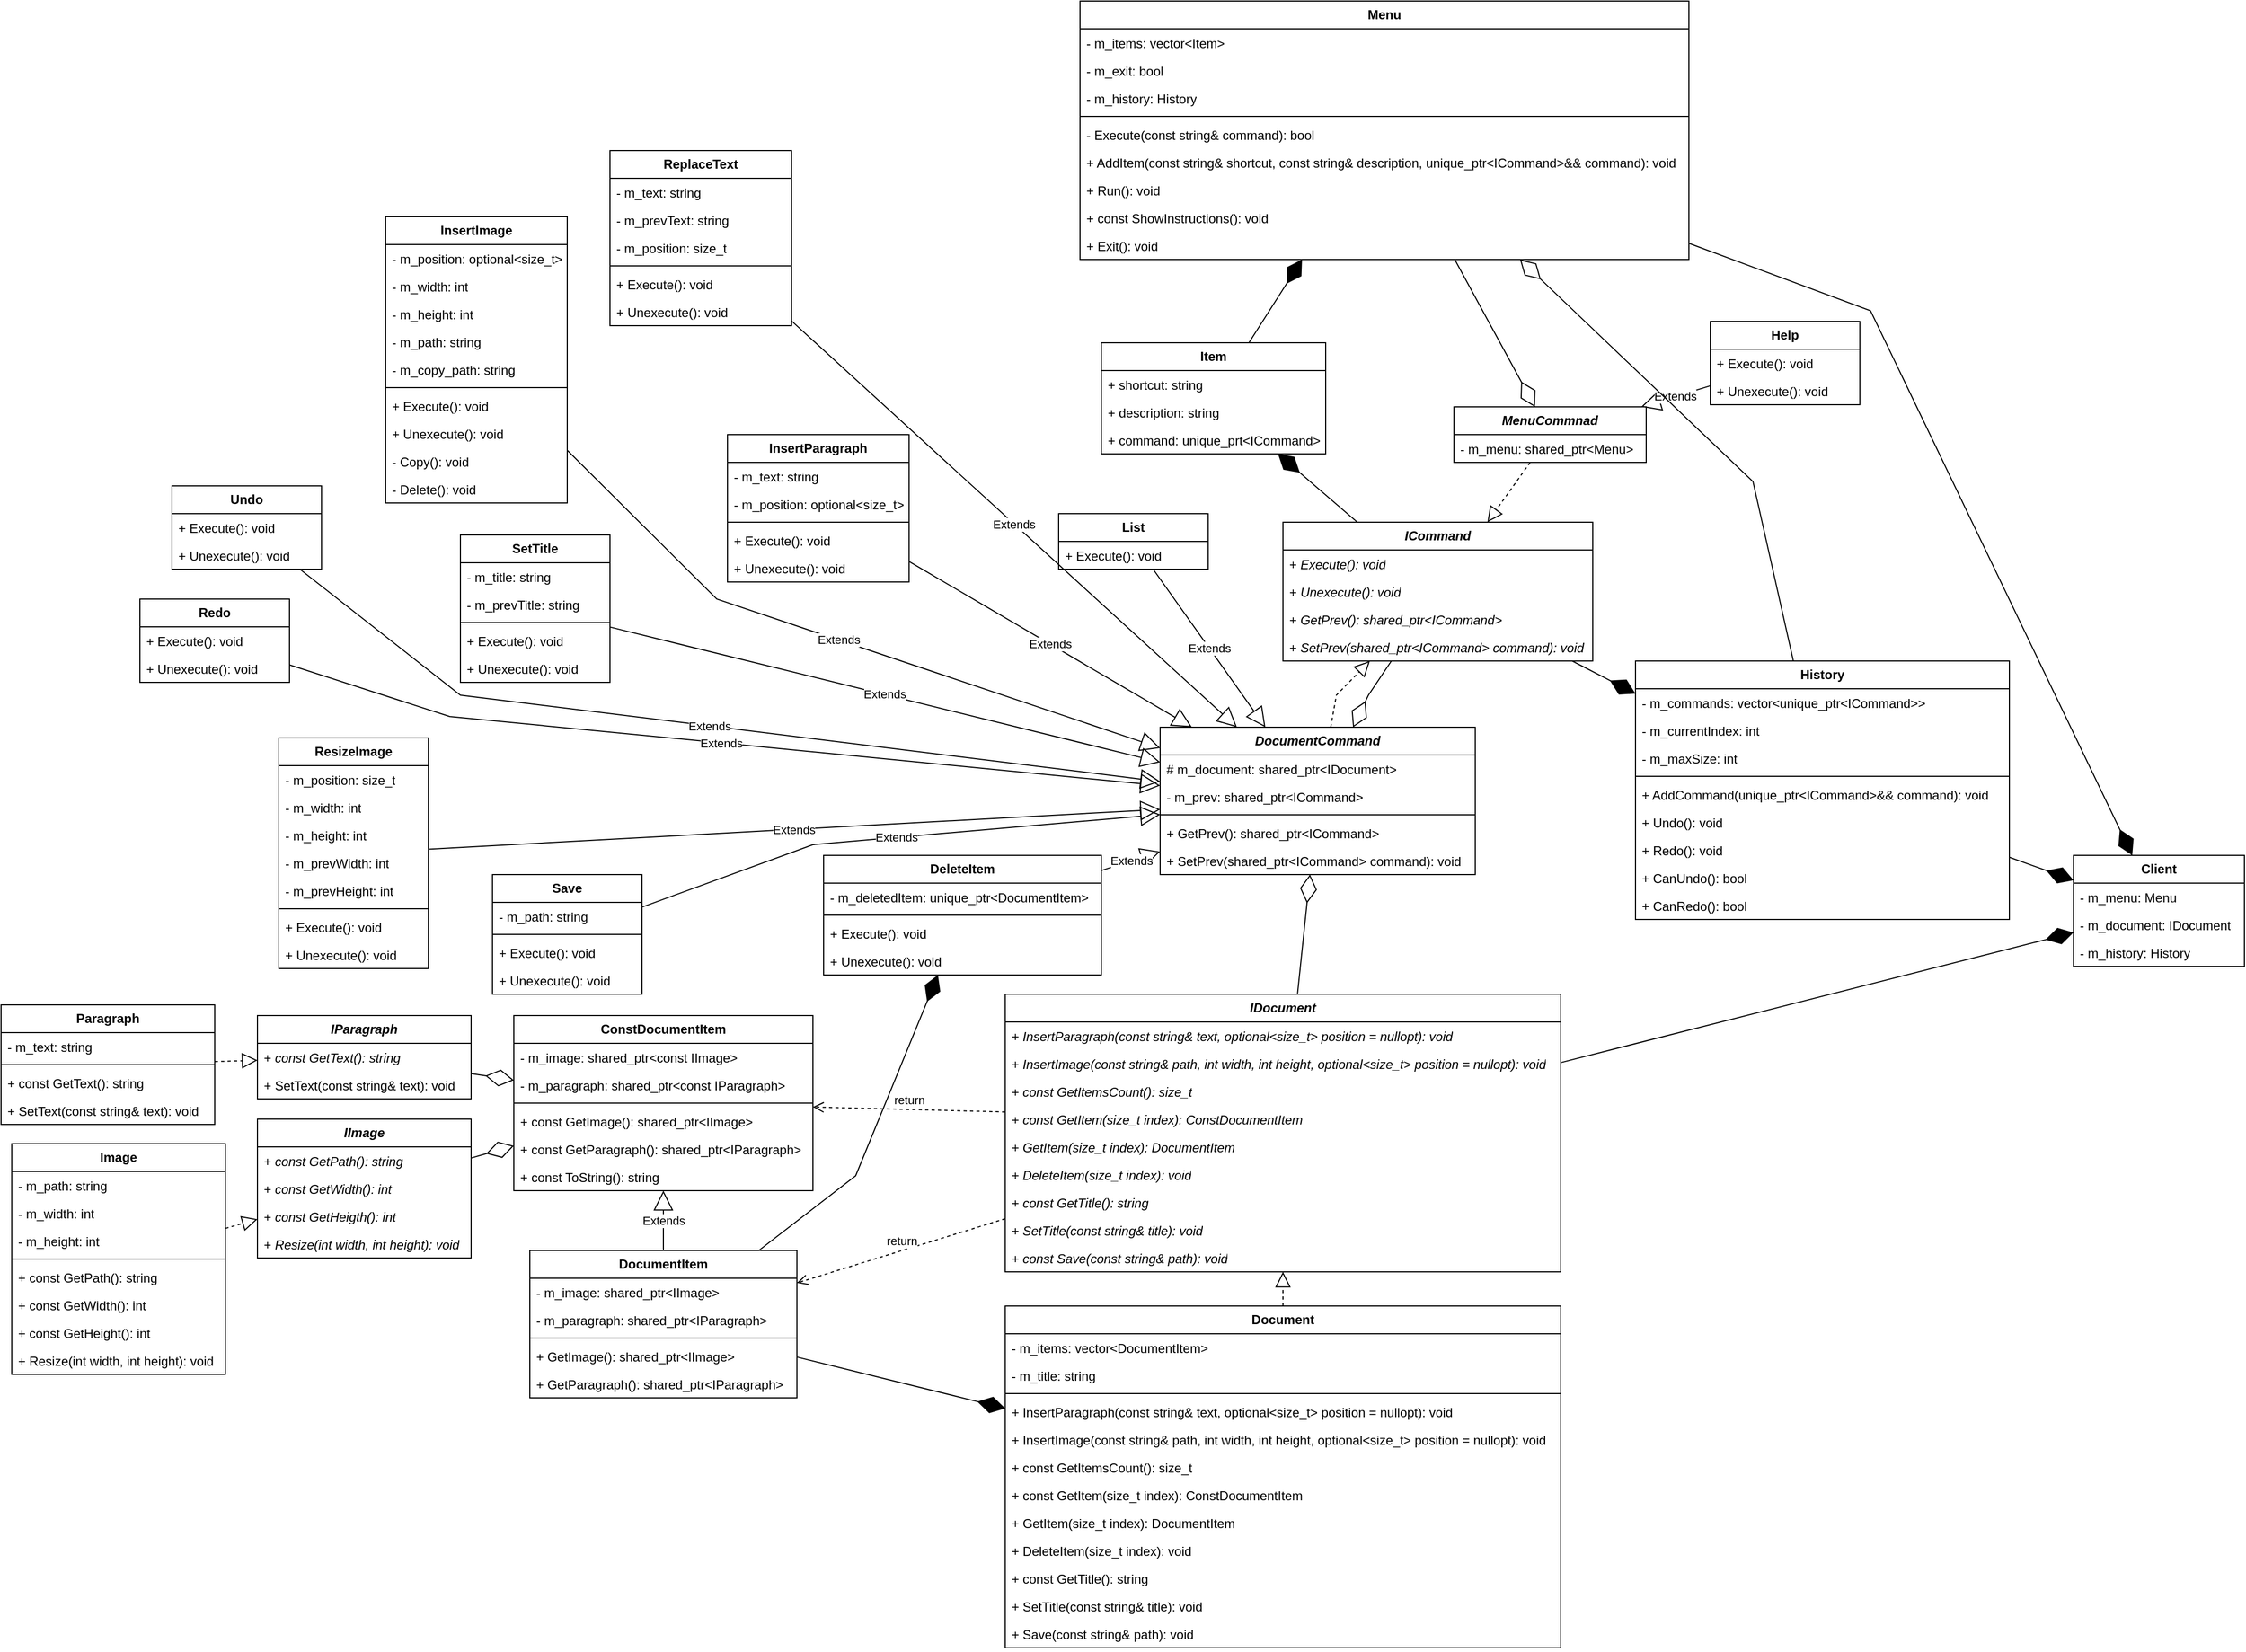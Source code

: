 <mxfile version="24.8.3" pages="2">
  <diagram name="Command" id="GJfxTJLnHtR5FXehZnjD">
    <mxGraphModel dx="1224" dy="2335" grid="1" gridSize="10" guides="1" tooltips="1" connect="1" arrows="1" fold="1" page="1" pageScale="1" pageWidth="1600" pageHeight="1200" background="none" math="0" shadow="0">
      <root>
        <mxCell id="0" />
        <mxCell id="1" parent="0" />
        <mxCell id="K-S2yRKQXOXhtc6X__pn-1" value="&lt;i&gt;&lt;b&gt;ICommand&lt;/b&gt;&lt;/i&gt;" style="swimlane;fontStyle=0;childLayout=stackLayout;horizontal=1;startSize=26;fillColor=none;horizontalStack=0;resizeParent=1;resizeParentMax=0;resizeLast=0;collapsible=1;marginBottom=0;whiteSpace=wrap;html=1;" parent="1" vertex="1">
          <mxGeometry x="1790" y="-462" width="290" height="130" as="geometry">
            <mxRectangle x="270" y="240" width="100" height="30" as="alternateBounds" />
          </mxGeometry>
        </mxCell>
        <mxCell id="K-S2yRKQXOXhtc6X__pn-2" value="+ &lt;i&gt;Execute(): void&lt;/i&gt;" style="text;strokeColor=none;fillColor=none;align=left;verticalAlign=top;spacingLeft=4;spacingRight=4;overflow=hidden;rotatable=0;points=[[0,0.5],[1,0.5]];portConstraint=eastwest;whiteSpace=wrap;html=1;" parent="K-S2yRKQXOXhtc6X__pn-1" vertex="1">
          <mxGeometry y="26" width="290" height="26" as="geometry" />
        </mxCell>
        <mxCell id="K-S2yRKQXOXhtc6X__pn-3" value="+ &lt;i&gt;Unexecute(): void&lt;/i&gt;" style="text;strokeColor=none;fillColor=none;align=left;verticalAlign=top;spacingLeft=4;spacingRight=4;overflow=hidden;rotatable=0;points=[[0,0.5],[1,0.5]];portConstraint=eastwest;whiteSpace=wrap;html=1;" parent="K-S2yRKQXOXhtc6X__pn-1" vertex="1">
          <mxGeometry y="52" width="290" height="26" as="geometry" />
        </mxCell>
        <mxCell id="K-S2yRKQXOXhtc6X__pn-287" value="+ &lt;i&gt;GetPrev(): shared_ptr&amp;lt;ICommand&amp;gt;&lt;/i&gt;" style="text;strokeColor=none;fillColor=none;align=left;verticalAlign=top;spacingLeft=4;spacingRight=4;overflow=hidden;rotatable=0;points=[[0,0.5],[1,0.5]];portConstraint=eastwest;whiteSpace=wrap;html=1;" parent="K-S2yRKQXOXhtc6X__pn-1" vertex="1">
          <mxGeometry y="78" width="290" height="26" as="geometry" />
        </mxCell>
        <mxCell id="K-S2yRKQXOXhtc6X__pn-288" value="+ &lt;i&gt;SetPrev(shared_ptr&amp;lt;&lt;/i&gt;&lt;i&gt;ICommand&amp;gt;&amp;nbsp;&lt;/i&gt;&lt;i&gt;command): void&lt;/i&gt;" style="text;strokeColor=none;fillColor=none;align=left;verticalAlign=top;spacingLeft=4;spacingRight=4;overflow=hidden;rotatable=0;points=[[0,0.5],[1,0.5]];portConstraint=eastwest;whiteSpace=wrap;html=1;fontStyle=0" parent="K-S2yRKQXOXhtc6X__pn-1" vertex="1">
          <mxGeometry y="104" width="290" height="26" as="geometry" />
        </mxCell>
        <mxCell id="K-S2yRKQXOXhtc6X__pn-280" value="&lt;i&gt;&lt;b&gt;Document&lt;/b&gt;&lt;/i&gt;&lt;i style=&quot;font-weight: bold;&quot;&gt;Command&lt;/i&gt;" style="swimlane;fontStyle=0;childLayout=stackLayout;horizontal=1;startSize=26;fillColor=none;horizontalStack=0;resizeParent=1;resizeParentMax=0;resizeLast=0;collapsible=1;marginBottom=0;whiteSpace=wrap;html=1;" parent="1" vertex="1">
          <mxGeometry x="1675" y="-270" width="295" height="138" as="geometry" />
        </mxCell>
        <mxCell id="K-S2yRKQXOXhtc6X__pn-281" value="# m_document: shared_ptr&amp;lt;IDocument&amp;gt;" style="text;strokeColor=none;fillColor=none;align=left;verticalAlign=top;spacingLeft=4;spacingRight=4;overflow=hidden;rotatable=0;points=[[0,0.5],[1,0.5]];portConstraint=eastwest;whiteSpace=wrap;html=1;" parent="K-S2yRKQXOXhtc6X__pn-280" vertex="1">
          <mxGeometry y="26" width="295" height="26" as="geometry" />
        </mxCell>
        <mxCell id="K-S2yRKQXOXhtc6X__pn-291" value="- m_prev: shared_ptr&amp;lt;ICommand&amp;gt;" style="text;strokeColor=none;fillColor=none;align=left;verticalAlign=top;spacingLeft=4;spacingRight=4;overflow=hidden;rotatable=0;points=[[0,0.5],[1,0.5]];portConstraint=eastwest;whiteSpace=wrap;html=1;" parent="K-S2yRKQXOXhtc6X__pn-280" vertex="1">
          <mxGeometry y="52" width="295" height="26" as="geometry" />
        </mxCell>
        <mxCell id="K-S2yRKQXOXhtc6X__pn-282" value="" style="line;strokeWidth=1;fillColor=none;align=left;verticalAlign=middle;spacingTop=-1;spacingLeft=3;spacingRight=3;rotatable=0;labelPosition=right;points=[];portConstraint=eastwest;strokeColor=inherit;" parent="K-S2yRKQXOXhtc6X__pn-280" vertex="1">
          <mxGeometry y="78" width="295" height="8" as="geometry" />
        </mxCell>
        <mxCell id="K-S2yRKQXOXhtc6X__pn-289" value="+ &lt;span&gt;GetPrev(): shared_ptr&amp;lt;ICommand&amp;gt;&lt;/span&gt;" style="text;strokeColor=none;fillColor=none;align=left;verticalAlign=top;spacingLeft=4;spacingRight=4;overflow=hidden;rotatable=0;points=[[0,0.5],[1,0.5]];portConstraint=eastwest;whiteSpace=wrap;html=1;fontStyle=0" parent="K-S2yRKQXOXhtc6X__pn-280" vertex="1">
          <mxGeometry y="86" width="295" height="26" as="geometry" />
        </mxCell>
        <mxCell id="K-S2yRKQXOXhtc6X__pn-290" value="+ &lt;span&gt;SetPrev(shared_ptr&amp;lt;&lt;/span&gt;ICommand&amp;gt;&amp;nbsp;&lt;span&gt;command): void&lt;/span&gt;" style="text;strokeColor=none;fillColor=none;align=left;verticalAlign=top;spacingLeft=4;spacingRight=4;overflow=hidden;rotatable=0;points=[[0,0.5],[1,0.5]];portConstraint=eastwest;whiteSpace=wrap;html=1;fontStyle=0" parent="K-S2yRKQXOXhtc6X__pn-280" vertex="1">
          <mxGeometry y="112" width="295" height="26" as="geometry" />
        </mxCell>
        <mxCell id="K-S2yRKQXOXhtc6X__pn-285" value="" style="endArrow=block;dashed=1;endFill=0;endSize=12;html=1;rounded=0;" parent="1" source="K-S2yRKQXOXhtc6X__pn-280" target="K-S2yRKQXOXhtc6X__pn-1" edge="1">
          <mxGeometry width="160" relative="1" as="geometry">
            <mxPoint x="1740" y="-140" as="sourcePoint" />
            <mxPoint x="1900" y="-140" as="targetPoint" />
            <Array as="points">
              <mxPoint x="1840" y="-300" />
            </Array>
          </mxGeometry>
        </mxCell>
        <mxCell id="Bao4mUGo3mZLjxw_7k06-2" value="&lt;b&gt;&lt;i&gt;IDocument&lt;/i&gt;&lt;/b&gt;" style="swimlane;fontStyle=0;childLayout=stackLayout;horizontal=1;startSize=26;fillColor=none;horizontalStack=0;resizeParent=1;resizeParentMax=0;resizeLast=0;collapsible=1;marginBottom=0;whiteSpace=wrap;html=1;" parent="1" vertex="1">
          <mxGeometry x="1530" y="-20" width="520" height="260" as="geometry">
            <mxRectangle x="1060" y="500" width="100" height="30" as="alternateBounds" />
          </mxGeometry>
        </mxCell>
        <mxCell id="Bao4mUGo3mZLjxw_7k06-4" value="+ &lt;i&gt;InsertParagraph(const string&amp;amp; text, optional&amp;lt;size_t&amp;gt; position = nullopt): void&lt;/i&gt;" style="text;strokeColor=none;fillColor=none;align=left;verticalAlign=top;spacingLeft=4;spacingRight=4;overflow=hidden;rotatable=0;points=[[0,0.5],[1,0.5]];portConstraint=eastwest;whiteSpace=wrap;html=1;" parent="Bao4mUGo3mZLjxw_7k06-2" vertex="1">
          <mxGeometry y="26" width="520" height="26" as="geometry" />
        </mxCell>
        <mxCell id="Bao4mUGo3mZLjxw_7k06-3" value="+&amp;nbsp;&lt;i&gt;InsertImage(const string&amp;amp; path, int width, int height, optional&amp;lt;size_t&amp;gt; position = nullopt): void&lt;/i&gt;" style="text;strokeColor=none;fillColor=none;align=left;verticalAlign=top;spacingLeft=4;spacingRight=4;overflow=hidden;rotatable=0;points=[[0,0.5],[1,0.5]];portConstraint=eastwest;whiteSpace=wrap;html=1;" parent="Bao4mUGo3mZLjxw_7k06-2" vertex="1">
          <mxGeometry y="52" width="520" height="26" as="geometry" />
        </mxCell>
        <mxCell id="Bao4mUGo3mZLjxw_7k06-5" value="+ &lt;i&gt;const GetItemsCount(): size_t&lt;/i&gt;" style="text;strokeColor=none;fillColor=none;align=left;verticalAlign=top;spacingLeft=4;spacingRight=4;overflow=hidden;rotatable=0;points=[[0,0.5],[1,0.5]];portConstraint=eastwest;whiteSpace=wrap;html=1;" parent="Bao4mUGo3mZLjxw_7k06-2" vertex="1">
          <mxGeometry y="78" width="520" height="26" as="geometry" />
        </mxCell>
        <mxCell id="Bao4mUGo3mZLjxw_7k06-12" value="+ &lt;i&gt;const GetItem(size_t index): ConstDocumentItem&lt;/i&gt;" style="text;strokeColor=none;fillColor=none;align=left;verticalAlign=top;spacingLeft=4;spacingRight=4;overflow=hidden;rotatable=0;points=[[0,0.5],[1,0.5]];portConstraint=eastwest;whiteSpace=wrap;html=1;" parent="Bao4mUGo3mZLjxw_7k06-2" vertex="1">
          <mxGeometry y="104" width="520" height="26" as="geometry" />
        </mxCell>
        <mxCell id="Bao4mUGo3mZLjxw_7k06-9" value="+ &lt;i&gt;GetItem(size_t index): DocumentItem&lt;/i&gt;" style="text;strokeColor=none;fillColor=none;align=left;verticalAlign=top;spacingLeft=4;spacingRight=4;overflow=hidden;rotatable=0;points=[[0,0.5],[1,0.5]];portConstraint=eastwest;whiteSpace=wrap;html=1;" parent="Bao4mUGo3mZLjxw_7k06-2" vertex="1">
          <mxGeometry y="130" width="520" height="26" as="geometry" />
        </mxCell>
        <mxCell id="Bao4mUGo3mZLjxw_7k06-10" value="+ &lt;i&gt;DeleteItem(size_t index): void&lt;/i&gt;" style="text;strokeColor=none;fillColor=none;align=left;verticalAlign=top;spacingLeft=4;spacingRight=4;overflow=hidden;rotatable=0;points=[[0,0.5],[1,0.5]];portConstraint=eastwest;whiteSpace=wrap;html=1;" parent="Bao4mUGo3mZLjxw_7k06-2" vertex="1">
          <mxGeometry y="156" width="520" height="26" as="geometry" />
        </mxCell>
        <mxCell id="Bao4mUGo3mZLjxw_7k06-11" value="+ &lt;i&gt;const GetTitle(): string&lt;/i&gt;" style="text;strokeColor=none;fillColor=none;align=left;verticalAlign=top;spacingLeft=4;spacingRight=4;overflow=hidden;rotatable=0;points=[[0,0.5],[1,0.5]];portConstraint=eastwest;whiteSpace=wrap;html=1;" parent="Bao4mUGo3mZLjxw_7k06-2" vertex="1">
          <mxGeometry y="182" width="520" height="26" as="geometry" />
        </mxCell>
        <mxCell id="Bao4mUGo3mZLjxw_7k06-8" value="+ &lt;i&gt;SetTitle(const string&amp;amp; title): void&lt;/i&gt;" style="text;strokeColor=none;fillColor=none;align=left;verticalAlign=top;spacingLeft=4;spacingRight=4;overflow=hidden;rotatable=0;points=[[0,0.5],[1,0.5]];portConstraint=eastwest;whiteSpace=wrap;html=1;" parent="Bao4mUGo3mZLjxw_7k06-2" vertex="1">
          <mxGeometry y="208" width="520" height="26" as="geometry" />
        </mxCell>
        <mxCell id="Bao4mUGo3mZLjxw_7k06-13" value="+ &lt;i&gt;const Save(const string&amp;amp; path): void&lt;/i&gt;" style="text;strokeColor=none;fillColor=none;align=left;verticalAlign=top;spacingLeft=4;spacingRight=4;overflow=hidden;rotatable=0;points=[[0,0.5],[1,0.5]];portConstraint=eastwest;whiteSpace=wrap;html=1;" parent="Bao4mUGo3mZLjxw_7k06-2" vertex="1">
          <mxGeometry y="234" width="520" height="26" as="geometry" />
        </mxCell>
        <mxCell id="Bao4mUGo3mZLjxw_7k06-6" value="" style="endArrow=diamondThin;endFill=0;endSize=24;html=1;rounded=0;" parent="1" source="Bao4mUGo3mZLjxw_7k06-2" target="K-S2yRKQXOXhtc6X__pn-280" edge="1">
          <mxGeometry width="160" relative="1" as="geometry">
            <mxPoint x="1750" y="-20" as="sourcePoint" />
            <mxPoint x="1910" y="-20" as="targetPoint" />
          </mxGeometry>
        </mxCell>
        <mxCell id="Bao4mUGo3mZLjxw_7k06-21" value="" style="endArrow=diamondThin;endFill=0;endSize=24;html=1;rounded=0;" parent="1" source="K-S2yRKQXOXhtc6X__pn-1" target="K-S2yRKQXOXhtc6X__pn-280" edge="1">
          <mxGeometry width="160" relative="1" as="geometry">
            <mxPoint x="1480" y="-230" as="sourcePoint" />
            <mxPoint x="1640" y="-230" as="targetPoint" />
            <Array as="points">
              <mxPoint x="1870" y="-300" />
            </Array>
          </mxGeometry>
        </mxCell>
        <mxCell id="Bao4mUGo3mZLjxw_7k06-22" value="&lt;b&gt;ConstDocumentItem&lt;/b&gt;" style="swimlane;fontStyle=0;childLayout=stackLayout;horizontal=1;startSize=26;fillColor=none;horizontalStack=0;resizeParent=1;resizeParentMax=0;resizeLast=0;collapsible=1;marginBottom=0;whiteSpace=wrap;html=1;" parent="1" vertex="1">
          <mxGeometry x="1070" width="280" height="164" as="geometry" />
        </mxCell>
        <mxCell id="Bao4mUGo3mZLjxw_7k06-23" value="- m_image: shared_ptr&amp;lt;const IImage&amp;gt;" style="text;strokeColor=none;fillColor=none;align=left;verticalAlign=top;spacingLeft=4;spacingRight=4;overflow=hidden;rotatable=0;points=[[0,0.5],[1,0.5]];portConstraint=eastwest;whiteSpace=wrap;html=1;" parent="Bao4mUGo3mZLjxw_7k06-22" vertex="1">
          <mxGeometry y="26" width="280" height="26" as="geometry" />
        </mxCell>
        <mxCell id="Bao4mUGo3mZLjxw_7k06-24" value="- m_paragraph: shared_ptr&amp;lt;const IParagraph&amp;gt;" style="text;strokeColor=none;fillColor=none;align=left;verticalAlign=top;spacingLeft=4;spacingRight=4;overflow=hidden;rotatable=0;points=[[0,0.5],[1,0.5]];portConstraint=eastwest;whiteSpace=wrap;html=1;" parent="Bao4mUGo3mZLjxw_7k06-22" vertex="1">
          <mxGeometry y="52" width="280" height="26" as="geometry" />
        </mxCell>
        <mxCell id="Bao4mUGo3mZLjxw_7k06-26" value="" style="line;strokeWidth=1;fillColor=none;align=left;verticalAlign=middle;spacingTop=-1;spacingLeft=3;spacingRight=3;rotatable=0;labelPosition=right;points=[];portConstraint=eastwest;strokeColor=inherit;" parent="Bao4mUGo3mZLjxw_7k06-22" vertex="1">
          <mxGeometry y="78" width="280" height="8" as="geometry" />
        </mxCell>
        <mxCell id="Bao4mUGo3mZLjxw_7k06-25" value="+ const GetImage(): shared_ptr&amp;lt;IImage&amp;gt;" style="text;strokeColor=none;fillColor=none;align=left;verticalAlign=top;spacingLeft=4;spacingRight=4;overflow=hidden;rotatable=0;points=[[0,0.5],[1,0.5]];portConstraint=eastwest;whiteSpace=wrap;html=1;" parent="Bao4mUGo3mZLjxw_7k06-22" vertex="1">
          <mxGeometry y="86" width="280" height="26" as="geometry" />
        </mxCell>
        <mxCell id="Bao4mUGo3mZLjxw_7k06-27" value="+ const GetParagraph(): shared_ptr&amp;lt;IParagraph&amp;gt;" style="text;strokeColor=none;fillColor=none;align=left;verticalAlign=top;spacingLeft=4;spacingRight=4;overflow=hidden;rotatable=0;points=[[0,0.5],[1,0.5]];portConstraint=eastwest;whiteSpace=wrap;html=1;" parent="Bao4mUGo3mZLjxw_7k06-22" vertex="1">
          <mxGeometry y="112" width="280" height="26" as="geometry" />
        </mxCell>
        <mxCell id="36PZXZg7SkMYU62KPCew-1" value="+ const ToString(): string" style="text;strokeColor=none;fillColor=none;align=left;verticalAlign=top;spacingLeft=4;spacingRight=4;overflow=hidden;rotatable=0;points=[[0,0.5],[1,0.5]];portConstraint=eastwest;whiteSpace=wrap;html=1;" vertex="1" parent="Bao4mUGo3mZLjxw_7k06-22">
          <mxGeometry y="138" width="280" height="26" as="geometry" />
        </mxCell>
        <mxCell id="Bao4mUGo3mZLjxw_7k06-29" value="return" style="html=1;verticalAlign=bottom;endArrow=open;dashed=1;endSize=8;curved=0;rounded=0;" parent="1" source="Bao4mUGo3mZLjxw_7k06-12" target="Bao4mUGo3mZLjxw_7k06-22" edge="1">
          <mxGeometry relative="1" as="geometry">
            <mxPoint x="1460" y="20" as="sourcePoint" />
            <mxPoint x="1380" y="161.57" as="targetPoint" />
          </mxGeometry>
        </mxCell>
        <mxCell id="Bao4mUGo3mZLjxw_7k06-30" value="&lt;b&gt;DocumentItem&lt;/b&gt;" style="swimlane;fontStyle=0;childLayout=stackLayout;horizontal=1;startSize=26;fillColor=none;horizontalStack=0;resizeParent=1;resizeParentMax=0;resizeLast=0;collapsible=1;marginBottom=0;whiteSpace=wrap;html=1;" parent="1" vertex="1">
          <mxGeometry x="1085" y="220" width="250" height="138" as="geometry" />
        </mxCell>
        <mxCell id="WZURSe8-Ehtmo5hv9cBt-2" value="- m_image: shared_ptr&amp;lt;IImage&amp;gt;" style="text;strokeColor=none;fillColor=none;align=left;verticalAlign=top;spacingLeft=4;spacingRight=4;overflow=hidden;rotatable=0;points=[[0,0.5],[1,0.5]];portConstraint=eastwest;whiteSpace=wrap;html=1;" vertex="1" parent="Bao4mUGo3mZLjxw_7k06-30">
          <mxGeometry y="26" width="250" height="26" as="geometry" />
        </mxCell>
        <mxCell id="WZURSe8-Ehtmo5hv9cBt-4" value="- m_paragraph: shared_ptr&amp;lt;IParagraph&amp;gt;" style="text;strokeColor=none;fillColor=none;align=left;verticalAlign=top;spacingLeft=4;spacingRight=4;overflow=hidden;rotatable=0;points=[[0,0.5],[1,0.5]];portConstraint=eastwest;whiteSpace=wrap;html=1;" vertex="1" parent="Bao4mUGo3mZLjxw_7k06-30">
          <mxGeometry y="52" width="250" height="26" as="geometry" />
        </mxCell>
        <mxCell id="WZURSe8-Ehtmo5hv9cBt-3" value="" style="line;strokeWidth=1;fillColor=none;align=left;verticalAlign=middle;spacingTop=-1;spacingLeft=3;spacingRight=3;rotatable=0;labelPosition=right;points=[];portConstraint=eastwest;strokeColor=inherit;" vertex="1" parent="Bao4mUGo3mZLjxw_7k06-30">
          <mxGeometry y="78" width="250" height="8" as="geometry" />
        </mxCell>
        <mxCell id="Bao4mUGo3mZLjxw_7k06-31" value="+ GetImage(): shared_ptr&amp;lt;IImage&amp;gt;" style="text;strokeColor=none;fillColor=none;align=left;verticalAlign=top;spacingLeft=4;spacingRight=4;overflow=hidden;rotatable=0;points=[[0,0.5],[1,0.5]];portConstraint=eastwest;whiteSpace=wrap;html=1;" parent="Bao4mUGo3mZLjxw_7k06-30" vertex="1">
          <mxGeometry y="86" width="250" height="26" as="geometry" />
        </mxCell>
        <mxCell id="Bao4mUGo3mZLjxw_7k06-32" value="+ GetParagraph(): shared_ptr&amp;lt;IParagraph&amp;gt;" style="text;strokeColor=none;fillColor=none;align=left;verticalAlign=top;spacingLeft=4;spacingRight=4;overflow=hidden;rotatable=0;points=[[0,0.5],[1,0.5]];portConstraint=eastwest;whiteSpace=wrap;html=1;" parent="Bao4mUGo3mZLjxw_7k06-30" vertex="1">
          <mxGeometry y="112" width="250" height="26" as="geometry" />
        </mxCell>
        <mxCell id="Bao4mUGo3mZLjxw_7k06-34" value="Extends" style="endArrow=block;endSize=16;endFill=0;html=1;rounded=0;" parent="1" source="Bao4mUGo3mZLjxw_7k06-30" target="Bao4mUGo3mZLjxw_7k06-22" edge="1">
          <mxGeometry width="160" relative="1" as="geometry">
            <mxPoint x="1290" y="270" as="sourcePoint" />
            <mxPoint x="1450" y="270" as="targetPoint" />
          </mxGeometry>
        </mxCell>
        <mxCell id="Bao4mUGo3mZLjxw_7k06-35" value="return" style="html=1;verticalAlign=bottom;endArrow=open;dashed=1;endSize=8;curved=0;rounded=0;" parent="1" source="Bao4mUGo3mZLjxw_7k06-2" target="Bao4mUGo3mZLjxw_7k06-30" edge="1">
          <mxGeometry relative="1" as="geometry">
            <mxPoint x="1490" y="258.57" as="sourcePoint" />
            <mxPoint x="1410" y="258.57" as="targetPoint" />
          </mxGeometry>
        </mxCell>
        <mxCell id="Bao4mUGo3mZLjxw_7k06-36" value="&lt;b&gt;Document&lt;/b&gt;" style="swimlane;fontStyle=0;childLayout=stackLayout;horizontal=1;startSize=26;fillColor=none;horizontalStack=0;resizeParent=1;resizeParentMax=0;resizeLast=0;collapsible=1;marginBottom=0;whiteSpace=wrap;html=1;" parent="1" vertex="1">
          <mxGeometry x="1530" y="272" width="520" height="320" as="geometry" />
        </mxCell>
        <mxCell id="Bao4mUGo3mZLjxw_7k06-37" value="- m_items: vector&amp;lt;DocumentItem&amp;gt;" style="text;strokeColor=none;fillColor=none;align=left;verticalAlign=top;spacingLeft=4;spacingRight=4;overflow=hidden;rotatable=0;points=[[0,0.5],[1,0.5]];portConstraint=eastwest;whiteSpace=wrap;html=1;" parent="Bao4mUGo3mZLjxw_7k06-36" vertex="1">
          <mxGeometry y="26" width="520" height="26" as="geometry" />
        </mxCell>
        <mxCell id="Bao4mUGo3mZLjxw_7k06-38" value="- m_title: string" style="text;strokeColor=none;fillColor=none;align=left;verticalAlign=top;spacingLeft=4;spacingRight=4;overflow=hidden;rotatable=0;points=[[0,0.5],[1,0.5]];portConstraint=eastwest;whiteSpace=wrap;html=1;" parent="Bao4mUGo3mZLjxw_7k06-36" vertex="1">
          <mxGeometry y="52" width="520" height="26" as="geometry" />
        </mxCell>
        <mxCell id="Bao4mUGo3mZLjxw_7k06-41" value="" style="line;strokeWidth=1;fillColor=none;align=left;verticalAlign=middle;spacingTop=-1;spacingLeft=3;spacingRight=3;rotatable=0;labelPosition=right;points=[];portConstraint=eastwest;strokeColor=inherit;" parent="Bao4mUGo3mZLjxw_7k06-36" vertex="1">
          <mxGeometry y="78" width="520" height="8" as="geometry" />
        </mxCell>
        <mxCell id="Bao4mUGo3mZLjxw_7k06-39" value="+ InsertParagraph(const string&amp;amp; text, optional&amp;lt;size_t&amp;gt; position = nullopt): void" style="text;strokeColor=none;fillColor=none;align=left;verticalAlign=top;spacingLeft=4;spacingRight=4;overflow=hidden;rotatable=0;points=[[0,0.5],[1,0.5]];portConstraint=eastwest;whiteSpace=wrap;html=1;" parent="Bao4mUGo3mZLjxw_7k06-36" vertex="1">
          <mxGeometry y="86" width="520" height="26" as="geometry" />
        </mxCell>
        <mxCell id="Bao4mUGo3mZLjxw_7k06-44" value="+ InsertImage(const string&amp;amp; path, int width, int height, optional&amp;lt;size_t&amp;gt; position = nullopt): void" style="text;strokeColor=none;fillColor=none;align=left;verticalAlign=top;spacingLeft=4;spacingRight=4;overflow=hidden;rotatable=0;points=[[0,0.5],[1,0.5]];portConstraint=eastwest;whiteSpace=wrap;html=1;" parent="Bao4mUGo3mZLjxw_7k06-36" vertex="1">
          <mxGeometry y="112" width="520" height="26" as="geometry" />
        </mxCell>
        <mxCell id="Bao4mUGo3mZLjxw_7k06-45" value="+ const GetItemsCount(): size_t" style="text;strokeColor=none;fillColor=none;align=left;verticalAlign=top;spacingLeft=4;spacingRight=4;overflow=hidden;rotatable=0;points=[[0,0.5],[1,0.5]];portConstraint=eastwest;whiteSpace=wrap;html=1;" parent="Bao4mUGo3mZLjxw_7k06-36" vertex="1">
          <mxGeometry y="138" width="520" height="26" as="geometry" />
        </mxCell>
        <mxCell id="Bao4mUGo3mZLjxw_7k06-46" value="+ const GetItem(size_t index): ConstDocumentItem" style="text;strokeColor=none;fillColor=none;align=left;verticalAlign=top;spacingLeft=4;spacingRight=4;overflow=hidden;rotatable=0;points=[[0,0.5],[1,0.5]];portConstraint=eastwest;whiteSpace=wrap;html=1;" parent="Bao4mUGo3mZLjxw_7k06-36" vertex="1">
          <mxGeometry y="164" width="520" height="26" as="geometry" />
        </mxCell>
        <mxCell id="Bao4mUGo3mZLjxw_7k06-47" value="+ GetItem(size_t index): DocumentItem" style="text;strokeColor=none;fillColor=none;align=left;verticalAlign=top;spacingLeft=4;spacingRight=4;overflow=hidden;rotatable=0;points=[[0,0.5],[1,0.5]];portConstraint=eastwest;whiteSpace=wrap;html=1;" parent="Bao4mUGo3mZLjxw_7k06-36" vertex="1">
          <mxGeometry y="190" width="520" height="26" as="geometry" />
        </mxCell>
        <mxCell id="Bao4mUGo3mZLjxw_7k06-48" value="+ DeleteItem(size_t index): void" style="text;strokeColor=none;fillColor=none;align=left;verticalAlign=top;spacingLeft=4;spacingRight=4;overflow=hidden;rotatable=0;points=[[0,0.5],[1,0.5]];portConstraint=eastwest;whiteSpace=wrap;html=1;" parent="Bao4mUGo3mZLjxw_7k06-36" vertex="1">
          <mxGeometry y="216" width="520" height="26" as="geometry" />
        </mxCell>
        <mxCell id="Bao4mUGo3mZLjxw_7k06-49" value="+ const GetTitle(): string" style="text;strokeColor=none;fillColor=none;align=left;verticalAlign=top;spacingLeft=4;spacingRight=4;overflow=hidden;rotatable=0;points=[[0,0.5],[1,0.5]];portConstraint=eastwest;whiteSpace=wrap;html=1;" parent="Bao4mUGo3mZLjxw_7k06-36" vertex="1">
          <mxGeometry y="242" width="520" height="26" as="geometry" />
        </mxCell>
        <mxCell id="Bao4mUGo3mZLjxw_7k06-50" value="+ SetTitle(const string&amp;amp; title): void" style="text;strokeColor=none;fillColor=none;align=left;verticalAlign=top;spacingLeft=4;spacingRight=4;overflow=hidden;rotatable=0;points=[[0,0.5],[1,0.5]];portConstraint=eastwest;whiteSpace=wrap;html=1;" parent="Bao4mUGo3mZLjxw_7k06-36" vertex="1">
          <mxGeometry y="268" width="520" height="26" as="geometry" />
        </mxCell>
        <mxCell id="Bao4mUGo3mZLjxw_7k06-56" value="+ Save(const string&amp;amp; path): void" style="text;strokeColor=none;fillColor=none;align=left;verticalAlign=top;spacingLeft=4;spacingRight=4;overflow=hidden;rotatable=0;points=[[0,0.5],[1,0.5]];portConstraint=eastwest;whiteSpace=wrap;html=1;" parent="Bao4mUGo3mZLjxw_7k06-36" vertex="1">
          <mxGeometry y="294" width="520" height="26" as="geometry" />
        </mxCell>
        <mxCell id="Bao4mUGo3mZLjxw_7k06-40" value="" style="endArrow=block;dashed=1;endFill=0;endSize=12;html=1;rounded=0;" parent="1" source="Bao4mUGo3mZLjxw_7k06-36" target="Bao4mUGo3mZLjxw_7k06-2" edge="1">
          <mxGeometry width="160" relative="1" as="geometry">
            <mxPoint x="1630" y="360" as="sourcePoint" />
            <mxPoint x="1790" y="360" as="targetPoint" />
          </mxGeometry>
        </mxCell>
        <mxCell id="Bao4mUGo3mZLjxw_7k06-42" value="" style="endArrow=diamondThin;endFill=1;endSize=24;html=1;rounded=0;" parent="1" source="Bao4mUGo3mZLjxw_7k06-30" target="Bao4mUGo3mZLjxw_7k06-36" edge="1">
          <mxGeometry width="160" relative="1" as="geometry">
            <mxPoint x="1320" y="450" as="sourcePoint" />
            <mxPoint x="1480" y="450" as="targetPoint" />
          </mxGeometry>
        </mxCell>
        <mxCell id="Bao4mUGo3mZLjxw_7k06-57" value="&lt;b&gt;&lt;i&gt;IImage&lt;/i&gt;&lt;/b&gt;" style="swimlane;fontStyle=0;childLayout=stackLayout;horizontal=1;startSize=26;fillColor=none;horizontalStack=0;resizeParent=1;resizeParentMax=0;resizeLast=0;collapsible=1;marginBottom=0;whiteSpace=wrap;html=1;" parent="1" vertex="1">
          <mxGeometry x="830" y="97" width="200" height="130" as="geometry" />
        </mxCell>
        <mxCell id="Bao4mUGo3mZLjxw_7k06-58" value="+ &lt;i&gt;const GetPath(): string&lt;/i&gt;" style="text;strokeColor=none;fillColor=none;align=left;verticalAlign=top;spacingLeft=4;spacingRight=4;overflow=hidden;rotatable=0;points=[[0,0.5],[1,0.5]];portConstraint=eastwest;whiteSpace=wrap;html=1;" parent="Bao4mUGo3mZLjxw_7k06-57" vertex="1">
          <mxGeometry y="26" width="200" height="26" as="geometry" />
        </mxCell>
        <mxCell id="Bao4mUGo3mZLjxw_7k06-59" value="+ &lt;i&gt;const GetWidth(): int&lt;/i&gt;" style="text;strokeColor=none;fillColor=none;align=left;verticalAlign=top;spacingLeft=4;spacingRight=4;overflow=hidden;rotatable=0;points=[[0,0.5],[1,0.5]];portConstraint=eastwest;whiteSpace=wrap;html=1;" parent="Bao4mUGo3mZLjxw_7k06-57" vertex="1">
          <mxGeometry y="52" width="200" height="26" as="geometry" />
        </mxCell>
        <mxCell id="Bao4mUGo3mZLjxw_7k06-60" value="+ &lt;i&gt;const GetHeigth(): int&lt;/i&gt;" style="text;strokeColor=none;fillColor=none;align=left;verticalAlign=top;spacingLeft=4;spacingRight=4;overflow=hidden;rotatable=0;points=[[0,0.5],[1,0.5]];portConstraint=eastwest;whiteSpace=wrap;html=1;" parent="Bao4mUGo3mZLjxw_7k06-57" vertex="1">
          <mxGeometry y="78" width="200" height="26" as="geometry" />
        </mxCell>
        <mxCell id="Bao4mUGo3mZLjxw_7k06-67" value="+ &lt;i&gt;Resize(int width, int height): void&lt;/i&gt;" style="text;strokeColor=none;fillColor=none;align=left;verticalAlign=top;spacingLeft=4;spacingRight=4;overflow=hidden;rotatable=0;points=[[0,0.5],[1,0.5]];portConstraint=eastwest;whiteSpace=wrap;html=1;" parent="Bao4mUGo3mZLjxw_7k06-57" vertex="1">
          <mxGeometry y="104" width="200" height="26" as="geometry" />
        </mxCell>
        <mxCell id="Bao4mUGo3mZLjxw_7k06-61" value="&lt;b&gt;&lt;i&gt;IParagraph&lt;/i&gt;&lt;/b&gt;" style="swimlane;fontStyle=0;childLayout=stackLayout;horizontal=1;startSize=26;fillColor=none;horizontalStack=0;resizeParent=1;resizeParentMax=0;resizeLast=0;collapsible=1;marginBottom=0;whiteSpace=wrap;html=1;" parent="1" vertex="1">
          <mxGeometry x="830" width="200" height="78" as="geometry" />
        </mxCell>
        <mxCell id="Bao4mUGo3mZLjxw_7k06-62" value="+ &lt;i&gt;const&amp;nbsp;GetText(): string&lt;/i&gt;" style="text;strokeColor=none;fillColor=none;align=left;verticalAlign=top;spacingLeft=4;spacingRight=4;overflow=hidden;rotatable=0;points=[[0,0.5],[1,0.5]];portConstraint=eastwest;whiteSpace=wrap;html=1;" parent="Bao4mUGo3mZLjxw_7k06-61" vertex="1">
          <mxGeometry y="26" width="200" height="26" as="geometry" />
        </mxCell>
        <mxCell id="Bao4mUGo3mZLjxw_7k06-63" value="+ SetText(const string&amp;amp; text): void" style="text;strokeColor=none;fillColor=none;align=left;verticalAlign=top;spacingLeft=4;spacingRight=4;overflow=hidden;rotatable=0;points=[[0,0.5],[1,0.5]];portConstraint=eastwest;whiteSpace=wrap;html=1;" parent="Bao4mUGo3mZLjxw_7k06-61" vertex="1">
          <mxGeometry y="52" width="200" height="26" as="geometry" />
        </mxCell>
        <mxCell id="Bao4mUGo3mZLjxw_7k06-68" value="&lt;b&gt;Image&lt;/b&gt;" style="swimlane;fontStyle=0;childLayout=stackLayout;horizontal=1;startSize=26;fillColor=none;horizontalStack=0;resizeParent=1;resizeParentMax=0;resizeLast=0;collapsible=1;marginBottom=0;whiteSpace=wrap;html=1;" parent="1" vertex="1">
          <mxGeometry x="600" y="120" width="200" height="216" as="geometry" />
        </mxCell>
        <mxCell id="Bao4mUGo3mZLjxw_7k06-69" value="- m_path: string" style="text;strokeColor=none;fillColor=none;align=left;verticalAlign=top;spacingLeft=4;spacingRight=4;overflow=hidden;rotatable=0;points=[[0,0.5],[1,0.5]];portConstraint=eastwest;whiteSpace=wrap;html=1;" parent="Bao4mUGo3mZLjxw_7k06-68" vertex="1">
          <mxGeometry y="26" width="200" height="26" as="geometry" />
        </mxCell>
        <mxCell id="Bao4mUGo3mZLjxw_7k06-70" value="- m_width: int" style="text;strokeColor=none;fillColor=none;align=left;verticalAlign=top;spacingLeft=4;spacingRight=4;overflow=hidden;rotatable=0;points=[[0,0.5],[1,0.5]];portConstraint=eastwest;whiteSpace=wrap;html=1;" parent="Bao4mUGo3mZLjxw_7k06-68" vertex="1">
          <mxGeometry y="52" width="200" height="26" as="geometry" />
        </mxCell>
        <mxCell id="Bao4mUGo3mZLjxw_7k06-71" value="- m_height: int" style="text;strokeColor=none;fillColor=none;align=left;verticalAlign=top;spacingLeft=4;spacingRight=4;overflow=hidden;rotatable=0;points=[[0,0.5],[1,0.5]];portConstraint=eastwest;whiteSpace=wrap;html=1;" parent="Bao4mUGo3mZLjxw_7k06-68" vertex="1">
          <mxGeometry y="78" width="200" height="26" as="geometry" />
        </mxCell>
        <mxCell id="Bao4mUGo3mZLjxw_7k06-76" value="" style="line;strokeWidth=1;fillColor=none;align=left;verticalAlign=middle;spacingTop=-1;spacingLeft=3;spacingRight=3;rotatable=0;labelPosition=right;points=[];portConstraint=eastwest;strokeColor=inherit;" parent="Bao4mUGo3mZLjxw_7k06-68" vertex="1">
          <mxGeometry y="104" width="200" height="8" as="geometry" />
        </mxCell>
        <mxCell id="Bao4mUGo3mZLjxw_7k06-75" value="+ const GetPath(): string" style="text;strokeColor=none;fillColor=none;align=left;verticalAlign=top;spacingLeft=4;spacingRight=4;overflow=hidden;rotatable=0;points=[[0,0.5],[1,0.5]];portConstraint=eastwest;whiteSpace=wrap;html=1;" parent="Bao4mUGo3mZLjxw_7k06-68" vertex="1">
          <mxGeometry y="112" width="200" height="26" as="geometry" />
        </mxCell>
        <mxCell id="Bao4mUGo3mZLjxw_7k06-77" value="+ const GetWidth(): int" style="text;strokeColor=none;fillColor=none;align=left;verticalAlign=top;spacingLeft=4;spacingRight=4;overflow=hidden;rotatable=0;points=[[0,0.5],[1,0.5]];portConstraint=eastwest;whiteSpace=wrap;html=1;" parent="Bao4mUGo3mZLjxw_7k06-68" vertex="1">
          <mxGeometry y="138" width="200" height="26" as="geometry" />
        </mxCell>
        <mxCell id="Bao4mUGo3mZLjxw_7k06-78" value="+ const GetHeight(): int" style="text;strokeColor=none;fillColor=none;align=left;verticalAlign=top;spacingLeft=4;spacingRight=4;overflow=hidden;rotatable=0;points=[[0,0.5],[1,0.5]];portConstraint=eastwest;whiteSpace=wrap;html=1;" parent="Bao4mUGo3mZLjxw_7k06-68" vertex="1">
          <mxGeometry y="164" width="200" height="26" as="geometry" />
        </mxCell>
        <mxCell id="Bao4mUGo3mZLjxw_7k06-79" value="+ Resize(int width, int height): void" style="text;strokeColor=none;fillColor=none;align=left;verticalAlign=top;spacingLeft=4;spacingRight=4;overflow=hidden;rotatable=0;points=[[0,0.5],[1,0.5]];portConstraint=eastwest;whiteSpace=wrap;html=1;" parent="Bao4mUGo3mZLjxw_7k06-68" vertex="1">
          <mxGeometry y="190" width="200" height="26" as="geometry" />
        </mxCell>
        <mxCell id="Bao4mUGo3mZLjxw_7k06-80" value="" style="endArrow=block;dashed=1;endFill=0;endSize=12;html=1;rounded=0;" parent="1" source="Bao4mUGo3mZLjxw_7k06-68" target="Bao4mUGo3mZLjxw_7k06-57" edge="1">
          <mxGeometry width="160" relative="1" as="geometry">
            <mxPoint x="870" y="238" as="sourcePoint" />
            <mxPoint x="1030" y="238" as="targetPoint" />
          </mxGeometry>
        </mxCell>
        <mxCell id="Bao4mUGo3mZLjxw_7k06-81" value="&lt;b&gt;Paragraph&lt;/b&gt;" style="swimlane;fontStyle=0;childLayout=stackLayout;horizontal=1;startSize=26;fillColor=none;horizontalStack=0;resizeParent=1;resizeParentMax=0;resizeLast=0;collapsible=1;marginBottom=0;whiteSpace=wrap;html=1;" parent="1" vertex="1">
          <mxGeometry x="590" y="-10" width="200" height="112" as="geometry" />
        </mxCell>
        <mxCell id="Bao4mUGo3mZLjxw_7k06-82" value="- m_text: string" style="text;strokeColor=none;fillColor=none;align=left;verticalAlign=top;spacingLeft=4;spacingRight=4;overflow=hidden;rotatable=0;points=[[0,0.5],[1,0.5]];portConstraint=eastwest;whiteSpace=wrap;html=1;" parent="Bao4mUGo3mZLjxw_7k06-81" vertex="1">
          <mxGeometry y="26" width="200" height="26" as="geometry" />
        </mxCell>
        <mxCell id="Bao4mUGo3mZLjxw_7k06-89" value="" style="line;strokeWidth=1;fillColor=none;align=left;verticalAlign=middle;spacingTop=-1;spacingLeft=3;spacingRight=3;rotatable=0;labelPosition=right;points=[];portConstraint=eastwest;strokeColor=inherit;" parent="Bao4mUGo3mZLjxw_7k06-81" vertex="1">
          <mxGeometry y="52" width="200" height="8" as="geometry" />
        </mxCell>
        <mxCell id="Bao4mUGo3mZLjxw_7k06-83" value="+ const GetText(): string" style="text;strokeColor=none;fillColor=none;align=left;verticalAlign=top;spacingLeft=4;spacingRight=4;overflow=hidden;rotatable=0;points=[[0,0.5],[1,0.5]];portConstraint=eastwest;whiteSpace=wrap;html=1;" parent="Bao4mUGo3mZLjxw_7k06-81" vertex="1">
          <mxGeometry y="60" width="200" height="26" as="geometry" />
        </mxCell>
        <mxCell id="Bao4mUGo3mZLjxw_7k06-84" value="+ SetText(const string&amp;amp; text): void" style="text;strokeColor=none;fillColor=none;align=left;verticalAlign=top;spacingLeft=4;spacingRight=4;overflow=hidden;rotatable=0;points=[[0,0.5],[1,0.5]];portConstraint=eastwest;whiteSpace=wrap;html=1;" parent="Bao4mUGo3mZLjxw_7k06-81" vertex="1">
          <mxGeometry y="86" width="200" height="26" as="geometry" />
        </mxCell>
        <mxCell id="Bao4mUGo3mZLjxw_7k06-90" value="" style="endArrow=block;dashed=1;endFill=0;endSize=12;html=1;rounded=0;" parent="1" source="Bao4mUGo3mZLjxw_7k06-81" target="Bao4mUGo3mZLjxw_7k06-61" edge="1">
          <mxGeometry width="160" relative="1" as="geometry">
            <mxPoint x="1000" y="48" as="sourcePoint" />
            <mxPoint x="1110" y="-102" as="targetPoint" />
          </mxGeometry>
        </mxCell>
        <mxCell id="gh6lixKFPOS7vdJ4MM5J-1" value="&lt;b&gt;InsertParagraph&lt;/b&gt;" style="swimlane;fontStyle=0;childLayout=stackLayout;horizontal=1;startSize=26;fillColor=none;horizontalStack=0;resizeParent=1;resizeParentMax=0;resizeLast=0;collapsible=1;marginBottom=0;whiteSpace=wrap;html=1;" parent="1" vertex="1">
          <mxGeometry x="1270" y="-544" width="170" height="138" as="geometry">
            <mxRectangle x="1180" y="-90" width="130" height="30" as="alternateBounds" />
          </mxGeometry>
        </mxCell>
        <mxCell id="gh6lixKFPOS7vdJ4MM5J-2" value="- m_text: string" style="text;strokeColor=none;fillColor=none;align=left;verticalAlign=top;spacingLeft=4;spacingRight=4;overflow=hidden;rotatable=0;points=[[0,0.5],[1,0.5]];portConstraint=eastwest;whiteSpace=wrap;html=1;" parent="gh6lixKFPOS7vdJ4MM5J-1" vertex="1">
          <mxGeometry y="26" width="170" height="26" as="geometry" />
        </mxCell>
        <mxCell id="gh6lixKFPOS7vdJ4MM5J-3" value="- m_position: optional&amp;lt;size_t&amp;gt;" style="text;strokeColor=none;fillColor=none;align=left;verticalAlign=top;spacingLeft=4;spacingRight=4;overflow=hidden;rotatable=0;points=[[0,0.5],[1,0.5]];portConstraint=eastwest;whiteSpace=wrap;html=1;" parent="gh6lixKFPOS7vdJ4MM5J-1" vertex="1">
          <mxGeometry y="52" width="170" height="26" as="geometry" />
        </mxCell>
        <mxCell id="gh6lixKFPOS7vdJ4MM5J-6" value="" style="line;strokeWidth=1;fillColor=none;align=left;verticalAlign=middle;spacingTop=-1;spacingLeft=3;spacingRight=3;rotatable=0;labelPosition=right;points=[];portConstraint=eastwest;strokeColor=inherit;" parent="gh6lixKFPOS7vdJ4MM5J-1" vertex="1">
          <mxGeometry y="78" width="170" height="8" as="geometry" />
        </mxCell>
        <mxCell id="gh6lixKFPOS7vdJ4MM5J-4" value="+ Execute(): void" style="text;strokeColor=none;fillColor=none;align=left;verticalAlign=top;spacingLeft=4;spacingRight=4;overflow=hidden;rotatable=0;points=[[0,0.5],[1,0.5]];portConstraint=eastwest;whiteSpace=wrap;html=1;" parent="gh6lixKFPOS7vdJ4MM5J-1" vertex="1">
          <mxGeometry y="86" width="170" height="26" as="geometry" />
        </mxCell>
        <mxCell id="gh6lixKFPOS7vdJ4MM5J-7" value="+ Unexecute(): void" style="text;strokeColor=none;fillColor=none;align=left;verticalAlign=top;spacingLeft=4;spacingRight=4;overflow=hidden;rotatable=0;points=[[0,0.5],[1,0.5]];portConstraint=eastwest;whiteSpace=wrap;html=1;" parent="gh6lixKFPOS7vdJ4MM5J-1" vertex="1">
          <mxGeometry y="112" width="170" height="26" as="geometry" />
        </mxCell>
        <mxCell id="gh6lixKFPOS7vdJ4MM5J-5" value="Extends" style="endArrow=block;endSize=16;endFill=0;html=1;rounded=0;" parent="1" source="gh6lixKFPOS7vdJ4MM5J-1" target="K-S2yRKQXOXhtc6X__pn-280" edge="1">
          <mxGeometry width="160" relative="1" as="geometry">
            <mxPoint x="1980" y="-244" as="sourcePoint" />
            <mxPoint x="2140" y="-244" as="targetPoint" />
          </mxGeometry>
        </mxCell>
        <mxCell id="gh6lixKFPOS7vdJ4MM5J-8" value="&lt;b&gt;InsertImage&lt;/b&gt;" style="swimlane;fontStyle=0;childLayout=stackLayout;horizontal=1;startSize=26;fillColor=none;horizontalStack=0;resizeParent=1;resizeParentMax=0;resizeLast=0;collapsible=1;marginBottom=0;whiteSpace=wrap;html=1;" parent="1" vertex="1">
          <mxGeometry x="950" y="-748" width="170" height="268" as="geometry">
            <mxRectangle x="1360" y="-90" width="110" height="30" as="alternateBounds" />
          </mxGeometry>
        </mxCell>
        <mxCell id="gh6lixKFPOS7vdJ4MM5J-9" value="- m_position: optional&amp;lt;size_t&amp;gt;" style="text;strokeColor=none;fillColor=none;align=left;verticalAlign=top;spacingLeft=4;spacingRight=4;overflow=hidden;rotatable=0;points=[[0,0.5],[1,0.5]];portConstraint=eastwest;whiteSpace=wrap;html=1;" parent="gh6lixKFPOS7vdJ4MM5J-8" vertex="1">
          <mxGeometry y="26" width="170" height="26" as="geometry" />
        </mxCell>
        <mxCell id="gh6lixKFPOS7vdJ4MM5J-10" value="- m_width: int" style="text;strokeColor=none;fillColor=none;align=left;verticalAlign=top;spacingLeft=4;spacingRight=4;overflow=hidden;rotatable=0;points=[[0,0.5],[1,0.5]];portConstraint=eastwest;whiteSpace=wrap;html=1;" parent="gh6lixKFPOS7vdJ4MM5J-8" vertex="1">
          <mxGeometry y="52" width="170" height="26" as="geometry" />
        </mxCell>
        <mxCell id="gh6lixKFPOS7vdJ4MM5J-11" value="- m_height: int" style="text;strokeColor=none;fillColor=none;align=left;verticalAlign=top;spacingLeft=4;spacingRight=4;overflow=hidden;rotatable=0;points=[[0,0.5],[1,0.5]];portConstraint=eastwest;whiteSpace=wrap;html=1;" parent="gh6lixKFPOS7vdJ4MM5J-8" vertex="1">
          <mxGeometry y="78" width="170" height="26" as="geometry" />
        </mxCell>
        <mxCell id="gh6lixKFPOS7vdJ4MM5J-12" value="- m_path: string" style="text;strokeColor=none;fillColor=none;align=left;verticalAlign=top;spacingLeft=4;spacingRight=4;overflow=hidden;rotatable=0;points=[[0,0.5],[1,0.5]];portConstraint=eastwest;whiteSpace=wrap;html=1;" parent="gh6lixKFPOS7vdJ4MM5J-8" vertex="1">
          <mxGeometry y="104" width="170" height="26" as="geometry" />
        </mxCell>
        <mxCell id="gh6lixKFPOS7vdJ4MM5J-16" value="- m_copy_path: string" style="text;strokeColor=none;fillColor=none;align=left;verticalAlign=top;spacingLeft=4;spacingRight=4;overflow=hidden;rotatable=0;points=[[0,0.5],[1,0.5]];portConstraint=eastwest;whiteSpace=wrap;html=1;" parent="gh6lixKFPOS7vdJ4MM5J-8" vertex="1">
          <mxGeometry y="130" width="170" height="26" as="geometry" />
        </mxCell>
        <mxCell id="gh6lixKFPOS7vdJ4MM5J-13" value="" style="line;strokeWidth=1;fillColor=none;align=left;verticalAlign=middle;spacingTop=-1;spacingLeft=3;spacingRight=3;rotatable=0;labelPosition=right;points=[];portConstraint=eastwest;strokeColor=inherit;" parent="gh6lixKFPOS7vdJ4MM5J-8" vertex="1">
          <mxGeometry y="156" width="170" height="8" as="geometry" />
        </mxCell>
        <mxCell id="gh6lixKFPOS7vdJ4MM5J-14" value="+ Execute(): void" style="text;strokeColor=none;fillColor=none;align=left;verticalAlign=top;spacingLeft=4;spacingRight=4;overflow=hidden;rotatable=0;points=[[0,0.5],[1,0.5]];portConstraint=eastwest;whiteSpace=wrap;html=1;" parent="gh6lixKFPOS7vdJ4MM5J-8" vertex="1">
          <mxGeometry y="164" width="170" height="26" as="geometry" />
        </mxCell>
        <mxCell id="gh6lixKFPOS7vdJ4MM5J-15" value="+ Unexecute(): void" style="text;strokeColor=none;fillColor=none;align=left;verticalAlign=top;spacingLeft=4;spacingRight=4;overflow=hidden;rotatable=0;points=[[0,0.5],[1,0.5]];portConstraint=eastwest;whiteSpace=wrap;html=1;" parent="gh6lixKFPOS7vdJ4MM5J-8" vertex="1">
          <mxGeometry y="190" width="170" height="26" as="geometry" />
        </mxCell>
        <mxCell id="gh6lixKFPOS7vdJ4MM5J-18" value="- Copy(): void" style="text;strokeColor=none;fillColor=none;align=left;verticalAlign=top;spacingLeft=4;spacingRight=4;overflow=hidden;rotatable=0;points=[[0,0.5],[1,0.5]];portConstraint=eastwest;whiteSpace=wrap;html=1;" parent="gh6lixKFPOS7vdJ4MM5J-8" vertex="1">
          <mxGeometry y="216" width="170" height="26" as="geometry" />
        </mxCell>
        <mxCell id="gh6lixKFPOS7vdJ4MM5J-19" value="- Delete(): void" style="text;strokeColor=none;fillColor=none;align=left;verticalAlign=top;spacingLeft=4;spacingRight=4;overflow=hidden;rotatable=0;points=[[0,0.5],[1,0.5]];portConstraint=eastwest;whiteSpace=wrap;html=1;" parent="gh6lixKFPOS7vdJ4MM5J-8" vertex="1">
          <mxGeometry y="242" width="170" height="26" as="geometry" />
        </mxCell>
        <mxCell id="gh6lixKFPOS7vdJ4MM5J-17" value="Extends" style="endArrow=block;endSize=16;endFill=0;html=1;rounded=0;" parent="1" source="gh6lixKFPOS7vdJ4MM5J-8" target="K-S2yRKQXOXhtc6X__pn-280" edge="1">
          <mxGeometry width="160" relative="1" as="geometry">
            <mxPoint x="2100" y="-210" as="sourcePoint" />
            <mxPoint x="2260" y="-210" as="targetPoint" />
            <Array as="points">
              <mxPoint x="1260" y="-390" />
            </Array>
          </mxGeometry>
        </mxCell>
        <mxCell id="gh6lixKFPOS7vdJ4MM5J-20" value="&lt;b&gt;SetTitle&lt;/b&gt;" style="swimlane;fontStyle=0;childLayout=stackLayout;horizontal=1;startSize=26;fillColor=none;horizontalStack=0;resizeParent=1;resizeParentMax=0;resizeLast=0;collapsible=1;marginBottom=0;whiteSpace=wrap;html=1;" parent="1" vertex="1">
          <mxGeometry x="1020" y="-450" width="140" height="138" as="geometry">
            <mxRectangle x="1540" y="-90" width="80" height="30" as="alternateBounds" />
          </mxGeometry>
        </mxCell>
        <mxCell id="gh6lixKFPOS7vdJ4MM5J-21" value="- m_title: string" style="text;strokeColor=none;fillColor=none;align=left;verticalAlign=top;spacingLeft=4;spacingRight=4;overflow=hidden;rotatable=0;points=[[0,0.5],[1,0.5]];portConstraint=eastwest;whiteSpace=wrap;html=1;" parent="gh6lixKFPOS7vdJ4MM5J-20" vertex="1">
          <mxGeometry y="26" width="140" height="26" as="geometry" />
        </mxCell>
        <mxCell id="gh6lixKFPOS7vdJ4MM5J-24" value="- m_prevTitle: string" style="text;strokeColor=none;fillColor=none;align=left;verticalAlign=top;spacingLeft=4;spacingRight=4;overflow=hidden;rotatable=0;points=[[0,0.5],[1,0.5]];portConstraint=eastwest;whiteSpace=wrap;html=1;" parent="gh6lixKFPOS7vdJ4MM5J-20" vertex="1">
          <mxGeometry y="52" width="140" height="26" as="geometry" />
        </mxCell>
        <mxCell id="gh6lixKFPOS7vdJ4MM5J-25" value="" style="line;strokeWidth=1;fillColor=none;align=left;verticalAlign=middle;spacingTop=-1;spacingLeft=3;spacingRight=3;rotatable=0;labelPosition=right;points=[];portConstraint=eastwest;strokeColor=inherit;" parent="gh6lixKFPOS7vdJ4MM5J-20" vertex="1">
          <mxGeometry y="78" width="140" height="8" as="geometry" />
        </mxCell>
        <mxCell id="gh6lixKFPOS7vdJ4MM5J-22" value="+ Execute(): void" style="text;strokeColor=none;fillColor=none;align=left;verticalAlign=top;spacingLeft=4;spacingRight=4;overflow=hidden;rotatable=0;points=[[0,0.5],[1,0.5]];portConstraint=eastwest;whiteSpace=wrap;html=1;" parent="gh6lixKFPOS7vdJ4MM5J-20" vertex="1">
          <mxGeometry y="86" width="140" height="26" as="geometry" />
        </mxCell>
        <mxCell id="gh6lixKFPOS7vdJ4MM5J-23" value="+ Unexecute(): void" style="text;strokeColor=none;fillColor=none;align=left;verticalAlign=top;spacingLeft=4;spacingRight=4;overflow=hidden;rotatable=0;points=[[0,0.5],[1,0.5]];portConstraint=eastwest;whiteSpace=wrap;html=1;" parent="gh6lixKFPOS7vdJ4MM5J-20" vertex="1">
          <mxGeometry y="112" width="140" height="26" as="geometry" />
        </mxCell>
        <mxCell id="gh6lixKFPOS7vdJ4MM5J-26" value="&lt;b&gt;List&lt;/b&gt;" style="swimlane;fontStyle=0;childLayout=stackLayout;horizontal=1;startSize=26;fillColor=none;horizontalStack=0;resizeParent=1;resizeParentMax=0;resizeLast=0;collapsible=1;marginBottom=0;whiteSpace=wrap;html=1;" parent="1" vertex="1">
          <mxGeometry x="1580" y="-470" width="140" height="52" as="geometry">
            <mxRectangle x="1690" y="-90" width="60" height="30" as="alternateBounds" />
          </mxGeometry>
        </mxCell>
        <mxCell id="gh6lixKFPOS7vdJ4MM5J-27" value="+ Execute(): void" style="text;strokeColor=none;fillColor=none;align=left;verticalAlign=top;spacingLeft=4;spacingRight=4;overflow=hidden;rotatable=0;points=[[0,0.5],[1,0.5]];portConstraint=eastwest;whiteSpace=wrap;html=1;" parent="gh6lixKFPOS7vdJ4MM5J-26" vertex="1">
          <mxGeometry y="26" width="140" height="26" as="geometry" />
        </mxCell>
        <mxCell id="gh6lixKFPOS7vdJ4MM5J-30" value="Extends" style="endArrow=block;endSize=16;endFill=0;html=1;rounded=0;" parent="1" source="gh6lixKFPOS7vdJ4MM5J-20" target="K-S2yRKQXOXhtc6X__pn-280" edge="1">
          <mxGeometry width="160" relative="1" as="geometry">
            <mxPoint x="2100" y="-210" as="sourcePoint" />
            <mxPoint x="2260" y="-210" as="targetPoint" />
          </mxGeometry>
        </mxCell>
        <mxCell id="gh6lixKFPOS7vdJ4MM5J-32" value="" style="endArrow=diamondThin;endFill=0;endSize=24;html=1;rounded=0;" parent="1" source="Bao4mUGo3mZLjxw_7k06-57" target="Bao4mUGo3mZLjxw_7k06-22" edge="1">
          <mxGeometry width="160" relative="1" as="geometry">
            <mxPoint x="1190" y="10" as="sourcePoint" />
            <mxPoint x="1350" y="10" as="targetPoint" />
          </mxGeometry>
        </mxCell>
        <mxCell id="gh6lixKFPOS7vdJ4MM5J-33" value="" style="endArrow=diamondThin;endFill=0;endSize=24;html=1;rounded=0;" parent="1" source="Bao4mUGo3mZLjxw_7k06-61" target="Bao4mUGo3mZLjxw_7k06-22" edge="1">
          <mxGeometry width="160" relative="1" as="geometry">
            <mxPoint x="1190" y="10" as="sourcePoint" />
            <mxPoint x="1350" y="10" as="targetPoint" />
          </mxGeometry>
        </mxCell>
        <mxCell id="gh6lixKFPOS7vdJ4MM5J-34" value="Extends" style="endArrow=block;endSize=16;endFill=0;html=1;rounded=0;" parent="1" source="gh6lixKFPOS7vdJ4MM5J-26" target="K-S2yRKQXOXhtc6X__pn-280" edge="1">
          <mxGeometry width="160" relative="1" as="geometry">
            <mxPoint x="1980" y="-160" as="sourcePoint" />
            <mxPoint x="2140" y="-160" as="targetPoint" />
          </mxGeometry>
        </mxCell>
        <mxCell id="gh6lixKFPOS7vdJ4MM5J-35" value="&lt;b&gt;&lt;i&gt;MenuCommnad&lt;/i&gt;&lt;/b&gt;" style="swimlane;fontStyle=0;childLayout=stackLayout;horizontal=1;startSize=26;fillColor=none;horizontalStack=0;resizeParent=1;resizeParentMax=0;resizeLast=0;collapsible=1;marginBottom=0;whiteSpace=wrap;html=1;" parent="1" vertex="1">
          <mxGeometry x="1950" y="-570" width="180" height="52" as="geometry" />
        </mxCell>
        <mxCell id="gh6lixKFPOS7vdJ4MM5J-36" value="- m_menu: shared_ptr&amp;lt;Menu&amp;gt;" style="text;strokeColor=none;fillColor=none;align=left;verticalAlign=top;spacingLeft=4;spacingRight=4;overflow=hidden;rotatable=0;points=[[0,0.5],[1,0.5]];portConstraint=eastwest;whiteSpace=wrap;html=1;" parent="gh6lixKFPOS7vdJ4MM5J-35" vertex="1">
          <mxGeometry y="26" width="180" height="26" as="geometry" />
        </mxCell>
        <mxCell id="gh6lixKFPOS7vdJ4MM5J-39" value="" style="endArrow=block;dashed=1;endFill=0;endSize=12;html=1;rounded=0;" parent="1" source="gh6lixKFPOS7vdJ4MM5J-35" target="K-S2yRKQXOXhtc6X__pn-1" edge="1">
          <mxGeometry width="160" relative="1" as="geometry">
            <mxPoint x="1690" y="-500" as="sourcePoint" />
            <mxPoint x="1850" y="-500" as="targetPoint" />
          </mxGeometry>
        </mxCell>
        <mxCell id="gh6lixKFPOS7vdJ4MM5J-40" value="&lt;b&gt;ResizeImage&lt;/b&gt;" style="swimlane;fontStyle=0;childLayout=stackLayout;horizontal=1;startSize=26;fillColor=none;horizontalStack=0;resizeParent=1;resizeParentMax=0;resizeLast=0;collapsible=1;marginBottom=0;whiteSpace=wrap;html=1;" parent="1" vertex="1">
          <mxGeometry x="850" y="-260" width="140" height="216" as="geometry" />
        </mxCell>
        <mxCell id="gh6lixKFPOS7vdJ4MM5J-41" value="- m_position: size_t" style="text;strokeColor=none;fillColor=none;align=left;verticalAlign=top;spacingLeft=4;spacingRight=4;overflow=hidden;rotatable=0;points=[[0,0.5],[1,0.5]];portConstraint=eastwest;whiteSpace=wrap;html=1;" parent="gh6lixKFPOS7vdJ4MM5J-40" vertex="1">
          <mxGeometry y="26" width="140" height="26" as="geometry" />
        </mxCell>
        <mxCell id="gh6lixKFPOS7vdJ4MM5J-42" value="- m_width: int" style="text;strokeColor=none;fillColor=none;align=left;verticalAlign=top;spacingLeft=4;spacingRight=4;overflow=hidden;rotatable=0;points=[[0,0.5],[1,0.5]];portConstraint=eastwest;whiteSpace=wrap;html=1;" parent="gh6lixKFPOS7vdJ4MM5J-40" vertex="1">
          <mxGeometry y="52" width="140" height="26" as="geometry" />
        </mxCell>
        <mxCell id="gh6lixKFPOS7vdJ4MM5J-43" value="- m_height: int" style="text;strokeColor=none;fillColor=none;align=left;verticalAlign=top;spacingLeft=4;spacingRight=4;overflow=hidden;rotatable=0;points=[[0,0.5],[1,0.5]];portConstraint=eastwest;whiteSpace=wrap;html=1;" parent="gh6lixKFPOS7vdJ4MM5J-40" vertex="1">
          <mxGeometry y="78" width="140" height="26" as="geometry" />
        </mxCell>
        <mxCell id="gh6lixKFPOS7vdJ4MM5J-60" value="- m_prevWidth: int" style="text;strokeColor=none;fillColor=none;align=left;verticalAlign=top;spacingLeft=4;spacingRight=4;overflow=hidden;rotatable=0;points=[[0,0.5],[1,0.5]];portConstraint=eastwest;whiteSpace=wrap;html=1;" parent="gh6lixKFPOS7vdJ4MM5J-40" vertex="1">
          <mxGeometry y="104" width="140" height="26" as="geometry" />
        </mxCell>
        <mxCell id="gh6lixKFPOS7vdJ4MM5J-61" value="- m_prevHeight: int" style="text;strokeColor=none;fillColor=none;align=left;verticalAlign=top;spacingLeft=4;spacingRight=4;overflow=hidden;rotatable=0;points=[[0,0.5],[1,0.5]];portConstraint=eastwest;whiteSpace=wrap;html=1;" parent="gh6lixKFPOS7vdJ4MM5J-40" vertex="1">
          <mxGeometry y="130" width="140" height="26" as="geometry" />
        </mxCell>
        <mxCell id="gh6lixKFPOS7vdJ4MM5J-64" value="" style="line;strokeWidth=1;fillColor=none;align=left;verticalAlign=middle;spacingTop=-1;spacingLeft=3;spacingRight=3;rotatable=0;labelPosition=right;points=[];portConstraint=eastwest;strokeColor=inherit;" parent="gh6lixKFPOS7vdJ4MM5J-40" vertex="1">
          <mxGeometry y="156" width="140" height="8" as="geometry" />
        </mxCell>
        <mxCell id="gh6lixKFPOS7vdJ4MM5J-62" value="+ Execute(): void" style="text;strokeColor=none;fillColor=none;align=left;verticalAlign=top;spacingLeft=4;spacingRight=4;overflow=hidden;rotatable=0;points=[[0,0.5],[1,0.5]];portConstraint=eastwest;whiteSpace=wrap;html=1;" parent="gh6lixKFPOS7vdJ4MM5J-40" vertex="1">
          <mxGeometry y="164" width="140" height="26" as="geometry" />
        </mxCell>
        <mxCell id="gh6lixKFPOS7vdJ4MM5J-63" value="+ Unexecute(): void" style="text;strokeColor=none;fillColor=none;align=left;verticalAlign=top;spacingLeft=4;spacingRight=4;overflow=hidden;rotatable=0;points=[[0,0.5],[1,0.5]];portConstraint=eastwest;whiteSpace=wrap;html=1;" parent="gh6lixKFPOS7vdJ4MM5J-40" vertex="1">
          <mxGeometry y="190" width="140" height="26" as="geometry" />
        </mxCell>
        <mxCell id="gh6lixKFPOS7vdJ4MM5J-44" value="&lt;b&gt;ReplaceText&lt;/b&gt;" style="swimlane;fontStyle=0;childLayout=stackLayout;horizontal=1;startSize=26;fillColor=none;horizontalStack=0;resizeParent=1;resizeParentMax=0;resizeLast=0;collapsible=1;marginBottom=0;whiteSpace=wrap;html=1;" parent="1" vertex="1">
          <mxGeometry x="1160" y="-810" width="170" height="164" as="geometry" />
        </mxCell>
        <mxCell id="gh6lixKFPOS7vdJ4MM5J-45" value="- m_text: string" style="text;strokeColor=none;fillColor=none;align=left;verticalAlign=top;spacingLeft=4;spacingRight=4;overflow=hidden;rotatable=0;points=[[0,0.5],[1,0.5]];portConstraint=eastwest;whiteSpace=wrap;html=1;" parent="gh6lixKFPOS7vdJ4MM5J-44" vertex="1">
          <mxGeometry y="26" width="170" height="26" as="geometry" />
        </mxCell>
        <mxCell id="gh6lixKFPOS7vdJ4MM5J-46" value="- m_prevText: string" style="text;strokeColor=none;fillColor=none;align=left;verticalAlign=top;spacingLeft=4;spacingRight=4;overflow=hidden;rotatable=0;points=[[0,0.5],[1,0.5]];portConstraint=eastwest;whiteSpace=wrap;html=1;" parent="gh6lixKFPOS7vdJ4MM5J-44" vertex="1">
          <mxGeometry y="52" width="170" height="26" as="geometry" />
        </mxCell>
        <mxCell id="gh6lixKFPOS7vdJ4MM5J-47" value="- m_position: size_t" style="text;strokeColor=none;fillColor=none;align=left;verticalAlign=top;spacingLeft=4;spacingRight=4;overflow=hidden;rotatable=0;points=[[0,0.5],[1,0.5]];portConstraint=eastwest;whiteSpace=wrap;html=1;" parent="gh6lixKFPOS7vdJ4MM5J-44" vertex="1">
          <mxGeometry y="78" width="170" height="26" as="geometry" />
        </mxCell>
        <mxCell id="gh6lixKFPOS7vdJ4MM5J-50" value="" style="line;strokeWidth=1;fillColor=none;align=left;verticalAlign=middle;spacingTop=-1;spacingLeft=3;spacingRight=3;rotatable=0;labelPosition=right;points=[];portConstraint=eastwest;strokeColor=inherit;" parent="gh6lixKFPOS7vdJ4MM5J-44" vertex="1">
          <mxGeometry y="104" width="170" height="8" as="geometry" />
        </mxCell>
        <mxCell id="gh6lixKFPOS7vdJ4MM5J-49" value="+ Execute(): void" style="text;strokeColor=none;fillColor=none;align=left;verticalAlign=top;spacingLeft=4;spacingRight=4;overflow=hidden;rotatable=0;points=[[0,0.5],[1,0.5]];portConstraint=eastwest;whiteSpace=wrap;html=1;" parent="gh6lixKFPOS7vdJ4MM5J-44" vertex="1">
          <mxGeometry y="112" width="170" height="26" as="geometry" />
        </mxCell>
        <mxCell id="gh6lixKFPOS7vdJ4MM5J-59" value="+ Unexecute(): void" style="text;strokeColor=none;fillColor=none;align=left;verticalAlign=top;spacingLeft=4;spacingRight=4;overflow=hidden;rotatable=0;points=[[0,0.5],[1,0.5]];portConstraint=eastwest;whiteSpace=wrap;html=1;" parent="gh6lixKFPOS7vdJ4MM5J-44" vertex="1">
          <mxGeometry y="138" width="170" height="26" as="geometry" />
        </mxCell>
        <mxCell id="gh6lixKFPOS7vdJ4MM5J-48" value="Extends" style="endArrow=block;endSize=16;endFill=0;html=1;rounded=0;" parent="1" source="gh6lixKFPOS7vdJ4MM5J-44" target="K-S2yRKQXOXhtc6X__pn-280" edge="1">
          <mxGeometry width="160" relative="1" as="geometry">
            <mxPoint x="2100" y="-210" as="sourcePoint" />
            <mxPoint x="2260" y="-210" as="targetPoint" />
          </mxGeometry>
        </mxCell>
        <mxCell id="gh6lixKFPOS7vdJ4MM5J-65" value="Extends" style="endArrow=block;endSize=16;endFill=0;html=1;rounded=0;" parent="1" source="gh6lixKFPOS7vdJ4MM5J-40" target="K-S2yRKQXOXhtc6X__pn-280" edge="1">
          <mxGeometry width="160" relative="1" as="geometry">
            <mxPoint x="2100" y="-210" as="sourcePoint" />
            <mxPoint x="2260" y="-210" as="targetPoint" />
          </mxGeometry>
        </mxCell>
        <mxCell id="gh6lixKFPOS7vdJ4MM5J-66" value="&lt;b&gt;DeleteItem&lt;/b&gt;" style="swimlane;fontStyle=0;childLayout=stackLayout;horizontal=1;startSize=26;fillColor=none;horizontalStack=0;resizeParent=1;resizeParentMax=0;resizeLast=0;collapsible=1;marginBottom=0;whiteSpace=wrap;html=1;" parent="1" vertex="1">
          <mxGeometry x="1360" y="-150" width="260" height="112" as="geometry" />
        </mxCell>
        <mxCell id="gh6lixKFPOS7vdJ4MM5J-67" value="- m_deletedItem: unique_ptr&amp;lt;DocumentItem&amp;gt;" style="text;strokeColor=none;fillColor=none;align=left;verticalAlign=top;spacingLeft=4;spacingRight=4;overflow=hidden;rotatable=0;points=[[0,0.5],[1,0.5]];portConstraint=eastwest;whiteSpace=wrap;html=1;" parent="gh6lixKFPOS7vdJ4MM5J-66" vertex="1">
          <mxGeometry y="26" width="260" height="26" as="geometry" />
        </mxCell>
        <mxCell id="gh6lixKFPOS7vdJ4MM5J-71" value="" style="line;strokeWidth=1;fillColor=none;align=left;verticalAlign=middle;spacingTop=-1;spacingLeft=3;spacingRight=3;rotatable=0;labelPosition=right;points=[];portConstraint=eastwest;strokeColor=inherit;" parent="gh6lixKFPOS7vdJ4MM5J-66" vertex="1">
          <mxGeometry y="52" width="260" height="8" as="geometry" />
        </mxCell>
        <mxCell id="gh6lixKFPOS7vdJ4MM5J-68" value="+ Execute(): void" style="text;strokeColor=none;fillColor=none;align=left;verticalAlign=top;spacingLeft=4;spacingRight=4;overflow=hidden;rotatable=0;points=[[0,0.5],[1,0.5]];portConstraint=eastwest;whiteSpace=wrap;html=1;" parent="gh6lixKFPOS7vdJ4MM5J-66" vertex="1">
          <mxGeometry y="60" width="260" height="26" as="geometry" />
        </mxCell>
        <mxCell id="gh6lixKFPOS7vdJ4MM5J-69" value="+ Unexecute(): void" style="text;strokeColor=none;fillColor=none;align=left;verticalAlign=top;spacingLeft=4;spacingRight=4;overflow=hidden;rotatable=0;points=[[0,0.5],[1,0.5]];portConstraint=eastwest;whiteSpace=wrap;html=1;" parent="gh6lixKFPOS7vdJ4MM5J-66" vertex="1">
          <mxGeometry y="86" width="260" height="26" as="geometry" />
        </mxCell>
        <mxCell id="gh6lixKFPOS7vdJ4MM5J-70" value="" style="endArrow=diamondThin;endFill=1;endSize=24;html=1;rounded=0;" parent="1" source="Bao4mUGo3mZLjxw_7k06-30" target="gh6lixKFPOS7vdJ4MM5J-66" edge="1">
          <mxGeometry width="160" relative="1" as="geometry">
            <mxPoint x="1320" y="450" as="sourcePoint" />
            <mxPoint x="1480" y="450" as="targetPoint" />
            <Array as="points">
              <mxPoint x="1390" y="150" />
            </Array>
          </mxGeometry>
        </mxCell>
        <mxCell id="gh6lixKFPOS7vdJ4MM5J-72" value="&lt;b&gt;Help&lt;/b&gt;" style="swimlane;fontStyle=0;childLayout=stackLayout;horizontal=1;startSize=26;fillColor=none;horizontalStack=0;resizeParent=1;resizeParentMax=0;resizeLast=0;collapsible=1;marginBottom=0;whiteSpace=wrap;html=1;" parent="1" vertex="1">
          <mxGeometry x="2190" y="-650" width="140" height="78" as="geometry" />
        </mxCell>
        <mxCell id="gh6lixKFPOS7vdJ4MM5J-73" value="+ Execute(): void" style="text;strokeColor=none;fillColor=none;align=left;verticalAlign=top;spacingLeft=4;spacingRight=4;overflow=hidden;rotatable=0;points=[[0,0.5],[1,0.5]];portConstraint=eastwest;whiteSpace=wrap;html=1;" parent="gh6lixKFPOS7vdJ4MM5J-72" vertex="1">
          <mxGeometry y="26" width="140" height="26" as="geometry" />
        </mxCell>
        <mxCell id="gh6lixKFPOS7vdJ4MM5J-74" value="+ Unexecute(): void" style="text;strokeColor=none;fillColor=none;align=left;verticalAlign=top;spacingLeft=4;spacingRight=4;overflow=hidden;rotatable=0;points=[[0,0.5],[1,0.5]];portConstraint=eastwest;whiteSpace=wrap;html=1;" parent="gh6lixKFPOS7vdJ4MM5J-72" vertex="1">
          <mxGeometry y="52" width="140" height="26" as="geometry" />
        </mxCell>
        <mxCell id="gh6lixKFPOS7vdJ4MM5J-76" value="Extends" style="endArrow=block;endSize=16;endFill=0;html=1;rounded=0;" parent="1" source="gh6lixKFPOS7vdJ4MM5J-72" target="gh6lixKFPOS7vdJ4MM5J-35" edge="1">
          <mxGeometry width="160" relative="1" as="geometry">
            <mxPoint x="2450" y="-640" as="sourcePoint" />
            <mxPoint x="2610" y="-640" as="targetPoint" />
          </mxGeometry>
        </mxCell>
        <mxCell id="gh6lixKFPOS7vdJ4MM5J-77" value="Extends" style="endArrow=block;endSize=16;endFill=0;html=1;rounded=0;" parent="1" source="gh6lixKFPOS7vdJ4MM5J-66" target="K-S2yRKQXOXhtc6X__pn-280" edge="1">
          <mxGeometry width="160" relative="1" as="geometry">
            <mxPoint x="1980" y="-244" as="sourcePoint" />
            <mxPoint x="2140" y="-244" as="targetPoint" />
          </mxGeometry>
        </mxCell>
        <mxCell id="gh6lixKFPOS7vdJ4MM5J-78" value="&lt;b&gt;Undo&lt;/b&gt;" style="swimlane;fontStyle=0;childLayout=stackLayout;horizontal=1;startSize=26;fillColor=none;horizontalStack=0;resizeParent=1;resizeParentMax=0;resizeLast=0;collapsible=1;marginBottom=0;whiteSpace=wrap;html=1;" parent="1" vertex="1">
          <mxGeometry x="750" y="-496" width="140" height="78" as="geometry" />
        </mxCell>
        <mxCell id="gh6lixKFPOS7vdJ4MM5J-79" value="+ Execute(): void" style="text;strokeColor=none;fillColor=none;align=left;verticalAlign=top;spacingLeft=4;spacingRight=4;overflow=hidden;rotatable=0;points=[[0,0.5],[1,0.5]];portConstraint=eastwest;whiteSpace=wrap;html=1;" parent="gh6lixKFPOS7vdJ4MM5J-78" vertex="1">
          <mxGeometry y="26" width="140" height="26" as="geometry" />
        </mxCell>
        <mxCell id="gh6lixKFPOS7vdJ4MM5J-80" value="+ Unexecute(): void" style="text;strokeColor=none;fillColor=none;align=left;verticalAlign=top;spacingLeft=4;spacingRight=4;overflow=hidden;rotatable=0;points=[[0,0.5],[1,0.5]];portConstraint=eastwest;whiteSpace=wrap;html=1;" parent="gh6lixKFPOS7vdJ4MM5J-78" vertex="1">
          <mxGeometry y="52" width="140" height="26" as="geometry" />
        </mxCell>
        <mxCell id="gh6lixKFPOS7vdJ4MM5J-82" value="&lt;b&gt;Redo&lt;/b&gt;" style="swimlane;fontStyle=0;childLayout=stackLayout;horizontal=1;startSize=26;fillColor=none;horizontalStack=0;resizeParent=1;resizeParentMax=0;resizeLast=0;collapsible=1;marginBottom=0;whiteSpace=wrap;html=1;" parent="1" vertex="1">
          <mxGeometry x="720" y="-390" width="140" height="78" as="geometry" />
        </mxCell>
        <mxCell id="gh6lixKFPOS7vdJ4MM5J-83" value="+ Execute(): void" style="text;strokeColor=none;fillColor=none;align=left;verticalAlign=top;spacingLeft=4;spacingRight=4;overflow=hidden;rotatable=0;points=[[0,0.5],[1,0.5]];portConstraint=eastwest;whiteSpace=wrap;html=1;" parent="gh6lixKFPOS7vdJ4MM5J-82" vertex="1">
          <mxGeometry y="26" width="140" height="26" as="geometry" />
        </mxCell>
        <mxCell id="gh6lixKFPOS7vdJ4MM5J-84" value="+ Unexecute(): void" style="text;strokeColor=none;fillColor=none;align=left;verticalAlign=top;spacingLeft=4;spacingRight=4;overflow=hidden;rotatable=0;points=[[0,0.5],[1,0.5]];portConstraint=eastwest;whiteSpace=wrap;html=1;" parent="gh6lixKFPOS7vdJ4MM5J-82" vertex="1">
          <mxGeometry y="52" width="140" height="26" as="geometry" />
        </mxCell>
        <mxCell id="gh6lixKFPOS7vdJ4MM5J-85" value="Extends" style="endArrow=block;endSize=16;endFill=0;html=1;rounded=0;" parent="1" source="gh6lixKFPOS7vdJ4MM5J-78" target="K-S2yRKQXOXhtc6X__pn-280" edge="1">
          <mxGeometry width="160" relative="1" as="geometry">
            <mxPoint x="2100" y="-210" as="sourcePoint" />
            <mxPoint x="2260" y="-210" as="targetPoint" />
            <Array as="points">
              <mxPoint x="1020" y="-300" />
            </Array>
          </mxGeometry>
        </mxCell>
        <mxCell id="gh6lixKFPOS7vdJ4MM5J-86" value="Extends" style="endArrow=block;endSize=16;endFill=0;html=1;rounded=0;" parent="1" source="gh6lixKFPOS7vdJ4MM5J-82" target="K-S2yRKQXOXhtc6X__pn-280" edge="1">
          <mxGeometry width="160" relative="1" as="geometry">
            <mxPoint x="2100" y="-210" as="sourcePoint" />
            <mxPoint x="2260" y="-210" as="targetPoint" />
            <Array as="points">
              <mxPoint x="1010" y="-280" />
            </Array>
          </mxGeometry>
        </mxCell>
        <mxCell id="gh6lixKFPOS7vdJ4MM5J-87" value="&lt;b&gt;Save&lt;/b&gt;" style="swimlane;fontStyle=0;childLayout=stackLayout;horizontal=1;startSize=26;fillColor=none;horizontalStack=0;resizeParent=1;resizeParentMax=0;resizeLast=0;collapsible=1;marginBottom=0;whiteSpace=wrap;html=1;" parent="1" vertex="1">
          <mxGeometry x="1050" y="-132" width="140" height="112" as="geometry" />
        </mxCell>
        <mxCell id="gh6lixKFPOS7vdJ4MM5J-91" value="- m_path: string" style="text;strokeColor=none;fillColor=none;align=left;verticalAlign=top;spacingLeft=4;spacingRight=4;overflow=hidden;rotatable=0;points=[[0,0.5],[1,0.5]];portConstraint=eastwest;whiteSpace=wrap;html=1;" parent="gh6lixKFPOS7vdJ4MM5J-87" vertex="1">
          <mxGeometry y="26" width="140" height="26" as="geometry" />
        </mxCell>
        <mxCell id="gh6lixKFPOS7vdJ4MM5J-90" value="" style="line;strokeWidth=1;fillColor=none;align=left;verticalAlign=middle;spacingTop=-1;spacingLeft=3;spacingRight=3;rotatable=0;labelPosition=right;points=[];portConstraint=eastwest;strokeColor=inherit;" parent="gh6lixKFPOS7vdJ4MM5J-87" vertex="1">
          <mxGeometry y="52" width="140" height="8" as="geometry" />
        </mxCell>
        <mxCell id="gh6lixKFPOS7vdJ4MM5J-88" value="+ Execute(): void" style="text;strokeColor=none;fillColor=none;align=left;verticalAlign=top;spacingLeft=4;spacingRight=4;overflow=hidden;rotatable=0;points=[[0,0.5],[1,0.5]];portConstraint=eastwest;whiteSpace=wrap;html=1;" parent="gh6lixKFPOS7vdJ4MM5J-87" vertex="1">
          <mxGeometry y="60" width="140" height="26" as="geometry" />
        </mxCell>
        <mxCell id="gh6lixKFPOS7vdJ4MM5J-89" value="+ Unexecute(): void" style="text;strokeColor=none;fillColor=none;align=left;verticalAlign=top;spacingLeft=4;spacingRight=4;overflow=hidden;rotatable=0;points=[[0,0.5],[1,0.5]];portConstraint=eastwest;whiteSpace=wrap;html=1;" parent="gh6lixKFPOS7vdJ4MM5J-87" vertex="1">
          <mxGeometry y="86" width="140" height="26" as="geometry" />
        </mxCell>
        <mxCell id="gh6lixKFPOS7vdJ4MM5J-92" value="Extends" style="endArrow=block;endSize=16;endFill=0;html=1;rounded=0;" parent="1" source="gh6lixKFPOS7vdJ4MM5J-87" target="K-S2yRKQXOXhtc6X__pn-280" edge="1">
          <mxGeometry width="160" relative="1" as="geometry">
            <mxPoint x="2100" y="-210" as="sourcePoint" />
            <mxPoint x="2260" y="-210" as="targetPoint" />
            <Array as="points">
              <mxPoint x="1350" y="-160" />
            </Array>
          </mxGeometry>
        </mxCell>
        <mxCell id="gh6lixKFPOS7vdJ4MM5J-93" value="&lt;b&gt;History&lt;/b&gt;" style="swimlane;fontStyle=0;childLayout=stackLayout;horizontal=1;startSize=26;fillColor=none;horizontalStack=0;resizeParent=1;resizeParentMax=0;resizeLast=0;collapsible=1;marginBottom=0;whiteSpace=wrap;html=1;" parent="1" vertex="1">
          <mxGeometry x="2120" y="-332" width="350" height="242" as="geometry" />
        </mxCell>
        <mxCell id="gh6lixKFPOS7vdJ4MM5J-94" value="- m_commands: vector&amp;lt;unique_ptr&amp;lt;ICommand&amp;gt;&amp;gt;" style="text;strokeColor=none;fillColor=none;align=left;verticalAlign=top;spacingLeft=4;spacingRight=4;overflow=hidden;rotatable=0;points=[[0,0.5],[1,0.5]];portConstraint=eastwest;whiteSpace=wrap;html=1;" parent="gh6lixKFPOS7vdJ4MM5J-93" vertex="1">
          <mxGeometry y="26" width="350" height="26" as="geometry" />
        </mxCell>
        <mxCell id="gh6lixKFPOS7vdJ4MM5J-95" value="- m_currentIndex: int" style="text;strokeColor=none;fillColor=none;align=left;verticalAlign=top;spacingLeft=4;spacingRight=4;overflow=hidden;rotatable=0;points=[[0,0.5],[1,0.5]];portConstraint=eastwest;whiteSpace=wrap;html=1;" parent="gh6lixKFPOS7vdJ4MM5J-93" vertex="1">
          <mxGeometry y="52" width="350" height="26" as="geometry" />
        </mxCell>
        <mxCell id="gh6lixKFPOS7vdJ4MM5J-96" value="- m_maxSize: int" style="text;strokeColor=none;fillColor=none;align=left;verticalAlign=top;spacingLeft=4;spacingRight=4;overflow=hidden;rotatable=0;points=[[0,0.5],[1,0.5]];portConstraint=eastwest;whiteSpace=wrap;html=1;" parent="gh6lixKFPOS7vdJ4MM5J-93" vertex="1">
          <mxGeometry y="78" width="350" height="26" as="geometry" />
        </mxCell>
        <mxCell id="gh6lixKFPOS7vdJ4MM5J-99" value="" style="line;strokeWidth=1;fillColor=none;align=left;verticalAlign=middle;spacingTop=-1;spacingLeft=3;spacingRight=3;rotatable=0;labelPosition=right;points=[];portConstraint=eastwest;strokeColor=inherit;" parent="gh6lixKFPOS7vdJ4MM5J-93" vertex="1">
          <mxGeometry y="104" width="350" height="8" as="geometry" />
        </mxCell>
        <mxCell id="gh6lixKFPOS7vdJ4MM5J-98" value="+ AddCommand(unique_ptr&amp;lt;ICommand&amp;gt;&amp;amp;&amp;amp; command): void" style="text;strokeColor=none;fillColor=none;align=left;verticalAlign=top;spacingLeft=4;spacingRight=4;overflow=hidden;rotatable=0;points=[[0,0.5],[1,0.5]];portConstraint=eastwest;whiteSpace=wrap;html=1;" parent="gh6lixKFPOS7vdJ4MM5J-93" vertex="1">
          <mxGeometry y="112" width="350" height="26" as="geometry" />
        </mxCell>
        <mxCell id="gh6lixKFPOS7vdJ4MM5J-100" value="+ Undo(): void" style="text;strokeColor=none;fillColor=none;align=left;verticalAlign=top;spacingLeft=4;spacingRight=4;overflow=hidden;rotatable=0;points=[[0,0.5],[1,0.5]];portConstraint=eastwest;whiteSpace=wrap;html=1;" parent="gh6lixKFPOS7vdJ4MM5J-93" vertex="1">
          <mxGeometry y="138" width="350" height="26" as="geometry" />
        </mxCell>
        <mxCell id="gh6lixKFPOS7vdJ4MM5J-101" value="+ Redo(): void" style="text;strokeColor=none;fillColor=none;align=left;verticalAlign=top;spacingLeft=4;spacingRight=4;overflow=hidden;rotatable=0;points=[[0,0.5],[1,0.5]];portConstraint=eastwest;whiteSpace=wrap;html=1;" parent="gh6lixKFPOS7vdJ4MM5J-93" vertex="1">
          <mxGeometry y="164" width="350" height="26" as="geometry" />
        </mxCell>
        <mxCell id="gh6lixKFPOS7vdJ4MM5J-102" value="+ CanUndo(): bool" style="text;strokeColor=none;fillColor=none;align=left;verticalAlign=top;spacingLeft=4;spacingRight=4;overflow=hidden;rotatable=0;points=[[0,0.5],[1,0.5]];portConstraint=eastwest;whiteSpace=wrap;html=1;" parent="gh6lixKFPOS7vdJ4MM5J-93" vertex="1">
          <mxGeometry y="190" width="350" height="26" as="geometry" />
        </mxCell>
        <mxCell id="gh6lixKFPOS7vdJ4MM5J-103" value="+ CanRedo(): bool" style="text;strokeColor=none;fillColor=none;align=left;verticalAlign=top;spacingLeft=4;spacingRight=4;overflow=hidden;rotatable=0;points=[[0,0.5],[1,0.5]];portConstraint=eastwest;whiteSpace=wrap;html=1;" parent="gh6lixKFPOS7vdJ4MM5J-93" vertex="1">
          <mxGeometry y="216" width="350" height="26" as="geometry" />
        </mxCell>
        <mxCell id="gh6lixKFPOS7vdJ4MM5J-104" value="&lt;b&gt;Menu&lt;/b&gt;" style="swimlane;fontStyle=0;childLayout=stackLayout;horizontal=1;startSize=26;fillColor=none;horizontalStack=0;resizeParent=1;resizeParentMax=0;resizeLast=0;collapsible=1;marginBottom=0;whiteSpace=wrap;html=1;" parent="1" vertex="1">
          <mxGeometry x="1600" y="-950" width="570" height="242" as="geometry" />
        </mxCell>
        <mxCell id="gh6lixKFPOS7vdJ4MM5J-105" value="- m_items: vector&amp;lt;Item&amp;gt;" style="text;strokeColor=none;fillColor=none;align=left;verticalAlign=top;spacingLeft=4;spacingRight=4;overflow=hidden;rotatable=0;points=[[0,0.5],[1,0.5]];portConstraint=eastwest;whiteSpace=wrap;html=1;" parent="gh6lixKFPOS7vdJ4MM5J-104" vertex="1">
          <mxGeometry y="26" width="570" height="26" as="geometry" />
        </mxCell>
        <mxCell id="gh6lixKFPOS7vdJ4MM5J-106" value="- m_exit: bool" style="text;strokeColor=none;fillColor=none;align=left;verticalAlign=top;spacingLeft=4;spacingRight=4;overflow=hidden;rotatable=0;points=[[0,0.5],[1,0.5]];portConstraint=eastwest;whiteSpace=wrap;html=1;" parent="gh6lixKFPOS7vdJ4MM5J-104" vertex="1">
          <mxGeometry y="52" width="570" height="26" as="geometry" />
        </mxCell>
        <mxCell id="WZURSe8-Ehtmo5hv9cBt-10" value="- m_history: History" style="text;strokeColor=none;fillColor=none;align=left;verticalAlign=top;spacingLeft=4;spacingRight=4;overflow=hidden;rotatable=0;points=[[0,0.5],[1,0.5]];portConstraint=eastwest;whiteSpace=wrap;html=1;" vertex="1" parent="gh6lixKFPOS7vdJ4MM5J-104">
          <mxGeometry y="78" width="570" height="26" as="geometry" />
        </mxCell>
        <mxCell id="gh6lixKFPOS7vdJ4MM5J-117" value="" style="line;strokeWidth=1;fillColor=none;align=left;verticalAlign=middle;spacingTop=-1;spacingLeft=3;spacingRight=3;rotatable=0;labelPosition=right;points=[];portConstraint=eastwest;strokeColor=inherit;" parent="gh6lixKFPOS7vdJ4MM5J-104" vertex="1">
          <mxGeometry y="104" width="570" height="8" as="geometry" />
        </mxCell>
        <mxCell id="gh6lixKFPOS7vdJ4MM5J-107" value="- Execute(const string&amp;amp; command): bool" style="text;strokeColor=none;fillColor=none;align=left;verticalAlign=top;spacingLeft=4;spacingRight=4;overflow=hidden;rotatable=0;points=[[0,0.5],[1,0.5]];portConstraint=eastwest;whiteSpace=wrap;html=1;" parent="gh6lixKFPOS7vdJ4MM5J-104" vertex="1">
          <mxGeometry y="112" width="570" height="26" as="geometry" />
        </mxCell>
        <mxCell id="gh6lixKFPOS7vdJ4MM5J-118" value="+ AddItem(const string&amp;amp; shortcut, const string&amp;amp; description, unique_ptr&amp;lt;ICommand&amp;gt;&amp;amp;&amp;amp; command): void" style="text;strokeColor=none;fillColor=none;align=left;verticalAlign=top;spacingLeft=4;spacingRight=4;overflow=hidden;rotatable=0;points=[[0,0.5],[1,0.5]];portConstraint=eastwest;whiteSpace=wrap;html=1;" parent="gh6lixKFPOS7vdJ4MM5J-104" vertex="1">
          <mxGeometry y="138" width="570" height="26" as="geometry" />
        </mxCell>
        <mxCell id="gh6lixKFPOS7vdJ4MM5J-119" value="+ Run(): void" style="text;strokeColor=none;fillColor=none;align=left;verticalAlign=top;spacingLeft=4;spacingRight=4;overflow=hidden;rotatable=0;points=[[0,0.5],[1,0.5]];portConstraint=eastwest;whiteSpace=wrap;html=1;" parent="gh6lixKFPOS7vdJ4MM5J-104" vertex="1">
          <mxGeometry y="164" width="570" height="26" as="geometry" />
        </mxCell>
        <mxCell id="gh6lixKFPOS7vdJ4MM5J-120" value="+ const ShowInstructions(): void" style="text;strokeColor=none;fillColor=none;align=left;verticalAlign=top;spacingLeft=4;spacingRight=4;overflow=hidden;rotatable=0;points=[[0,0.5],[1,0.5]];portConstraint=eastwest;whiteSpace=wrap;html=1;" parent="gh6lixKFPOS7vdJ4MM5J-104" vertex="1">
          <mxGeometry y="190" width="570" height="26" as="geometry" />
        </mxCell>
        <mxCell id="gh6lixKFPOS7vdJ4MM5J-121" value="+ Exit(): void" style="text;strokeColor=none;fillColor=none;align=left;verticalAlign=top;spacingLeft=4;spacingRight=4;overflow=hidden;rotatable=0;points=[[0,0.5],[1,0.5]];portConstraint=eastwest;whiteSpace=wrap;html=1;" parent="gh6lixKFPOS7vdJ4MM5J-104" vertex="1">
          <mxGeometry y="216" width="570" height="26" as="geometry" />
        </mxCell>
        <mxCell id="gh6lixKFPOS7vdJ4MM5J-108" value="" style="endArrow=diamondThin;endFill=0;endSize=24;html=1;rounded=0;" parent="1" source="gh6lixKFPOS7vdJ4MM5J-104" target="gh6lixKFPOS7vdJ4MM5J-35" edge="1">
          <mxGeometry width="160" relative="1" as="geometry">
            <mxPoint x="2080" y="-650" as="sourcePoint" />
            <mxPoint x="2240" y="-650" as="targetPoint" />
          </mxGeometry>
        </mxCell>
        <mxCell id="gh6lixKFPOS7vdJ4MM5J-109" value="&lt;b&gt;Item&lt;/b&gt;" style="swimlane;fontStyle=0;childLayout=stackLayout;horizontal=1;startSize=26;fillColor=none;horizontalStack=0;resizeParent=1;resizeParentMax=0;resizeLast=0;collapsible=1;marginBottom=0;whiteSpace=wrap;html=1;" parent="1" vertex="1">
          <mxGeometry x="1620" y="-630" width="210" height="104" as="geometry" />
        </mxCell>
        <mxCell id="gh6lixKFPOS7vdJ4MM5J-110" value="+ shortcut: string" style="text;strokeColor=none;fillColor=none;align=left;verticalAlign=top;spacingLeft=4;spacingRight=4;overflow=hidden;rotatable=0;points=[[0,0.5],[1,0.5]];portConstraint=eastwest;whiteSpace=wrap;html=1;" parent="gh6lixKFPOS7vdJ4MM5J-109" vertex="1">
          <mxGeometry y="26" width="210" height="26" as="geometry" />
        </mxCell>
        <mxCell id="gh6lixKFPOS7vdJ4MM5J-111" value="+ description: string" style="text;strokeColor=none;fillColor=none;align=left;verticalAlign=top;spacingLeft=4;spacingRight=4;overflow=hidden;rotatable=0;points=[[0,0.5],[1,0.5]];portConstraint=eastwest;whiteSpace=wrap;html=1;" parent="gh6lixKFPOS7vdJ4MM5J-109" vertex="1">
          <mxGeometry y="52" width="210" height="26" as="geometry" />
        </mxCell>
        <mxCell id="gh6lixKFPOS7vdJ4MM5J-112" value="+ command: unique_prt&amp;lt;ICommand&amp;gt;" style="text;strokeColor=none;fillColor=none;align=left;verticalAlign=top;spacingLeft=4;spacingRight=4;overflow=hidden;rotatable=0;points=[[0,0.5],[1,0.5]];portConstraint=eastwest;whiteSpace=wrap;html=1;" parent="gh6lixKFPOS7vdJ4MM5J-109" vertex="1">
          <mxGeometry y="78" width="210" height="26" as="geometry" />
        </mxCell>
        <mxCell id="gh6lixKFPOS7vdJ4MM5J-113" value="" style="endArrow=diamondThin;endFill=1;endSize=24;html=1;rounded=0;" parent="1" source="K-S2yRKQXOXhtc6X__pn-1" target="gh6lixKFPOS7vdJ4MM5J-93" edge="1">
          <mxGeometry width="160" relative="1" as="geometry">
            <mxPoint x="1990" y="-40" as="sourcePoint" />
            <mxPoint x="2150" y="-40" as="targetPoint" />
          </mxGeometry>
        </mxCell>
        <mxCell id="gh6lixKFPOS7vdJ4MM5J-114" value="" style="endArrow=diamondThin;endFill=1;endSize=24;html=1;rounded=0;" parent="1" source="K-S2yRKQXOXhtc6X__pn-1" target="gh6lixKFPOS7vdJ4MM5J-109" edge="1">
          <mxGeometry width="160" relative="1" as="geometry">
            <mxPoint x="1990" y="-40" as="sourcePoint" />
            <mxPoint x="2150" y="-40" as="targetPoint" />
          </mxGeometry>
        </mxCell>
        <mxCell id="gh6lixKFPOS7vdJ4MM5J-115" value="" style="endArrow=diamondThin;endFill=1;endSize=24;html=1;rounded=0;" parent="1" source="gh6lixKFPOS7vdJ4MM5J-109" target="gh6lixKFPOS7vdJ4MM5J-104" edge="1">
          <mxGeometry width="160" relative="1" as="geometry">
            <mxPoint x="1830" y="-720" as="sourcePoint" />
            <mxPoint x="1990" y="-720" as="targetPoint" />
          </mxGeometry>
        </mxCell>
        <mxCell id="gh6lixKFPOS7vdJ4MM5J-127" value="&lt;b&gt;Client&lt;/b&gt;" style="swimlane;fontStyle=0;childLayout=stackLayout;horizontal=1;startSize=26;fillColor=none;horizontalStack=0;resizeParent=1;resizeParentMax=0;resizeLast=0;collapsible=1;marginBottom=0;whiteSpace=wrap;html=1;" parent="1" vertex="1">
          <mxGeometry x="2530" y="-150" width="160" height="104" as="geometry" />
        </mxCell>
        <mxCell id="gh6lixKFPOS7vdJ4MM5J-128" value="- m_menu: Menu" style="text;strokeColor=none;fillColor=none;align=left;verticalAlign=top;spacingLeft=4;spacingRight=4;overflow=hidden;rotatable=0;points=[[0,0.5],[1,0.5]];portConstraint=eastwest;whiteSpace=wrap;html=1;" parent="gh6lixKFPOS7vdJ4MM5J-127" vertex="1">
          <mxGeometry y="26" width="160" height="26" as="geometry" />
        </mxCell>
        <mxCell id="gh6lixKFPOS7vdJ4MM5J-129" value="- m_document: IDocument" style="text;strokeColor=none;fillColor=none;align=left;verticalAlign=top;spacingLeft=4;spacingRight=4;overflow=hidden;rotatable=0;points=[[0,0.5],[1,0.5]];portConstraint=eastwest;whiteSpace=wrap;html=1;" parent="gh6lixKFPOS7vdJ4MM5J-127" vertex="1">
          <mxGeometry y="52" width="160" height="26" as="geometry" />
        </mxCell>
        <mxCell id="WZURSe8-Ehtmo5hv9cBt-6" value="- m_history: History" style="text;strokeColor=none;fillColor=none;align=left;verticalAlign=top;spacingLeft=4;spacingRight=4;overflow=hidden;rotatable=0;points=[[0,0.5],[1,0.5]];portConstraint=eastwest;whiteSpace=wrap;html=1;" vertex="1" parent="gh6lixKFPOS7vdJ4MM5J-127">
          <mxGeometry y="78" width="160" height="26" as="geometry" />
        </mxCell>
        <mxCell id="gh6lixKFPOS7vdJ4MM5J-131" value="" style="endArrow=diamondThin;endFill=1;endSize=24;html=1;rounded=0;" parent="1" source="gh6lixKFPOS7vdJ4MM5J-104" target="gh6lixKFPOS7vdJ4MM5J-127" edge="1">
          <mxGeometry width="160" relative="1" as="geometry">
            <mxPoint x="2530" y="-870" as="sourcePoint" />
            <mxPoint x="2670" y="-1140" as="targetPoint" />
            <Array as="points">
              <mxPoint x="2340" y="-660" />
            </Array>
          </mxGeometry>
        </mxCell>
        <mxCell id="gh6lixKFPOS7vdJ4MM5J-132" value="" style="endArrow=diamondThin;endFill=1;endSize=24;html=1;rounded=0;" parent="1" source="Bao4mUGo3mZLjxw_7k06-2" target="gh6lixKFPOS7vdJ4MM5J-127" edge="1">
          <mxGeometry width="160" relative="1" as="geometry">
            <mxPoint x="2100" y="30" as="sourcePoint" />
            <mxPoint x="2820" y="-920" as="targetPoint" />
          </mxGeometry>
        </mxCell>
        <mxCell id="WZURSe8-Ehtmo5hv9cBt-7" value="" style="endArrow=diamondThin;endFill=1;endSize=24;html=1;rounded=0;" edge="1" parent="1" source="gh6lixKFPOS7vdJ4MM5J-93" target="gh6lixKFPOS7vdJ4MM5J-127">
          <mxGeometry width="160" relative="1" as="geometry">
            <mxPoint x="2100" y="30" as="sourcePoint" />
            <mxPoint x="2820" y="-920" as="targetPoint" />
          </mxGeometry>
        </mxCell>
        <mxCell id="WZURSe8-Ehtmo5hv9cBt-12" value="" style="endArrow=diamondThin;endFill=0;endSize=24;html=1;rounded=0;" edge="1" parent="1" source="gh6lixKFPOS7vdJ4MM5J-93" target="gh6lixKFPOS7vdJ4MM5J-104">
          <mxGeometry width="160" relative="1" as="geometry">
            <mxPoint x="1860" y="-580" as="sourcePoint" />
            <mxPoint x="2020" y="-580" as="targetPoint" />
            <Array as="points">
              <mxPoint x="2230" y="-500" />
            </Array>
          </mxGeometry>
        </mxCell>
      </root>
    </mxGraphModel>
  </diagram>
  <diagram name="Copy of Command" id="XMjquiESm4TzlyWw3p_e">
    <mxGraphModel dx="1064" dy="2187" grid="1" gridSize="10" guides="1" tooltips="1" connect="1" arrows="1" fold="1" page="1" pageScale="1" pageWidth="1600" pageHeight="1200" background="none" math="0" shadow="0">
      <root>
        <mxCell id="krUZlFaPfM3nlIY-hov9-0" />
        <mxCell id="krUZlFaPfM3nlIY-hov9-1" parent="krUZlFaPfM3nlIY-hov9-0" />
        <mxCell id="krUZlFaPfM3nlIY-hov9-2" value="&lt;i&gt;&lt;b&gt;ICommand&lt;/b&gt;&lt;/i&gt;" style="swimlane;fontStyle=0;childLayout=stackLayout;horizontal=1;startSize=26;fillColor=#dae8fc;horizontalStack=0;resizeParent=1;resizeParentMax=0;resizeLast=0;collapsible=1;marginBottom=0;whiteSpace=wrap;html=1;strokeColor=#6c8ebf;" vertex="1" parent="krUZlFaPfM3nlIY-hov9-1">
          <mxGeometry x="1790" y="-462" width="290" height="130" as="geometry">
            <mxRectangle x="270" y="240" width="100" height="30" as="alternateBounds" />
          </mxGeometry>
        </mxCell>
        <mxCell id="krUZlFaPfM3nlIY-hov9-3" value="+ &lt;i&gt;Execute(): void&lt;/i&gt;" style="text;strokeColor=none;fillColor=none;align=left;verticalAlign=top;spacingLeft=4;spacingRight=4;overflow=hidden;rotatable=0;points=[[0,0.5],[1,0.5]];portConstraint=eastwest;whiteSpace=wrap;html=1;" vertex="1" parent="krUZlFaPfM3nlIY-hov9-2">
          <mxGeometry y="26" width="290" height="26" as="geometry" />
        </mxCell>
        <mxCell id="krUZlFaPfM3nlIY-hov9-4" value="+ &lt;i&gt;Unexecute(): void&lt;/i&gt;" style="text;strokeColor=none;fillColor=none;align=left;verticalAlign=top;spacingLeft=4;spacingRight=4;overflow=hidden;rotatable=0;points=[[0,0.5],[1,0.5]];portConstraint=eastwest;whiteSpace=wrap;html=1;" vertex="1" parent="krUZlFaPfM3nlIY-hov9-2">
          <mxGeometry y="52" width="290" height="26" as="geometry" />
        </mxCell>
        <mxCell id="krUZlFaPfM3nlIY-hov9-5" value="+ &lt;i&gt;GetPrev(): shared_ptr&amp;lt;ICommand&amp;gt;&lt;/i&gt;" style="text;strokeColor=none;fillColor=none;align=left;verticalAlign=top;spacingLeft=4;spacingRight=4;overflow=hidden;rotatable=0;points=[[0,0.5],[1,0.5]];portConstraint=eastwest;whiteSpace=wrap;html=1;" vertex="1" parent="krUZlFaPfM3nlIY-hov9-2">
          <mxGeometry y="78" width="290" height="26" as="geometry" />
        </mxCell>
        <mxCell id="krUZlFaPfM3nlIY-hov9-6" value="+ &lt;i&gt;SetPrev(shared_ptr&amp;lt;&lt;/i&gt;&lt;i&gt;ICommand&amp;gt;&amp;nbsp;&lt;/i&gt;&lt;i&gt;command): void&lt;/i&gt;" style="text;strokeColor=none;fillColor=none;align=left;verticalAlign=top;spacingLeft=4;spacingRight=4;overflow=hidden;rotatable=0;points=[[0,0.5],[1,0.5]];portConstraint=eastwest;whiteSpace=wrap;html=1;fontStyle=0" vertex="1" parent="krUZlFaPfM3nlIY-hov9-2">
          <mxGeometry y="104" width="290" height="26" as="geometry" />
        </mxCell>
        <mxCell id="krUZlFaPfM3nlIY-hov9-7" value="&lt;i&gt;&lt;b&gt;Document&lt;/b&gt;&lt;/i&gt;&lt;i style=&quot;font-weight: bold;&quot;&gt;Command&lt;/i&gt;" style="swimlane;fontStyle=0;childLayout=stackLayout;horizontal=1;startSize=26;fillColor=#dae8fc;horizontalStack=0;resizeParent=1;resizeParentMax=0;resizeLast=0;collapsible=1;marginBottom=0;whiteSpace=wrap;html=1;strokeColor=#6c8ebf;" vertex="1" parent="krUZlFaPfM3nlIY-hov9-1">
          <mxGeometry x="1675" y="-270" width="295" height="138" as="geometry" />
        </mxCell>
        <mxCell id="krUZlFaPfM3nlIY-hov9-8" value="# m_document: shared_ptr&amp;lt;IDocument&amp;gt;" style="text;strokeColor=none;fillColor=none;align=left;verticalAlign=top;spacingLeft=4;spacingRight=4;overflow=hidden;rotatable=0;points=[[0,0.5],[1,0.5]];portConstraint=eastwest;whiteSpace=wrap;html=1;" vertex="1" parent="krUZlFaPfM3nlIY-hov9-7">
          <mxGeometry y="26" width="295" height="26" as="geometry" />
        </mxCell>
        <mxCell id="krUZlFaPfM3nlIY-hov9-9" value="- m_prev: shared_ptr&amp;lt;ICommand&amp;gt;" style="text;strokeColor=none;fillColor=none;align=left;verticalAlign=top;spacingLeft=4;spacingRight=4;overflow=hidden;rotatable=0;points=[[0,0.5],[1,0.5]];portConstraint=eastwest;whiteSpace=wrap;html=1;" vertex="1" parent="krUZlFaPfM3nlIY-hov9-7">
          <mxGeometry y="52" width="295" height="26" as="geometry" />
        </mxCell>
        <mxCell id="krUZlFaPfM3nlIY-hov9-10" value="" style="line;strokeWidth=1;fillColor=none;align=left;verticalAlign=middle;spacingTop=-1;spacingLeft=3;spacingRight=3;rotatable=0;labelPosition=right;points=[];portConstraint=eastwest;strokeColor=inherit;" vertex="1" parent="krUZlFaPfM3nlIY-hov9-7">
          <mxGeometry y="78" width="295" height="8" as="geometry" />
        </mxCell>
        <mxCell id="krUZlFaPfM3nlIY-hov9-11" value="+ &lt;span&gt;GetPrev(): shared_ptr&amp;lt;ICommand&amp;gt;&lt;/span&gt;" style="text;strokeColor=none;fillColor=none;align=left;verticalAlign=top;spacingLeft=4;spacingRight=4;overflow=hidden;rotatable=0;points=[[0,0.5],[1,0.5]];portConstraint=eastwest;whiteSpace=wrap;html=1;fontStyle=0" vertex="1" parent="krUZlFaPfM3nlIY-hov9-7">
          <mxGeometry y="86" width="295" height="26" as="geometry" />
        </mxCell>
        <mxCell id="krUZlFaPfM3nlIY-hov9-12" value="+ &lt;span&gt;SetPrev(shared_ptr&amp;lt;&lt;/span&gt;ICommand&amp;gt;&amp;nbsp;&lt;span&gt;command): void&lt;/span&gt;" style="text;strokeColor=none;fillColor=none;align=left;verticalAlign=top;spacingLeft=4;spacingRight=4;overflow=hidden;rotatable=0;points=[[0,0.5],[1,0.5]];portConstraint=eastwest;whiteSpace=wrap;html=1;fontStyle=0" vertex="1" parent="krUZlFaPfM3nlIY-hov9-7">
          <mxGeometry y="112" width="295" height="26" as="geometry" />
        </mxCell>
        <mxCell id="krUZlFaPfM3nlIY-hov9-13" value="" style="endArrow=block;dashed=1;endFill=0;endSize=12;html=1;rounded=0;" edge="1" parent="krUZlFaPfM3nlIY-hov9-1" source="krUZlFaPfM3nlIY-hov9-7" target="krUZlFaPfM3nlIY-hov9-2">
          <mxGeometry width="160" relative="1" as="geometry">
            <mxPoint x="1740" y="-140" as="sourcePoint" />
            <mxPoint x="1900" y="-140" as="targetPoint" />
            <Array as="points">
              <mxPoint x="1840" y="-300" />
            </Array>
          </mxGeometry>
        </mxCell>
        <mxCell id="krUZlFaPfM3nlIY-hov9-14" value="&lt;b&gt;&lt;i&gt;IDocument&lt;/i&gt;&lt;/b&gt;" style="swimlane;fontStyle=0;childLayout=stackLayout;horizontal=1;startSize=26;fillColor=#dae8fc;horizontalStack=0;resizeParent=1;resizeParentMax=0;resizeLast=0;collapsible=1;marginBottom=0;whiteSpace=wrap;html=1;strokeColor=#6c8ebf;" vertex="1" parent="krUZlFaPfM3nlIY-hov9-1">
          <mxGeometry x="1530" y="-20" width="520" height="260" as="geometry">
            <mxRectangle x="1060" y="500" width="100" height="30" as="alternateBounds" />
          </mxGeometry>
        </mxCell>
        <mxCell id="krUZlFaPfM3nlIY-hov9-15" value="+ &lt;i&gt;InsertParagraph(const string&amp;amp; text, optional&amp;lt;size_t&amp;gt; position = nullopt): void&lt;/i&gt;" style="text;strokeColor=none;fillColor=none;align=left;verticalAlign=top;spacingLeft=4;spacingRight=4;overflow=hidden;rotatable=0;points=[[0,0.5],[1,0.5]];portConstraint=eastwest;whiteSpace=wrap;html=1;" vertex="1" parent="krUZlFaPfM3nlIY-hov9-14">
          <mxGeometry y="26" width="520" height="26" as="geometry" />
        </mxCell>
        <mxCell id="krUZlFaPfM3nlIY-hov9-16" value="+&amp;nbsp;&lt;i&gt;InsertImage(const string&amp;amp; path, int width, int height, optional&amp;lt;size_t&amp;gt; position = nullopt): void&lt;/i&gt;" style="text;strokeColor=none;fillColor=none;align=left;verticalAlign=top;spacingLeft=4;spacingRight=4;overflow=hidden;rotatable=0;points=[[0,0.5],[1,0.5]];portConstraint=eastwest;whiteSpace=wrap;html=1;" vertex="1" parent="krUZlFaPfM3nlIY-hov9-14">
          <mxGeometry y="52" width="520" height="26" as="geometry" />
        </mxCell>
        <mxCell id="krUZlFaPfM3nlIY-hov9-17" value="+ &lt;i&gt;const GetItemsCount(): size_t&lt;/i&gt;" style="text;strokeColor=none;fillColor=none;align=left;verticalAlign=top;spacingLeft=4;spacingRight=4;overflow=hidden;rotatable=0;points=[[0,0.5],[1,0.5]];portConstraint=eastwest;whiteSpace=wrap;html=1;" vertex="1" parent="krUZlFaPfM3nlIY-hov9-14">
          <mxGeometry y="78" width="520" height="26" as="geometry" />
        </mxCell>
        <mxCell id="krUZlFaPfM3nlIY-hov9-18" value="+ &lt;i&gt;const GetItem(size_t index): ConstDocumentItem&lt;/i&gt;" style="text;strokeColor=none;fillColor=none;align=left;verticalAlign=top;spacingLeft=4;spacingRight=4;overflow=hidden;rotatable=0;points=[[0,0.5],[1,0.5]];portConstraint=eastwest;whiteSpace=wrap;html=1;" vertex="1" parent="krUZlFaPfM3nlIY-hov9-14">
          <mxGeometry y="104" width="520" height="26" as="geometry" />
        </mxCell>
        <mxCell id="krUZlFaPfM3nlIY-hov9-19" value="+ &lt;i&gt;GetItem(size_t index): DocumentItem&lt;/i&gt;" style="text;strokeColor=none;fillColor=none;align=left;verticalAlign=top;spacingLeft=4;spacingRight=4;overflow=hidden;rotatable=0;points=[[0,0.5],[1,0.5]];portConstraint=eastwest;whiteSpace=wrap;html=1;" vertex="1" parent="krUZlFaPfM3nlIY-hov9-14">
          <mxGeometry y="130" width="520" height="26" as="geometry" />
        </mxCell>
        <mxCell id="krUZlFaPfM3nlIY-hov9-20" value="+ &lt;i&gt;DeleteItem(size_t index): void&lt;/i&gt;" style="text;strokeColor=none;fillColor=none;align=left;verticalAlign=top;spacingLeft=4;spacingRight=4;overflow=hidden;rotatable=0;points=[[0,0.5],[1,0.5]];portConstraint=eastwest;whiteSpace=wrap;html=1;" vertex="1" parent="krUZlFaPfM3nlIY-hov9-14">
          <mxGeometry y="156" width="520" height="26" as="geometry" />
        </mxCell>
        <mxCell id="krUZlFaPfM3nlIY-hov9-21" value="+ &lt;i&gt;const GetTitle(): const string&amp;amp;&lt;/i&gt;" style="text;strokeColor=none;fillColor=none;align=left;verticalAlign=top;spacingLeft=4;spacingRight=4;overflow=hidden;rotatable=0;points=[[0,0.5],[1,0.5]];portConstraint=eastwest;whiteSpace=wrap;html=1;" vertex="1" parent="krUZlFaPfM3nlIY-hov9-14">
          <mxGeometry y="182" width="520" height="26" as="geometry" />
        </mxCell>
        <mxCell id="krUZlFaPfM3nlIY-hov9-22" value="+ &lt;i&gt;SetTitle(const string&amp;amp; title): void&lt;/i&gt;" style="text;strokeColor=none;fillColor=none;align=left;verticalAlign=top;spacingLeft=4;spacingRight=4;overflow=hidden;rotatable=0;points=[[0,0.5],[1,0.5]];portConstraint=eastwest;whiteSpace=wrap;html=1;" vertex="1" parent="krUZlFaPfM3nlIY-hov9-14">
          <mxGeometry y="208" width="520" height="26" as="geometry" />
        </mxCell>
        <mxCell id="krUZlFaPfM3nlIY-hov9-23" value="+ &lt;i&gt;const Save(const string&amp;amp; path): void&lt;/i&gt;" style="text;strokeColor=none;fillColor=none;align=left;verticalAlign=top;spacingLeft=4;spacingRight=4;overflow=hidden;rotatable=0;points=[[0,0.5],[1,0.5]];portConstraint=eastwest;whiteSpace=wrap;html=1;" vertex="1" parent="krUZlFaPfM3nlIY-hov9-14">
          <mxGeometry y="234" width="520" height="26" as="geometry" />
        </mxCell>
        <mxCell id="krUZlFaPfM3nlIY-hov9-24" value="" style="endArrow=diamondThin;endFill=0;endSize=24;html=1;rounded=0;" edge="1" parent="krUZlFaPfM3nlIY-hov9-1" source="krUZlFaPfM3nlIY-hov9-14" target="krUZlFaPfM3nlIY-hov9-7">
          <mxGeometry width="160" relative="1" as="geometry">
            <mxPoint x="1750" y="-20" as="sourcePoint" />
            <mxPoint x="1910" y="-20" as="targetPoint" />
          </mxGeometry>
        </mxCell>
        <mxCell id="krUZlFaPfM3nlIY-hov9-25" value="" style="endArrow=diamondThin;endFill=0;endSize=24;html=1;rounded=0;" edge="1" parent="krUZlFaPfM3nlIY-hov9-1" source="krUZlFaPfM3nlIY-hov9-2" target="krUZlFaPfM3nlIY-hov9-7">
          <mxGeometry width="160" relative="1" as="geometry">
            <mxPoint x="1480" y="-230" as="sourcePoint" />
            <mxPoint x="1640" y="-230" as="targetPoint" />
            <Array as="points">
              <mxPoint x="1870" y="-300" />
            </Array>
          </mxGeometry>
        </mxCell>
        <mxCell id="krUZlFaPfM3nlIY-hov9-26" value="&lt;b&gt;ConstDocumentItem&lt;/b&gt;" style="swimlane;fontStyle=0;childLayout=stackLayout;horizontal=1;startSize=26;fillColor=#dae8fc;horizontalStack=0;resizeParent=1;resizeParentMax=0;resizeLast=0;collapsible=1;marginBottom=0;whiteSpace=wrap;html=1;strokeColor=#6c8ebf;" vertex="1" parent="krUZlFaPfM3nlIY-hov9-1">
          <mxGeometry x="1070" width="280" height="164" as="geometry" />
        </mxCell>
        <mxCell id="krUZlFaPfM3nlIY-hov9-27" value="- m_image: shared_ptr&amp;lt;const IImage&amp;gt;" style="text;strokeColor=none;fillColor=none;align=left;verticalAlign=top;spacingLeft=4;spacingRight=4;overflow=hidden;rotatable=0;points=[[0,0.5],[1,0.5]];portConstraint=eastwest;whiteSpace=wrap;html=1;" vertex="1" parent="krUZlFaPfM3nlIY-hov9-26">
          <mxGeometry y="26" width="280" height="26" as="geometry" />
        </mxCell>
        <mxCell id="krUZlFaPfM3nlIY-hov9-28" value="- m_paragraph: shared_ptr&amp;lt;const IParagraph&amp;gt;" style="text;strokeColor=none;fillColor=none;align=left;verticalAlign=top;spacingLeft=4;spacingRight=4;overflow=hidden;rotatable=0;points=[[0,0.5],[1,0.5]];portConstraint=eastwest;whiteSpace=wrap;html=1;" vertex="1" parent="krUZlFaPfM3nlIY-hov9-26">
          <mxGeometry y="52" width="280" height="26" as="geometry" />
        </mxCell>
        <mxCell id="krUZlFaPfM3nlIY-hov9-29" value="" style="line;strokeWidth=1;fillColor=none;align=left;verticalAlign=middle;spacingTop=-1;spacingLeft=3;spacingRight=3;rotatable=0;labelPosition=right;points=[];portConstraint=eastwest;strokeColor=inherit;" vertex="1" parent="krUZlFaPfM3nlIY-hov9-26">
          <mxGeometry y="78" width="280" height="8" as="geometry" />
        </mxCell>
        <mxCell id="krUZlFaPfM3nlIY-hov9-30" value="+ const GetImage(): shared_ptr&amp;lt;IImage&amp;gt;" style="text;strokeColor=none;fillColor=none;align=left;verticalAlign=top;spacingLeft=4;spacingRight=4;overflow=hidden;rotatable=0;points=[[0,0.5],[1,0.5]];portConstraint=eastwest;whiteSpace=wrap;html=1;" vertex="1" parent="krUZlFaPfM3nlIY-hov9-26">
          <mxGeometry y="86" width="280" height="26" as="geometry" />
        </mxCell>
        <mxCell id="krUZlFaPfM3nlIY-hov9-31" value="+ const GetParagraph(): shared_ptr&amp;lt;IParagraph&amp;gt;" style="text;strokeColor=none;fillColor=none;align=left;verticalAlign=top;spacingLeft=4;spacingRight=4;overflow=hidden;rotatable=0;points=[[0,0.5],[1,0.5]];portConstraint=eastwest;whiteSpace=wrap;html=1;" vertex="1" parent="krUZlFaPfM3nlIY-hov9-26">
          <mxGeometry y="112" width="280" height="26" as="geometry" />
        </mxCell>
        <mxCell id="AUroEYTKV3ldyujkmdPU-0" value="+ const ToString(): string" style="text;strokeColor=none;fillColor=none;align=left;verticalAlign=top;spacingLeft=4;spacingRight=4;overflow=hidden;rotatable=0;points=[[0,0.5],[1,0.5]];portConstraint=eastwest;whiteSpace=wrap;html=1;" vertex="1" parent="krUZlFaPfM3nlIY-hov9-26">
          <mxGeometry y="138" width="280" height="26" as="geometry" />
        </mxCell>
        <mxCell id="krUZlFaPfM3nlIY-hov9-32" value="return" style="html=1;verticalAlign=bottom;endArrow=open;dashed=1;endSize=8;curved=0;rounded=0;" edge="1" parent="krUZlFaPfM3nlIY-hov9-1" source="krUZlFaPfM3nlIY-hov9-18" target="krUZlFaPfM3nlIY-hov9-26">
          <mxGeometry relative="1" as="geometry">
            <mxPoint x="1460" y="20" as="sourcePoint" />
            <mxPoint x="1380" y="161.57" as="targetPoint" />
          </mxGeometry>
        </mxCell>
        <mxCell id="krUZlFaPfM3nlIY-hov9-33" value="&lt;b&gt;DocumentItem&lt;/b&gt;" style="swimlane;fontStyle=0;childLayout=stackLayout;horizontal=1;startSize=26;fillColor=#dae8fc;horizontalStack=0;resizeParent=1;resizeParentMax=0;resizeLast=0;collapsible=1;marginBottom=0;whiteSpace=wrap;html=1;strokeColor=#6c8ebf;" vertex="1" parent="krUZlFaPfM3nlIY-hov9-1">
          <mxGeometry x="1085" y="220" width="250" height="138" as="geometry" />
        </mxCell>
        <mxCell id="krUZlFaPfM3nlIY-hov9-34" value="- m_image: shared_ptr&amp;lt;IImage&amp;gt;" style="text;strokeColor=none;fillColor=none;align=left;verticalAlign=top;spacingLeft=4;spacingRight=4;overflow=hidden;rotatable=0;points=[[0,0.5],[1,0.5]];portConstraint=eastwest;whiteSpace=wrap;html=1;" vertex="1" parent="krUZlFaPfM3nlIY-hov9-33">
          <mxGeometry y="26" width="250" height="26" as="geometry" />
        </mxCell>
        <mxCell id="krUZlFaPfM3nlIY-hov9-35" value="- m_paragraph: shared_ptr&amp;lt;IParagraph&amp;gt;" style="text;strokeColor=none;fillColor=none;align=left;verticalAlign=top;spacingLeft=4;spacingRight=4;overflow=hidden;rotatable=0;points=[[0,0.5],[1,0.5]];portConstraint=eastwest;whiteSpace=wrap;html=1;" vertex="1" parent="krUZlFaPfM3nlIY-hov9-33">
          <mxGeometry y="52" width="250" height="26" as="geometry" />
        </mxCell>
        <mxCell id="krUZlFaPfM3nlIY-hov9-36" value="" style="line;strokeWidth=1;fillColor=none;align=left;verticalAlign=middle;spacingTop=-1;spacingLeft=3;spacingRight=3;rotatable=0;labelPosition=right;points=[];portConstraint=eastwest;strokeColor=inherit;" vertex="1" parent="krUZlFaPfM3nlIY-hov9-33">
          <mxGeometry y="78" width="250" height="8" as="geometry" />
        </mxCell>
        <mxCell id="krUZlFaPfM3nlIY-hov9-37" value="+ GetImage(): shared_ptr&amp;lt;IImage&amp;gt;" style="text;strokeColor=none;fillColor=none;align=left;verticalAlign=top;spacingLeft=4;spacingRight=4;overflow=hidden;rotatable=0;points=[[0,0.5],[1,0.5]];portConstraint=eastwest;whiteSpace=wrap;html=1;" vertex="1" parent="krUZlFaPfM3nlIY-hov9-33">
          <mxGeometry y="86" width="250" height="26" as="geometry" />
        </mxCell>
        <mxCell id="krUZlFaPfM3nlIY-hov9-38" value="+ GetParagraph(): shared_ptr&amp;lt;IParagraph&amp;gt;" style="text;strokeColor=none;fillColor=none;align=left;verticalAlign=top;spacingLeft=4;spacingRight=4;overflow=hidden;rotatable=0;points=[[0,0.5],[1,0.5]];portConstraint=eastwest;whiteSpace=wrap;html=1;" vertex="1" parent="krUZlFaPfM3nlIY-hov9-33">
          <mxGeometry y="112" width="250" height="26" as="geometry" />
        </mxCell>
        <mxCell id="krUZlFaPfM3nlIY-hov9-39" value="Extends" style="endArrow=block;endSize=16;endFill=0;html=1;rounded=0;" edge="1" parent="krUZlFaPfM3nlIY-hov9-1" source="krUZlFaPfM3nlIY-hov9-33" target="krUZlFaPfM3nlIY-hov9-26">
          <mxGeometry width="160" relative="1" as="geometry">
            <mxPoint x="1290" y="270" as="sourcePoint" />
            <mxPoint x="1450" y="270" as="targetPoint" />
          </mxGeometry>
        </mxCell>
        <mxCell id="krUZlFaPfM3nlIY-hov9-40" value="return" style="html=1;verticalAlign=bottom;endArrow=open;dashed=1;endSize=8;curved=0;rounded=0;" edge="1" parent="krUZlFaPfM3nlIY-hov9-1" source="krUZlFaPfM3nlIY-hov9-14" target="krUZlFaPfM3nlIY-hov9-33">
          <mxGeometry relative="1" as="geometry">
            <mxPoint x="1490" y="258.57" as="sourcePoint" />
            <mxPoint x="1410" y="258.57" as="targetPoint" />
          </mxGeometry>
        </mxCell>
        <mxCell id="krUZlFaPfM3nlIY-hov9-41" value="&lt;b&gt;Document&lt;/b&gt;" style="swimlane;fontStyle=0;childLayout=stackLayout;horizontal=1;startSize=26;fillColor=none;horizontalStack=0;resizeParent=1;resizeParentMax=0;resizeLast=0;collapsible=1;marginBottom=0;whiteSpace=wrap;html=1;" vertex="1" parent="krUZlFaPfM3nlIY-hov9-1">
          <mxGeometry x="1530" y="272" width="520" height="320" as="geometry" />
        </mxCell>
        <mxCell id="krUZlFaPfM3nlIY-hov9-42" value="- m_items: vector&amp;lt;DocumentItem&amp;gt;" style="text;strokeColor=none;fillColor=none;align=left;verticalAlign=top;spacingLeft=4;spacingRight=4;overflow=hidden;rotatable=0;points=[[0,0.5],[1,0.5]];portConstraint=eastwest;whiteSpace=wrap;html=1;" vertex="1" parent="krUZlFaPfM3nlIY-hov9-41">
          <mxGeometry y="26" width="520" height="26" as="geometry" />
        </mxCell>
        <mxCell id="krUZlFaPfM3nlIY-hov9-43" value="- m_title: string" style="text;strokeColor=none;fillColor=none;align=left;verticalAlign=top;spacingLeft=4;spacingRight=4;overflow=hidden;rotatable=0;points=[[0,0.5],[1,0.5]];portConstraint=eastwest;whiteSpace=wrap;html=1;" vertex="1" parent="krUZlFaPfM3nlIY-hov9-41">
          <mxGeometry y="52" width="520" height="26" as="geometry" />
        </mxCell>
        <mxCell id="krUZlFaPfM3nlIY-hov9-44" value="" style="line;strokeWidth=1;fillColor=none;align=left;verticalAlign=middle;spacingTop=-1;spacingLeft=3;spacingRight=3;rotatable=0;labelPosition=right;points=[];portConstraint=eastwest;strokeColor=inherit;" vertex="1" parent="krUZlFaPfM3nlIY-hov9-41">
          <mxGeometry y="78" width="520" height="8" as="geometry" />
        </mxCell>
        <mxCell id="krUZlFaPfM3nlIY-hov9-45" value="+ InsertParagraph(const string&amp;amp; text, optional&amp;lt;size_t&amp;gt; position = nullopt): void" style="text;strokeColor=none;fillColor=none;align=left;verticalAlign=top;spacingLeft=4;spacingRight=4;overflow=hidden;rotatable=0;points=[[0,0.5],[1,0.5]];portConstraint=eastwest;whiteSpace=wrap;html=1;" vertex="1" parent="krUZlFaPfM3nlIY-hov9-41">
          <mxGeometry y="86" width="520" height="26" as="geometry" />
        </mxCell>
        <mxCell id="krUZlFaPfM3nlIY-hov9-46" value="+ InsertImage(const string&amp;amp; path, int width, int height, optional&amp;lt;size_t&amp;gt; position = nullopt): void" style="text;strokeColor=none;fillColor=none;align=left;verticalAlign=top;spacingLeft=4;spacingRight=4;overflow=hidden;rotatable=0;points=[[0,0.5],[1,0.5]];portConstraint=eastwest;whiteSpace=wrap;html=1;" vertex="1" parent="krUZlFaPfM3nlIY-hov9-41">
          <mxGeometry y="112" width="520" height="26" as="geometry" />
        </mxCell>
        <mxCell id="krUZlFaPfM3nlIY-hov9-47" value="+ const GetItemsCount(): size_t" style="text;strokeColor=none;fillColor=none;align=left;verticalAlign=top;spacingLeft=4;spacingRight=4;overflow=hidden;rotatable=0;points=[[0,0.5],[1,0.5]];portConstraint=eastwest;whiteSpace=wrap;html=1;" vertex="1" parent="krUZlFaPfM3nlIY-hov9-41">
          <mxGeometry y="138" width="520" height="26" as="geometry" />
        </mxCell>
        <mxCell id="krUZlFaPfM3nlIY-hov9-48" value="+ const GetItem(size_t index): ConstDocumentItem" style="text;strokeColor=none;fillColor=none;align=left;verticalAlign=top;spacingLeft=4;spacingRight=4;overflow=hidden;rotatable=0;points=[[0,0.5],[1,0.5]];portConstraint=eastwest;whiteSpace=wrap;html=1;" vertex="1" parent="krUZlFaPfM3nlIY-hov9-41">
          <mxGeometry y="164" width="520" height="26" as="geometry" />
        </mxCell>
        <mxCell id="krUZlFaPfM3nlIY-hov9-49" value="+ GetItem(size_t index): DocumentItem" style="text;strokeColor=none;fillColor=none;align=left;verticalAlign=top;spacingLeft=4;spacingRight=4;overflow=hidden;rotatable=0;points=[[0,0.5],[1,0.5]];portConstraint=eastwest;whiteSpace=wrap;html=1;" vertex="1" parent="krUZlFaPfM3nlIY-hov9-41">
          <mxGeometry y="190" width="520" height="26" as="geometry" />
        </mxCell>
        <mxCell id="krUZlFaPfM3nlIY-hov9-50" value="+ DeleteItem(size_t index): void" style="text;strokeColor=none;fillColor=none;align=left;verticalAlign=top;spacingLeft=4;spacingRight=4;overflow=hidden;rotatable=0;points=[[0,0.5],[1,0.5]];portConstraint=eastwest;whiteSpace=wrap;html=1;" vertex="1" parent="krUZlFaPfM3nlIY-hov9-41">
          <mxGeometry y="216" width="520" height="26" as="geometry" />
        </mxCell>
        <mxCell id="krUZlFaPfM3nlIY-hov9-51" value="+ const GetTitle(): const string&amp;amp;" style="text;strokeColor=none;fillColor=none;align=left;verticalAlign=top;spacingLeft=4;spacingRight=4;overflow=hidden;rotatable=0;points=[[0,0.5],[1,0.5]];portConstraint=eastwest;whiteSpace=wrap;html=1;" vertex="1" parent="krUZlFaPfM3nlIY-hov9-41">
          <mxGeometry y="242" width="520" height="26" as="geometry" />
        </mxCell>
        <mxCell id="krUZlFaPfM3nlIY-hov9-52" value="+ SetTitle(const string&amp;amp; title): void" style="text;strokeColor=none;fillColor=none;align=left;verticalAlign=top;spacingLeft=4;spacingRight=4;overflow=hidden;rotatable=0;points=[[0,0.5],[1,0.5]];portConstraint=eastwest;whiteSpace=wrap;html=1;" vertex="1" parent="krUZlFaPfM3nlIY-hov9-41">
          <mxGeometry y="268" width="520" height="26" as="geometry" />
        </mxCell>
        <mxCell id="krUZlFaPfM3nlIY-hov9-53" value="+ Save(const string&amp;amp; path): void" style="text;strokeColor=none;fillColor=none;align=left;verticalAlign=top;spacingLeft=4;spacingRight=4;overflow=hidden;rotatable=0;points=[[0,0.5],[1,0.5]];portConstraint=eastwest;whiteSpace=wrap;html=1;" vertex="1" parent="krUZlFaPfM3nlIY-hov9-41">
          <mxGeometry y="294" width="520" height="26" as="geometry" />
        </mxCell>
        <mxCell id="krUZlFaPfM3nlIY-hov9-54" value="" style="endArrow=block;dashed=1;endFill=0;endSize=12;html=1;rounded=0;" edge="1" parent="krUZlFaPfM3nlIY-hov9-1" source="krUZlFaPfM3nlIY-hov9-41" target="krUZlFaPfM3nlIY-hov9-14">
          <mxGeometry width="160" relative="1" as="geometry">
            <mxPoint x="1630" y="360" as="sourcePoint" />
            <mxPoint x="1790" y="360" as="targetPoint" />
          </mxGeometry>
        </mxCell>
        <mxCell id="krUZlFaPfM3nlIY-hov9-55" value="" style="endArrow=diamondThin;endFill=1;endSize=24;html=1;rounded=0;" edge="1" parent="krUZlFaPfM3nlIY-hov9-1" source="krUZlFaPfM3nlIY-hov9-33" target="krUZlFaPfM3nlIY-hov9-41">
          <mxGeometry width="160" relative="1" as="geometry">
            <mxPoint x="1320" y="450" as="sourcePoint" />
            <mxPoint x="1480" y="450" as="targetPoint" />
          </mxGeometry>
        </mxCell>
        <mxCell id="krUZlFaPfM3nlIY-hov9-56" value="&lt;b&gt;&lt;i&gt;IImage&lt;/i&gt;&lt;/b&gt;" style="swimlane;fontStyle=0;childLayout=stackLayout;horizontal=1;startSize=26;fillColor=#dae8fc;horizontalStack=0;resizeParent=1;resizeParentMax=0;resizeLast=0;collapsible=1;marginBottom=0;whiteSpace=wrap;html=1;strokeColor=#6c8ebf;" vertex="1" parent="krUZlFaPfM3nlIY-hov9-1">
          <mxGeometry x="830" y="97" width="200" height="156" as="geometry" />
        </mxCell>
        <mxCell id="krUZlFaPfM3nlIY-hov9-57" value="+ &lt;i&gt;const GetPath(): string&lt;/i&gt;" style="text;strokeColor=none;fillColor=none;align=left;verticalAlign=top;spacingLeft=4;spacingRight=4;overflow=hidden;rotatable=0;points=[[0,0.5],[1,0.5]];portConstraint=eastwest;whiteSpace=wrap;html=1;" vertex="1" parent="krUZlFaPfM3nlIY-hov9-56">
          <mxGeometry y="26" width="200" height="26" as="geometry" />
        </mxCell>
        <mxCell id="krUZlFaPfM3nlIY-hov9-58" value="+ &lt;i&gt;const GetWidth(): int&lt;/i&gt;" style="text;strokeColor=none;fillColor=none;align=left;verticalAlign=top;spacingLeft=4;spacingRight=4;overflow=hidden;rotatable=0;points=[[0,0.5],[1,0.5]];portConstraint=eastwest;whiteSpace=wrap;html=1;" vertex="1" parent="krUZlFaPfM3nlIY-hov9-56">
          <mxGeometry y="52" width="200" height="26" as="geometry" />
        </mxCell>
        <mxCell id="krUZlFaPfM3nlIY-hov9-59" value="+ &lt;i&gt;const GetHeigth(): int&lt;/i&gt;" style="text;strokeColor=none;fillColor=none;align=left;verticalAlign=top;spacingLeft=4;spacingRight=4;overflow=hidden;rotatable=0;points=[[0,0.5],[1,0.5]];portConstraint=eastwest;whiteSpace=wrap;html=1;" vertex="1" parent="krUZlFaPfM3nlIY-hov9-56">
          <mxGeometry y="78" width="200" height="26" as="geometry" />
        </mxCell>
        <mxCell id="O_yIRrqIWArc91VqJfbA-10" value="+ &lt;i&gt;const GetDeleted(): bool&lt;/i&gt;" style="text;strokeColor=none;fillColor=none;align=left;verticalAlign=top;spacingLeft=4;spacingRight=4;overflow=hidden;rotatable=0;points=[[0,0.5],[1,0.5]];portConstraint=eastwest;whiteSpace=wrap;html=1;" vertex="1" parent="krUZlFaPfM3nlIY-hov9-56">
          <mxGeometry y="104" width="200" height="26" as="geometry" />
        </mxCell>
        <mxCell id="krUZlFaPfM3nlIY-hov9-60" value="+ &lt;i&gt;Resize(int width, int height): void&lt;/i&gt;" style="text;strokeColor=none;fillColor=none;align=left;verticalAlign=top;spacingLeft=4;spacingRight=4;overflow=hidden;rotatable=0;points=[[0,0.5],[1,0.5]];portConstraint=eastwest;whiteSpace=wrap;html=1;" vertex="1" parent="krUZlFaPfM3nlIY-hov9-56">
          <mxGeometry y="130" width="200" height="26" as="geometry" />
        </mxCell>
        <mxCell id="krUZlFaPfM3nlIY-hov9-61" value="&lt;b&gt;&lt;i&gt;IParagraph&lt;/i&gt;&lt;/b&gt;" style="swimlane;fontStyle=0;childLayout=stackLayout;horizontal=1;startSize=26;fillColor=#dae8fc;horizontalStack=0;resizeParent=1;resizeParentMax=0;resizeLast=0;collapsible=1;marginBottom=0;whiteSpace=wrap;html=1;strokeColor=#6c8ebf;" vertex="1" parent="krUZlFaPfM3nlIY-hov9-1">
          <mxGeometry x="830" width="200" height="78" as="geometry" />
        </mxCell>
        <mxCell id="krUZlFaPfM3nlIY-hov9-62" value="+ &lt;i&gt;const&amp;nbsp;GetText(): string&lt;/i&gt;" style="text;strokeColor=none;fillColor=none;align=left;verticalAlign=top;spacingLeft=4;spacingRight=4;overflow=hidden;rotatable=0;points=[[0,0.5],[1,0.5]];portConstraint=eastwest;whiteSpace=wrap;html=1;" vertex="1" parent="krUZlFaPfM3nlIY-hov9-61">
          <mxGeometry y="26" width="200" height="26" as="geometry" />
        </mxCell>
        <mxCell id="krUZlFaPfM3nlIY-hov9-63" value="+ SetText(const string&amp;amp; text): void" style="text;strokeColor=none;fillColor=none;align=left;verticalAlign=top;spacingLeft=4;spacingRight=4;overflow=hidden;rotatable=0;points=[[0,0.5],[1,0.5]];portConstraint=eastwest;whiteSpace=wrap;html=1;" vertex="1" parent="krUZlFaPfM3nlIY-hov9-61">
          <mxGeometry y="52" width="200" height="26" as="geometry" />
        </mxCell>
        <mxCell id="krUZlFaPfM3nlIY-hov9-64" value="&lt;b&gt;Image&lt;/b&gt;" style="swimlane;fontStyle=0;childLayout=stackLayout;horizontal=1;startSize=26;fillColor=none;horizontalStack=0;resizeParent=1;resizeParentMax=0;resizeLast=0;collapsible=1;marginBottom=0;whiteSpace=wrap;html=1;" vertex="1" parent="krUZlFaPfM3nlIY-hov9-1">
          <mxGeometry x="600" y="120" width="200" height="242" as="geometry" />
        </mxCell>
        <mxCell id="krUZlFaPfM3nlIY-hov9-65" value="- m_path: string" style="text;strokeColor=none;fillColor=none;align=left;verticalAlign=top;spacingLeft=4;spacingRight=4;overflow=hidden;rotatable=0;points=[[0,0.5],[1,0.5]];portConstraint=eastwest;whiteSpace=wrap;html=1;" vertex="1" parent="krUZlFaPfM3nlIY-hov9-64">
          <mxGeometry y="26" width="200" height="26" as="geometry" />
        </mxCell>
        <mxCell id="krUZlFaPfM3nlIY-hov9-66" value="- m_width: int" style="text;strokeColor=none;fillColor=none;align=left;verticalAlign=top;spacingLeft=4;spacingRight=4;overflow=hidden;rotatable=0;points=[[0,0.5],[1,0.5]];portConstraint=eastwest;whiteSpace=wrap;html=1;" vertex="1" parent="krUZlFaPfM3nlIY-hov9-64">
          <mxGeometry y="52" width="200" height="26" as="geometry" />
        </mxCell>
        <mxCell id="krUZlFaPfM3nlIY-hov9-67" value="- m_height: int" style="text;strokeColor=none;fillColor=none;align=left;verticalAlign=top;spacingLeft=4;spacingRight=4;overflow=hidden;rotatable=0;points=[[0,0.5],[1,0.5]];portConstraint=eastwest;whiteSpace=wrap;html=1;" vertex="1" parent="krUZlFaPfM3nlIY-hov9-64">
          <mxGeometry y="78" width="200" height="26" as="geometry" />
        </mxCell>
        <mxCell id="O_yIRrqIWArc91VqJfbA-11" value="- m_deleted: bool" style="text;strokeColor=none;fillColor=none;align=left;verticalAlign=top;spacingLeft=4;spacingRight=4;overflow=hidden;rotatable=0;points=[[0,0.5],[1,0.5]];portConstraint=eastwest;whiteSpace=wrap;html=1;" vertex="1" parent="krUZlFaPfM3nlIY-hov9-64">
          <mxGeometry y="104" width="200" height="26" as="geometry" />
        </mxCell>
        <mxCell id="krUZlFaPfM3nlIY-hov9-68" value="" style="line;strokeWidth=1;fillColor=none;align=left;verticalAlign=middle;spacingTop=-1;spacingLeft=3;spacingRight=3;rotatable=0;labelPosition=right;points=[];portConstraint=eastwest;strokeColor=inherit;" vertex="1" parent="krUZlFaPfM3nlIY-hov9-64">
          <mxGeometry y="130" width="200" height="8" as="geometry" />
        </mxCell>
        <mxCell id="krUZlFaPfM3nlIY-hov9-69" value="+ const GetPath(): string" style="text;strokeColor=none;fillColor=none;align=left;verticalAlign=top;spacingLeft=4;spacingRight=4;overflow=hidden;rotatable=0;points=[[0,0.5],[1,0.5]];portConstraint=eastwest;whiteSpace=wrap;html=1;" vertex="1" parent="krUZlFaPfM3nlIY-hov9-64">
          <mxGeometry y="138" width="200" height="26" as="geometry" />
        </mxCell>
        <mxCell id="krUZlFaPfM3nlIY-hov9-70" value="+ const GetWidth(): int" style="text;strokeColor=none;fillColor=none;align=left;verticalAlign=top;spacingLeft=4;spacingRight=4;overflow=hidden;rotatable=0;points=[[0,0.5],[1,0.5]];portConstraint=eastwest;whiteSpace=wrap;html=1;" vertex="1" parent="krUZlFaPfM3nlIY-hov9-64">
          <mxGeometry y="164" width="200" height="26" as="geometry" />
        </mxCell>
        <mxCell id="krUZlFaPfM3nlIY-hov9-71" value="+ const GetHeight(): int" style="text;strokeColor=none;fillColor=none;align=left;verticalAlign=top;spacingLeft=4;spacingRight=4;overflow=hidden;rotatable=0;points=[[0,0.5],[1,0.5]];portConstraint=eastwest;whiteSpace=wrap;html=1;" vertex="1" parent="krUZlFaPfM3nlIY-hov9-64">
          <mxGeometry y="190" width="200" height="26" as="geometry" />
        </mxCell>
        <mxCell id="krUZlFaPfM3nlIY-hov9-72" value="+ Resize(int width, int height): void" style="text;strokeColor=none;fillColor=none;align=left;verticalAlign=top;spacingLeft=4;spacingRight=4;overflow=hidden;rotatable=0;points=[[0,0.5],[1,0.5]];portConstraint=eastwest;whiteSpace=wrap;html=1;" vertex="1" parent="krUZlFaPfM3nlIY-hov9-64">
          <mxGeometry y="216" width="200" height="26" as="geometry" />
        </mxCell>
        <mxCell id="krUZlFaPfM3nlIY-hov9-73" value="" style="endArrow=block;dashed=1;endFill=0;endSize=12;html=1;rounded=0;" edge="1" parent="krUZlFaPfM3nlIY-hov9-1" source="krUZlFaPfM3nlIY-hov9-64" target="krUZlFaPfM3nlIY-hov9-56">
          <mxGeometry width="160" relative="1" as="geometry">
            <mxPoint x="870" y="238" as="sourcePoint" />
            <mxPoint x="1030" y="238" as="targetPoint" />
          </mxGeometry>
        </mxCell>
        <mxCell id="krUZlFaPfM3nlIY-hov9-74" value="&lt;b&gt;Paragraph&lt;/b&gt;" style="swimlane;fontStyle=0;childLayout=stackLayout;horizontal=1;startSize=26;fillColor=none;horizontalStack=0;resizeParent=1;resizeParentMax=0;resizeLast=0;collapsible=1;marginBottom=0;whiteSpace=wrap;html=1;" vertex="1" parent="krUZlFaPfM3nlIY-hov9-1">
          <mxGeometry x="590" y="-10" width="200" height="112" as="geometry" />
        </mxCell>
        <mxCell id="krUZlFaPfM3nlIY-hov9-75" value="- m_text: string" style="text;strokeColor=none;fillColor=none;align=left;verticalAlign=top;spacingLeft=4;spacingRight=4;overflow=hidden;rotatable=0;points=[[0,0.5],[1,0.5]];portConstraint=eastwest;whiteSpace=wrap;html=1;" vertex="1" parent="krUZlFaPfM3nlIY-hov9-74">
          <mxGeometry y="26" width="200" height="26" as="geometry" />
        </mxCell>
        <mxCell id="krUZlFaPfM3nlIY-hov9-76" value="" style="line;strokeWidth=1;fillColor=none;align=left;verticalAlign=middle;spacingTop=-1;spacingLeft=3;spacingRight=3;rotatable=0;labelPosition=right;points=[];portConstraint=eastwest;strokeColor=inherit;" vertex="1" parent="krUZlFaPfM3nlIY-hov9-74">
          <mxGeometry y="52" width="200" height="8" as="geometry" />
        </mxCell>
        <mxCell id="krUZlFaPfM3nlIY-hov9-77" value="+ const GetText(): string" style="text;strokeColor=none;fillColor=none;align=left;verticalAlign=top;spacingLeft=4;spacingRight=4;overflow=hidden;rotatable=0;points=[[0,0.5],[1,0.5]];portConstraint=eastwest;whiteSpace=wrap;html=1;" vertex="1" parent="krUZlFaPfM3nlIY-hov9-74">
          <mxGeometry y="60" width="200" height="26" as="geometry" />
        </mxCell>
        <mxCell id="krUZlFaPfM3nlIY-hov9-78" value="+ SetText(const string&amp;amp; text): void" style="text;strokeColor=none;fillColor=none;align=left;verticalAlign=top;spacingLeft=4;spacingRight=4;overflow=hidden;rotatable=0;points=[[0,0.5],[1,0.5]];portConstraint=eastwest;whiteSpace=wrap;html=1;" vertex="1" parent="krUZlFaPfM3nlIY-hov9-74">
          <mxGeometry y="86" width="200" height="26" as="geometry" />
        </mxCell>
        <mxCell id="krUZlFaPfM3nlIY-hov9-79" value="" style="endArrow=block;dashed=1;endFill=0;endSize=12;html=1;rounded=0;" edge="1" parent="krUZlFaPfM3nlIY-hov9-1" source="krUZlFaPfM3nlIY-hov9-74" target="krUZlFaPfM3nlIY-hov9-61">
          <mxGeometry width="160" relative="1" as="geometry">
            <mxPoint x="1000" y="48" as="sourcePoint" />
            <mxPoint x="1110" y="-102" as="targetPoint" />
          </mxGeometry>
        </mxCell>
        <mxCell id="krUZlFaPfM3nlIY-hov9-80" value="&lt;b&gt;InsertParagraph&lt;/b&gt;" style="swimlane;fontStyle=0;childLayout=stackLayout;horizontal=1;startSize=26;fillColor=#dae8fc;horizontalStack=0;resizeParent=1;resizeParentMax=0;resizeLast=0;collapsible=1;marginBottom=0;whiteSpace=wrap;html=1;strokeColor=#6c8ebf;" vertex="1" parent="krUZlFaPfM3nlIY-hov9-1">
          <mxGeometry x="1270" y="-544" width="170" height="138" as="geometry">
            <mxRectangle x="1180" y="-90" width="130" height="30" as="alternateBounds" />
          </mxGeometry>
        </mxCell>
        <mxCell id="krUZlFaPfM3nlIY-hov9-81" value="- m_text: string" style="text;strokeColor=none;fillColor=none;align=left;verticalAlign=top;spacingLeft=4;spacingRight=4;overflow=hidden;rotatable=0;points=[[0,0.5],[1,0.5]];portConstraint=eastwest;whiteSpace=wrap;html=1;" vertex="1" parent="krUZlFaPfM3nlIY-hov9-80">
          <mxGeometry y="26" width="170" height="26" as="geometry" />
        </mxCell>
        <mxCell id="krUZlFaPfM3nlIY-hov9-82" value="- m_position: optional&amp;lt;size_t&amp;gt;" style="text;strokeColor=none;fillColor=none;align=left;verticalAlign=top;spacingLeft=4;spacingRight=4;overflow=hidden;rotatable=0;points=[[0,0.5],[1,0.5]];portConstraint=eastwest;whiteSpace=wrap;html=1;" vertex="1" parent="krUZlFaPfM3nlIY-hov9-80">
          <mxGeometry y="52" width="170" height="26" as="geometry" />
        </mxCell>
        <mxCell id="krUZlFaPfM3nlIY-hov9-83" value="" style="line;strokeWidth=1;fillColor=none;align=left;verticalAlign=middle;spacingTop=-1;spacingLeft=3;spacingRight=3;rotatable=0;labelPosition=right;points=[];portConstraint=eastwest;strokeColor=inherit;" vertex="1" parent="krUZlFaPfM3nlIY-hov9-80">
          <mxGeometry y="78" width="170" height="8" as="geometry" />
        </mxCell>
        <mxCell id="krUZlFaPfM3nlIY-hov9-84" value="+ Execute(): void" style="text;strokeColor=none;fillColor=none;align=left;verticalAlign=top;spacingLeft=4;spacingRight=4;overflow=hidden;rotatable=0;points=[[0,0.5],[1,0.5]];portConstraint=eastwest;whiteSpace=wrap;html=1;" vertex="1" parent="krUZlFaPfM3nlIY-hov9-80">
          <mxGeometry y="86" width="170" height="26" as="geometry" />
        </mxCell>
        <mxCell id="krUZlFaPfM3nlIY-hov9-85" value="+ Unexecute(): void" style="text;strokeColor=none;fillColor=none;align=left;verticalAlign=top;spacingLeft=4;spacingRight=4;overflow=hidden;rotatable=0;points=[[0,0.5],[1,0.5]];portConstraint=eastwest;whiteSpace=wrap;html=1;" vertex="1" parent="krUZlFaPfM3nlIY-hov9-80">
          <mxGeometry y="112" width="170" height="26" as="geometry" />
        </mxCell>
        <mxCell id="krUZlFaPfM3nlIY-hov9-86" value="Extends" style="endArrow=block;endSize=16;endFill=0;html=1;rounded=0;" edge="1" parent="krUZlFaPfM3nlIY-hov9-1" source="krUZlFaPfM3nlIY-hov9-80" target="krUZlFaPfM3nlIY-hov9-7">
          <mxGeometry width="160" relative="1" as="geometry">
            <mxPoint x="1980" y="-244" as="sourcePoint" />
            <mxPoint x="2140" y="-244" as="targetPoint" />
          </mxGeometry>
        </mxCell>
        <mxCell id="krUZlFaPfM3nlIY-hov9-87" value="&lt;b&gt;InsertImage&lt;/b&gt;" style="swimlane;fontStyle=0;childLayout=stackLayout;horizontal=1;startSize=26;fillColor=#dae8fc;horizontalStack=0;resizeParent=1;resizeParentMax=0;resizeLast=0;collapsible=1;marginBottom=0;whiteSpace=wrap;html=1;strokeColor=#6c8ebf;" vertex="1" parent="krUZlFaPfM3nlIY-hov9-1">
          <mxGeometry x="950" y="-748" width="170" height="268" as="geometry">
            <mxRectangle x="1360" y="-90" width="110" height="30" as="alternateBounds" />
          </mxGeometry>
        </mxCell>
        <mxCell id="krUZlFaPfM3nlIY-hov9-88" value="- m_position: optional&amp;lt;size_t&amp;gt;" style="text;strokeColor=none;fillColor=none;align=left;verticalAlign=top;spacingLeft=4;spacingRight=4;overflow=hidden;rotatable=0;points=[[0,0.5],[1,0.5]];portConstraint=eastwest;whiteSpace=wrap;html=1;" vertex="1" parent="krUZlFaPfM3nlIY-hov9-87">
          <mxGeometry y="26" width="170" height="26" as="geometry" />
        </mxCell>
        <mxCell id="krUZlFaPfM3nlIY-hov9-89" value="- m_width: int" style="text;strokeColor=none;fillColor=none;align=left;verticalAlign=top;spacingLeft=4;spacingRight=4;overflow=hidden;rotatable=0;points=[[0,0.5],[1,0.5]];portConstraint=eastwest;whiteSpace=wrap;html=1;" vertex="1" parent="krUZlFaPfM3nlIY-hov9-87">
          <mxGeometry y="52" width="170" height="26" as="geometry" />
        </mxCell>
        <mxCell id="krUZlFaPfM3nlIY-hov9-90" value="- m_height: int" style="text;strokeColor=none;fillColor=none;align=left;verticalAlign=top;spacingLeft=4;spacingRight=4;overflow=hidden;rotatable=0;points=[[0,0.5],[1,0.5]];portConstraint=eastwest;whiteSpace=wrap;html=1;" vertex="1" parent="krUZlFaPfM3nlIY-hov9-87">
          <mxGeometry y="78" width="170" height="26" as="geometry" />
        </mxCell>
        <mxCell id="krUZlFaPfM3nlIY-hov9-91" value="- m_path: string" style="text;strokeColor=none;fillColor=none;align=left;verticalAlign=top;spacingLeft=4;spacingRight=4;overflow=hidden;rotatable=0;points=[[0,0.5],[1,0.5]];portConstraint=eastwest;whiteSpace=wrap;html=1;" vertex="1" parent="krUZlFaPfM3nlIY-hov9-87">
          <mxGeometry y="104" width="170" height="26" as="geometry" />
        </mxCell>
        <mxCell id="krUZlFaPfM3nlIY-hov9-92" value="- m_copyPath: string" style="text;strokeColor=none;fillColor=none;align=left;verticalAlign=top;spacingLeft=4;spacingRight=4;overflow=hidden;rotatable=0;points=[[0,0.5],[1,0.5]];portConstraint=eastwest;whiteSpace=wrap;html=1;" vertex="1" parent="krUZlFaPfM3nlIY-hov9-87">
          <mxGeometry y="130" width="170" height="26" as="geometry" />
        </mxCell>
        <mxCell id="krUZlFaPfM3nlIY-hov9-93" value="" style="line;strokeWidth=1;fillColor=none;align=left;verticalAlign=middle;spacingTop=-1;spacingLeft=3;spacingRight=3;rotatable=0;labelPosition=right;points=[];portConstraint=eastwest;strokeColor=inherit;" vertex="1" parent="krUZlFaPfM3nlIY-hov9-87">
          <mxGeometry y="156" width="170" height="8" as="geometry" />
        </mxCell>
        <mxCell id="krUZlFaPfM3nlIY-hov9-94" value="+ Execute(): void" style="text;strokeColor=none;fillColor=none;align=left;verticalAlign=top;spacingLeft=4;spacingRight=4;overflow=hidden;rotatable=0;points=[[0,0.5],[1,0.5]];portConstraint=eastwest;whiteSpace=wrap;html=1;" vertex="1" parent="krUZlFaPfM3nlIY-hov9-87">
          <mxGeometry y="164" width="170" height="26" as="geometry" />
        </mxCell>
        <mxCell id="krUZlFaPfM3nlIY-hov9-95" value="+ Unexecute(): void" style="text;strokeColor=none;fillColor=none;align=left;verticalAlign=top;spacingLeft=4;spacingRight=4;overflow=hidden;rotatable=0;points=[[0,0.5],[1,0.5]];portConstraint=eastwest;whiteSpace=wrap;html=1;" vertex="1" parent="krUZlFaPfM3nlIY-hov9-87">
          <mxGeometry y="190" width="170" height="26" as="geometry" />
        </mxCell>
        <mxCell id="krUZlFaPfM3nlIY-hov9-96" value="- Copy(): void" style="text;strokeColor=none;fillColor=none;align=left;verticalAlign=top;spacingLeft=4;spacingRight=4;overflow=hidden;rotatable=0;points=[[0,0.5],[1,0.5]];portConstraint=eastwest;whiteSpace=wrap;html=1;" vertex="1" parent="krUZlFaPfM3nlIY-hov9-87">
          <mxGeometry y="216" width="170" height="26" as="geometry" />
        </mxCell>
        <mxCell id="krUZlFaPfM3nlIY-hov9-97" value="- Delete(): void" style="text;strokeColor=none;fillColor=none;align=left;verticalAlign=top;spacingLeft=4;spacingRight=4;overflow=hidden;rotatable=0;points=[[0,0.5],[1,0.5]];portConstraint=eastwest;whiteSpace=wrap;html=1;" vertex="1" parent="krUZlFaPfM3nlIY-hov9-87">
          <mxGeometry y="242" width="170" height="26" as="geometry" />
        </mxCell>
        <mxCell id="krUZlFaPfM3nlIY-hov9-98" value="Extends" style="endArrow=block;endSize=16;endFill=0;html=1;rounded=0;" edge="1" parent="krUZlFaPfM3nlIY-hov9-1" source="krUZlFaPfM3nlIY-hov9-87" target="krUZlFaPfM3nlIY-hov9-7">
          <mxGeometry width="160" relative="1" as="geometry">
            <mxPoint x="2100" y="-210" as="sourcePoint" />
            <mxPoint x="2260" y="-210" as="targetPoint" />
            <Array as="points">
              <mxPoint x="1260" y="-390" />
            </Array>
          </mxGeometry>
        </mxCell>
        <mxCell id="krUZlFaPfM3nlIY-hov9-99" value="&lt;b&gt;SetTitle&lt;/b&gt;" style="swimlane;fontStyle=0;childLayout=stackLayout;horizontal=1;startSize=26;fillColor=#dae8fc;horizontalStack=0;resizeParent=1;resizeParentMax=0;resizeLast=0;collapsible=1;marginBottom=0;whiteSpace=wrap;html=1;strokeColor=#6c8ebf;" vertex="1" parent="krUZlFaPfM3nlIY-hov9-1">
          <mxGeometry x="1020" y="-450" width="140" height="138" as="geometry">
            <mxRectangle x="1540" y="-90" width="80" height="30" as="alternateBounds" />
          </mxGeometry>
        </mxCell>
        <mxCell id="krUZlFaPfM3nlIY-hov9-100" value="- m_title: string" style="text;strokeColor=none;fillColor=none;align=left;verticalAlign=top;spacingLeft=4;spacingRight=4;overflow=hidden;rotatable=0;points=[[0,0.5],[1,0.5]];portConstraint=eastwest;whiteSpace=wrap;html=1;" vertex="1" parent="krUZlFaPfM3nlIY-hov9-99">
          <mxGeometry y="26" width="140" height="26" as="geometry" />
        </mxCell>
        <mxCell id="krUZlFaPfM3nlIY-hov9-101" value="- m_prevTitle: string" style="text;strokeColor=none;fillColor=none;align=left;verticalAlign=top;spacingLeft=4;spacingRight=4;overflow=hidden;rotatable=0;points=[[0,0.5],[1,0.5]];portConstraint=eastwest;whiteSpace=wrap;html=1;" vertex="1" parent="krUZlFaPfM3nlIY-hov9-99">
          <mxGeometry y="52" width="140" height="26" as="geometry" />
        </mxCell>
        <mxCell id="krUZlFaPfM3nlIY-hov9-102" value="" style="line;strokeWidth=1;fillColor=none;align=left;verticalAlign=middle;spacingTop=-1;spacingLeft=3;spacingRight=3;rotatable=0;labelPosition=right;points=[];portConstraint=eastwest;strokeColor=inherit;" vertex="1" parent="krUZlFaPfM3nlIY-hov9-99">
          <mxGeometry y="78" width="140" height="8" as="geometry" />
        </mxCell>
        <mxCell id="krUZlFaPfM3nlIY-hov9-103" value="+ Execute(): void" style="text;strokeColor=none;fillColor=none;align=left;verticalAlign=top;spacingLeft=4;spacingRight=4;overflow=hidden;rotatable=0;points=[[0,0.5],[1,0.5]];portConstraint=eastwest;whiteSpace=wrap;html=1;" vertex="1" parent="krUZlFaPfM3nlIY-hov9-99">
          <mxGeometry y="86" width="140" height="26" as="geometry" />
        </mxCell>
        <mxCell id="krUZlFaPfM3nlIY-hov9-104" value="+ Unexecute(): void" style="text;strokeColor=none;fillColor=none;align=left;verticalAlign=top;spacingLeft=4;spacingRight=4;overflow=hidden;rotatable=0;points=[[0,0.5],[1,0.5]];portConstraint=eastwest;whiteSpace=wrap;html=1;" vertex="1" parent="krUZlFaPfM3nlIY-hov9-99">
          <mxGeometry y="112" width="140" height="26" as="geometry" />
        </mxCell>
        <mxCell id="krUZlFaPfM3nlIY-hov9-105" value="&lt;b&gt;List&lt;/b&gt;" style="swimlane;fontStyle=0;childLayout=stackLayout;horizontal=1;startSize=26;fillColor=#dae8fc;horizontalStack=0;resizeParent=1;resizeParentMax=0;resizeLast=0;collapsible=1;marginBottom=0;whiteSpace=wrap;html=1;strokeColor=#6c8ebf;" vertex="1" parent="krUZlFaPfM3nlIY-hov9-1">
          <mxGeometry x="1580" y="-470" width="140" height="52" as="geometry">
            <mxRectangle x="1690" y="-90" width="60" height="30" as="alternateBounds" />
          </mxGeometry>
        </mxCell>
        <mxCell id="krUZlFaPfM3nlIY-hov9-106" value="+ Execute(): void" style="text;strokeColor=none;fillColor=none;align=left;verticalAlign=top;spacingLeft=4;spacingRight=4;overflow=hidden;rotatable=0;points=[[0,0.5],[1,0.5]];portConstraint=eastwest;whiteSpace=wrap;html=1;" vertex="1" parent="krUZlFaPfM3nlIY-hov9-105">
          <mxGeometry y="26" width="140" height="26" as="geometry" />
        </mxCell>
        <mxCell id="krUZlFaPfM3nlIY-hov9-107" value="Extends" style="endArrow=block;endSize=16;endFill=0;html=1;rounded=0;" edge="1" parent="krUZlFaPfM3nlIY-hov9-1" source="krUZlFaPfM3nlIY-hov9-99" target="krUZlFaPfM3nlIY-hov9-7">
          <mxGeometry width="160" relative="1" as="geometry">
            <mxPoint x="2100" y="-210" as="sourcePoint" />
            <mxPoint x="2260" y="-210" as="targetPoint" />
          </mxGeometry>
        </mxCell>
        <mxCell id="krUZlFaPfM3nlIY-hov9-108" value="" style="endArrow=diamondThin;endFill=0;endSize=24;html=1;rounded=0;" edge="1" parent="krUZlFaPfM3nlIY-hov9-1" source="krUZlFaPfM3nlIY-hov9-56" target="krUZlFaPfM3nlIY-hov9-26">
          <mxGeometry width="160" relative="1" as="geometry">
            <mxPoint x="1190" y="10" as="sourcePoint" />
            <mxPoint x="1350" y="10" as="targetPoint" />
          </mxGeometry>
        </mxCell>
        <mxCell id="krUZlFaPfM3nlIY-hov9-109" value="" style="endArrow=diamondThin;endFill=0;endSize=24;html=1;rounded=0;" edge="1" parent="krUZlFaPfM3nlIY-hov9-1" source="krUZlFaPfM3nlIY-hov9-61" target="krUZlFaPfM3nlIY-hov9-26">
          <mxGeometry width="160" relative="1" as="geometry">
            <mxPoint x="1190" y="10" as="sourcePoint" />
            <mxPoint x="1350" y="10" as="targetPoint" />
          </mxGeometry>
        </mxCell>
        <mxCell id="krUZlFaPfM3nlIY-hov9-110" value="Extends" style="endArrow=block;endSize=16;endFill=0;html=1;rounded=0;" edge="1" parent="krUZlFaPfM3nlIY-hov9-1" source="krUZlFaPfM3nlIY-hov9-105" target="krUZlFaPfM3nlIY-hov9-7">
          <mxGeometry width="160" relative="1" as="geometry">
            <mxPoint x="1980" y="-160" as="sourcePoint" />
            <mxPoint x="2140" y="-160" as="targetPoint" />
          </mxGeometry>
        </mxCell>
        <mxCell id="krUZlFaPfM3nlIY-hov9-111" value="&lt;b&gt;&lt;i&gt;MenuCommnad&lt;/i&gt;&lt;/b&gt;" style="swimlane;fontStyle=0;childLayout=stackLayout;horizontal=1;startSize=26;fillColor=none;horizontalStack=0;resizeParent=1;resizeParentMax=0;resizeLast=0;collapsible=1;marginBottom=0;whiteSpace=wrap;html=1;" vertex="1" parent="krUZlFaPfM3nlIY-hov9-1">
          <mxGeometry x="1950" y="-570" width="180" height="52" as="geometry" />
        </mxCell>
        <mxCell id="krUZlFaPfM3nlIY-hov9-112" value="- m_menu: shared_ptr&amp;lt;Menu&amp;gt;" style="text;strokeColor=none;fillColor=none;align=left;verticalAlign=top;spacingLeft=4;spacingRight=4;overflow=hidden;rotatable=0;points=[[0,0.5],[1,0.5]];portConstraint=eastwest;whiteSpace=wrap;html=1;" vertex="1" parent="krUZlFaPfM3nlIY-hov9-111">
          <mxGeometry y="26" width="180" height="26" as="geometry" />
        </mxCell>
        <mxCell id="krUZlFaPfM3nlIY-hov9-113" value="" style="endArrow=block;dashed=1;endFill=0;endSize=12;html=1;rounded=0;" edge="1" parent="krUZlFaPfM3nlIY-hov9-1" source="krUZlFaPfM3nlIY-hov9-111" target="krUZlFaPfM3nlIY-hov9-2">
          <mxGeometry width="160" relative="1" as="geometry">
            <mxPoint x="1690" y="-500" as="sourcePoint" />
            <mxPoint x="1850" y="-500" as="targetPoint" />
          </mxGeometry>
        </mxCell>
        <mxCell id="krUZlFaPfM3nlIY-hov9-114" value="&lt;b&gt;ResizeImage&lt;/b&gt;" style="swimlane;fontStyle=0;childLayout=stackLayout;horizontal=1;startSize=26;fillColor=#dae8fc;horizontalStack=0;resizeParent=1;resizeParentMax=0;resizeLast=0;collapsible=1;marginBottom=0;whiteSpace=wrap;html=1;strokeColor=#6c8ebf;" vertex="1" parent="krUZlFaPfM3nlIY-hov9-1">
          <mxGeometry x="850" y="-260" width="140" height="216" as="geometry" />
        </mxCell>
        <mxCell id="krUZlFaPfM3nlIY-hov9-115" value="- m_position: size_t" style="text;strokeColor=none;fillColor=none;align=left;verticalAlign=top;spacingLeft=4;spacingRight=4;overflow=hidden;rotatable=0;points=[[0,0.5],[1,0.5]];portConstraint=eastwest;whiteSpace=wrap;html=1;" vertex="1" parent="krUZlFaPfM3nlIY-hov9-114">
          <mxGeometry y="26" width="140" height="26" as="geometry" />
        </mxCell>
        <mxCell id="krUZlFaPfM3nlIY-hov9-116" value="- m_width: int" style="text;strokeColor=none;fillColor=none;align=left;verticalAlign=top;spacingLeft=4;spacingRight=4;overflow=hidden;rotatable=0;points=[[0,0.5],[1,0.5]];portConstraint=eastwest;whiteSpace=wrap;html=1;" vertex="1" parent="krUZlFaPfM3nlIY-hov9-114">
          <mxGeometry y="52" width="140" height="26" as="geometry" />
        </mxCell>
        <mxCell id="krUZlFaPfM3nlIY-hov9-117" value="- m_height: int" style="text;strokeColor=none;fillColor=none;align=left;verticalAlign=top;spacingLeft=4;spacingRight=4;overflow=hidden;rotatable=0;points=[[0,0.5],[1,0.5]];portConstraint=eastwest;whiteSpace=wrap;html=1;" vertex="1" parent="krUZlFaPfM3nlIY-hov9-114">
          <mxGeometry y="78" width="140" height="26" as="geometry" />
        </mxCell>
        <mxCell id="krUZlFaPfM3nlIY-hov9-118" value="- m_prevWidth: int" style="text;strokeColor=none;fillColor=none;align=left;verticalAlign=top;spacingLeft=4;spacingRight=4;overflow=hidden;rotatable=0;points=[[0,0.5],[1,0.5]];portConstraint=eastwest;whiteSpace=wrap;html=1;" vertex="1" parent="krUZlFaPfM3nlIY-hov9-114">
          <mxGeometry y="104" width="140" height="26" as="geometry" />
        </mxCell>
        <mxCell id="krUZlFaPfM3nlIY-hov9-119" value="- m_prevHeight: int" style="text;strokeColor=none;fillColor=none;align=left;verticalAlign=top;spacingLeft=4;spacingRight=4;overflow=hidden;rotatable=0;points=[[0,0.5],[1,0.5]];portConstraint=eastwest;whiteSpace=wrap;html=1;" vertex="1" parent="krUZlFaPfM3nlIY-hov9-114">
          <mxGeometry y="130" width="140" height="26" as="geometry" />
        </mxCell>
        <mxCell id="krUZlFaPfM3nlIY-hov9-120" value="" style="line;strokeWidth=1;fillColor=none;align=left;verticalAlign=middle;spacingTop=-1;spacingLeft=3;spacingRight=3;rotatable=0;labelPosition=right;points=[];portConstraint=eastwest;strokeColor=inherit;" vertex="1" parent="krUZlFaPfM3nlIY-hov9-114">
          <mxGeometry y="156" width="140" height="8" as="geometry" />
        </mxCell>
        <mxCell id="krUZlFaPfM3nlIY-hov9-121" value="+ Execute(): void" style="text;strokeColor=none;fillColor=none;align=left;verticalAlign=top;spacingLeft=4;spacingRight=4;overflow=hidden;rotatable=0;points=[[0,0.5],[1,0.5]];portConstraint=eastwest;whiteSpace=wrap;html=1;" vertex="1" parent="krUZlFaPfM3nlIY-hov9-114">
          <mxGeometry y="164" width="140" height="26" as="geometry" />
        </mxCell>
        <mxCell id="krUZlFaPfM3nlIY-hov9-122" value="+ Unexecute(): void" style="text;strokeColor=none;fillColor=none;align=left;verticalAlign=top;spacingLeft=4;spacingRight=4;overflow=hidden;rotatable=0;points=[[0,0.5],[1,0.5]];portConstraint=eastwest;whiteSpace=wrap;html=1;" vertex="1" parent="krUZlFaPfM3nlIY-hov9-114">
          <mxGeometry y="190" width="140" height="26" as="geometry" />
        </mxCell>
        <mxCell id="krUZlFaPfM3nlIY-hov9-123" value="&lt;b&gt;ReplaceText&lt;/b&gt;" style="swimlane;fontStyle=0;childLayout=stackLayout;horizontal=1;startSize=26;fillColor=none;horizontalStack=0;resizeParent=1;resizeParentMax=0;resizeLast=0;collapsible=1;marginBottom=0;whiteSpace=wrap;html=1;" vertex="1" parent="krUZlFaPfM3nlIY-hov9-1">
          <mxGeometry x="1160" y="-810" width="170" height="164" as="geometry" />
        </mxCell>
        <mxCell id="krUZlFaPfM3nlIY-hov9-124" value="- m_text: string" style="text;strokeColor=none;fillColor=none;align=left;verticalAlign=top;spacingLeft=4;spacingRight=4;overflow=hidden;rotatable=0;points=[[0,0.5],[1,0.5]];portConstraint=eastwest;whiteSpace=wrap;html=1;" vertex="1" parent="krUZlFaPfM3nlIY-hov9-123">
          <mxGeometry y="26" width="170" height="26" as="geometry" />
        </mxCell>
        <mxCell id="krUZlFaPfM3nlIY-hov9-125" value="- m_prevText: string" style="text;strokeColor=none;fillColor=none;align=left;verticalAlign=top;spacingLeft=4;spacingRight=4;overflow=hidden;rotatable=0;points=[[0,0.5],[1,0.5]];portConstraint=eastwest;whiteSpace=wrap;html=1;" vertex="1" parent="krUZlFaPfM3nlIY-hov9-123">
          <mxGeometry y="52" width="170" height="26" as="geometry" />
        </mxCell>
        <mxCell id="krUZlFaPfM3nlIY-hov9-126" value="- m_position: size_t" style="text;strokeColor=none;fillColor=none;align=left;verticalAlign=top;spacingLeft=4;spacingRight=4;overflow=hidden;rotatable=0;points=[[0,0.5],[1,0.5]];portConstraint=eastwest;whiteSpace=wrap;html=1;" vertex="1" parent="krUZlFaPfM3nlIY-hov9-123">
          <mxGeometry y="78" width="170" height="26" as="geometry" />
        </mxCell>
        <mxCell id="krUZlFaPfM3nlIY-hov9-127" value="" style="line;strokeWidth=1;fillColor=none;align=left;verticalAlign=middle;spacingTop=-1;spacingLeft=3;spacingRight=3;rotatable=0;labelPosition=right;points=[];portConstraint=eastwest;strokeColor=inherit;" vertex="1" parent="krUZlFaPfM3nlIY-hov9-123">
          <mxGeometry y="104" width="170" height="8" as="geometry" />
        </mxCell>
        <mxCell id="krUZlFaPfM3nlIY-hov9-128" value="+ Execute(): void" style="text;strokeColor=none;fillColor=none;align=left;verticalAlign=top;spacingLeft=4;spacingRight=4;overflow=hidden;rotatable=0;points=[[0,0.5],[1,0.5]];portConstraint=eastwest;whiteSpace=wrap;html=1;" vertex="1" parent="krUZlFaPfM3nlIY-hov9-123">
          <mxGeometry y="112" width="170" height="26" as="geometry" />
        </mxCell>
        <mxCell id="krUZlFaPfM3nlIY-hov9-129" value="+ Unexecute(): void" style="text;strokeColor=none;fillColor=none;align=left;verticalAlign=top;spacingLeft=4;spacingRight=4;overflow=hidden;rotatable=0;points=[[0,0.5],[1,0.5]];portConstraint=eastwest;whiteSpace=wrap;html=1;" vertex="1" parent="krUZlFaPfM3nlIY-hov9-123">
          <mxGeometry y="138" width="170" height="26" as="geometry" />
        </mxCell>
        <mxCell id="krUZlFaPfM3nlIY-hov9-130" value="Extends" style="endArrow=block;endSize=16;endFill=0;html=1;rounded=0;" edge="1" parent="krUZlFaPfM3nlIY-hov9-1" source="krUZlFaPfM3nlIY-hov9-123" target="krUZlFaPfM3nlIY-hov9-7">
          <mxGeometry width="160" relative="1" as="geometry">
            <mxPoint x="2100" y="-210" as="sourcePoint" />
            <mxPoint x="2260" y="-210" as="targetPoint" />
          </mxGeometry>
        </mxCell>
        <mxCell id="krUZlFaPfM3nlIY-hov9-131" value="Extends" style="endArrow=block;endSize=16;endFill=0;html=1;rounded=0;" edge="1" parent="krUZlFaPfM3nlIY-hov9-1" source="krUZlFaPfM3nlIY-hov9-114" target="krUZlFaPfM3nlIY-hov9-7">
          <mxGeometry width="160" relative="1" as="geometry">
            <mxPoint x="2100" y="-210" as="sourcePoint" />
            <mxPoint x="2260" y="-210" as="targetPoint" />
          </mxGeometry>
        </mxCell>
        <mxCell id="krUZlFaPfM3nlIY-hov9-132" value="&lt;b&gt;DeleteItem&lt;/b&gt;" style="swimlane;fontStyle=0;childLayout=stackLayout;horizontal=1;startSize=26;fillColor=none;horizontalStack=0;resizeParent=1;resizeParentMax=0;resizeLast=0;collapsible=1;marginBottom=0;whiteSpace=wrap;html=1;" vertex="1" parent="krUZlFaPfM3nlIY-hov9-1">
          <mxGeometry x="1360" y="-150" width="260" height="138" as="geometry" />
        </mxCell>
        <mxCell id="krUZlFaPfM3nlIY-hov9-133" value="- m_deletedItem: unique_ptr&amp;lt;DocumentItem&amp;gt;" style="text;strokeColor=none;fillColor=none;align=left;verticalAlign=top;spacingLeft=4;spacingRight=4;overflow=hidden;rotatable=0;points=[[0,0.5],[1,0.5]];portConstraint=eastwest;whiteSpace=wrap;html=1;" vertex="1" parent="krUZlFaPfM3nlIY-hov9-132">
          <mxGeometry y="26" width="260" height="26" as="geometry" />
        </mxCell>
        <mxCell id="O_yIRrqIWArc91VqJfbA-9" value="- m_position: size_t" style="text;strokeColor=none;fillColor=none;align=left;verticalAlign=top;spacingLeft=4;spacingRight=4;overflow=hidden;rotatable=0;points=[[0,0.5],[1,0.5]];portConstraint=eastwest;whiteSpace=wrap;html=1;" vertex="1" parent="krUZlFaPfM3nlIY-hov9-132">
          <mxGeometry y="52" width="260" height="26" as="geometry" />
        </mxCell>
        <mxCell id="krUZlFaPfM3nlIY-hov9-134" value="" style="line;strokeWidth=1;fillColor=none;align=left;verticalAlign=middle;spacingTop=-1;spacingLeft=3;spacingRight=3;rotatable=0;labelPosition=right;points=[];portConstraint=eastwest;strokeColor=inherit;" vertex="1" parent="krUZlFaPfM3nlIY-hov9-132">
          <mxGeometry y="78" width="260" height="8" as="geometry" />
        </mxCell>
        <mxCell id="krUZlFaPfM3nlIY-hov9-135" value="+ Execute(): void" style="text;strokeColor=none;fillColor=none;align=left;verticalAlign=top;spacingLeft=4;spacingRight=4;overflow=hidden;rotatable=0;points=[[0,0.5],[1,0.5]];portConstraint=eastwest;whiteSpace=wrap;html=1;" vertex="1" parent="krUZlFaPfM3nlIY-hov9-132">
          <mxGeometry y="86" width="260" height="26" as="geometry" />
        </mxCell>
        <mxCell id="krUZlFaPfM3nlIY-hov9-136" value="+ Unexecute(): void" style="text;strokeColor=none;fillColor=none;align=left;verticalAlign=top;spacingLeft=4;spacingRight=4;overflow=hidden;rotatable=0;points=[[0,0.5],[1,0.5]];portConstraint=eastwest;whiteSpace=wrap;html=1;" vertex="1" parent="krUZlFaPfM3nlIY-hov9-132">
          <mxGeometry y="112" width="260" height="26" as="geometry" />
        </mxCell>
        <mxCell id="krUZlFaPfM3nlIY-hov9-137" value="" style="endArrow=diamondThin;endFill=1;endSize=24;html=1;rounded=0;" edge="1" parent="krUZlFaPfM3nlIY-hov9-1" source="krUZlFaPfM3nlIY-hov9-33" target="krUZlFaPfM3nlIY-hov9-132">
          <mxGeometry width="160" relative="1" as="geometry">
            <mxPoint x="1320" y="450" as="sourcePoint" />
            <mxPoint x="1480" y="450" as="targetPoint" />
            <Array as="points">
              <mxPoint x="1390" y="150" />
            </Array>
          </mxGeometry>
        </mxCell>
        <mxCell id="krUZlFaPfM3nlIY-hov9-138" value="&lt;b&gt;Help&lt;/b&gt;" style="swimlane;fontStyle=0;childLayout=stackLayout;horizontal=1;startSize=26;fillColor=none;horizontalStack=0;resizeParent=1;resizeParentMax=0;resizeLast=0;collapsible=1;marginBottom=0;whiteSpace=wrap;html=1;" vertex="1" parent="krUZlFaPfM3nlIY-hov9-1">
          <mxGeometry x="2190" y="-650" width="140" height="78" as="geometry" />
        </mxCell>
        <mxCell id="krUZlFaPfM3nlIY-hov9-139" value="+ Execute(): void" style="text;strokeColor=none;fillColor=none;align=left;verticalAlign=top;spacingLeft=4;spacingRight=4;overflow=hidden;rotatable=0;points=[[0,0.5],[1,0.5]];portConstraint=eastwest;whiteSpace=wrap;html=1;" vertex="1" parent="krUZlFaPfM3nlIY-hov9-138">
          <mxGeometry y="26" width="140" height="26" as="geometry" />
        </mxCell>
        <mxCell id="krUZlFaPfM3nlIY-hov9-140" value="+ Unexecute(): void" style="text;strokeColor=none;fillColor=none;align=left;verticalAlign=top;spacingLeft=4;spacingRight=4;overflow=hidden;rotatable=0;points=[[0,0.5],[1,0.5]];portConstraint=eastwest;whiteSpace=wrap;html=1;" vertex="1" parent="krUZlFaPfM3nlIY-hov9-138">
          <mxGeometry y="52" width="140" height="26" as="geometry" />
        </mxCell>
        <mxCell id="krUZlFaPfM3nlIY-hov9-141" value="Extends" style="endArrow=block;endSize=16;endFill=0;html=1;rounded=0;" edge="1" parent="krUZlFaPfM3nlIY-hov9-1" source="krUZlFaPfM3nlIY-hov9-138" target="krUZlFaPfM3nlIY-hov9-111">
          <mxGeometry width="160" relative="1" as="geometry">
            <mxPoint x="2450" y="-640" as="sourcePoint" />
            <mxPoint x="2610" y="-640" as="targetPoint" />
          </mxGeometry>
        </mxCell>
        <mxCell id="krUZlFaPfM3nlIY-hov9-142" value="Extends" style="endArrow=block;endSize=16;endFill=0;html=1;rounded=0;" edge="1" parent="krUZlFaPfM3nlIY-hov9-1" source="krUZlFaPfM3nlIY-hov9-132" target="krUZlFaPfM3nlIY-hov9-7">
          <mxGeometry width="160" relative="1" as="geometry">
            <mxPoint x="1980" y="-244" as="sourcePoint" />
            <mxPoint x="2140" y="-244" as="targetPoint" />
          </mxGeometry>
        </mxCell>
        <mxCell id="krUZlFaPfM3nlIY-hov9-143" value="&lt;b&gt;Undo&lt;/b&gt;" style="swimlane;fontStyle=0;childLayout=stackLayout;horizontal=1;startSize=26;fillColor=none;horizontalStack=0;resizeParent=1;resizeParentMax=0;resizeLast=0;collapsible=1;marginBottom=0;whiteSpace=wrap;html=1;" vertex="1" parent="krUZlFaPfM3nlIY-hov9-1">
          <mxGeometry x="2370" y="-436" width="140" height="78" as="geometry" />
        </mxCell>
        <mxCell id="krUZlFaPfM3nlIY-hov9-144" value="+ Execute(): void" style="text;strokeColor=none;fillColor=none;align=left;verticalAlign=top;spacingLeft=4;spacingRight=4;overflow=hidden;rotatable=0;points=[[0,0.5],[1,0.5]];portConstraint=eastwest;whiteSpace=wrap;html=1;" vertex="1" parent="krUZlFaPfM3nlIY-hov9-143">
          <mxGeometry y="26" width="140" height="26" as="geometry" />
        </mxCell>
        <mxCell id="krUZlFaPfM3nlIY-hov9-145" value="+ Unexecute(): void" style="text;strokeColor=none;fillColor=none;align=left;verticalAlign=top;spacingLeft=4;spacingRight=4;overflow=hidden;rotatable=0;points=[[0,0.5],[1,0.5]];portConstraint=eastwest;whiteSpace=wrap;html=1;" vertex="1" parent="krUZlFaPfM3nlIY-hov9-143">
          <mxGeometry y="52" width="140" height="26" as="geometry" />
        </mxCell>
        <mxCell id="krUZlFaPfM3nlIY-hov9-146" value="&lt;b&gt;Redo&lt;/b&gt;" style="swimlane;fontStyle=0;childLayout=stackLayout;horizontal=1;startSize=26;fillColor=none;horizontalStack=0;resizeParent=1;resizeParentMax=0;resizeLast=0;collapsible=1;marginBottom=0;whiteSpace=wrap;html=1;" vertex="1" parent="krUZlFaPfM3nlIY-hov9-1">
          <mxGeometry x="2130" y="-436" width="140" height="78" as="geometry" />
        </mxCell>
        <mxCell id="krUZlFaPfM3nlIY-hov9-147" value="+ Execute(): void" style="text;strokeColor=none;fillColor=none;align=left;verticalAlign=top;spacingLeft=4;spacingRight=4;overflow=hidden;rotatable=0;points=[[0,0.5],[1,0.5]];portConstraint=eastwest;whiteSpace=wrap;html=1;" vertex="1" parent="krUZlFaPfM3nlIY-hov9-146">
          <mxGeometry y="26" width="140" height="26" as="geometry" />
        </mxCell>
        <mxCell id="krUZlFaPfM3nlIY-hov9-148" value="+ Unexecute(): void" style="text;strokeColor=none;fillColor=none;align=left;verticalAlign=top;spacingLeft=4;spacingRight=4;overflow=hidden;rotatable=0;points=[[0,0.5],[1,0.5]];portConstraint=eastwest;whiteSpace=wrap;html=1;" vertex="1" parent="krUZlFaPfM3nlIY-hov9-146">
          <mxGeometry y="52" width="140" height="26" as="geometry" />
        </mxCell>
        <mxCell id="krUZlFaPfM3nlIY-hov9-151" value="&lt;b&gt;Save&lt;/b&gt;" style="swimlane;fontStyle=0;childLayout=stackLayout;horizontal=1;startSize=26;fillColor=none;horizontalStack=0;resizeParent=1;resizeParentMax=0;resizeLast=0;collapsible=1;marginBottom=0;whiteSpace=wrap;html=1;" vertex="1" parent="krUZlFaPfM3nlIY-hov9-1">
          <mxGeometry x="1050" y="-132" width="140" height="112" as="geometry" />
        </mxCell>
        <mxCell id="krUZlFaPfM3nlIY-hov9-152" value="- m_path: string" style="text;strokeColor=none;fillColor=none;align=left;verticalAlign=top;spacingLeft=4;spacingRight=4;overflow=hidden;rotatable=0;points=[[0,0.5],[1,0.5]];portConstraint=eastwest;whiteSpace=wrap;html=1;" vertex="1" parent="krUZlFaPfM3nlIY-hov9-151">
          <mxGeometry y="26" width="140" height="26" as="geometry" />
        </mxCell>
        <mxCell id="krUZlFaPfM3nlIY-hov9-153" value="" style="line;strokeWidth=1;fillColor=none;align=left;verticalAlign=middle;spacingTop=-1;spacingLeft=3;spacingRight=3;rotatable=0;labelPosition=right;points=[];portConstraint=eastwest;strokeColor=inherit;" vertex="1" parent="krUZlFaPfM3nlIY-hov9-151">
          <mxGeometry y="52" width="140" height="8" as="geometry" />
        </mxCell>
        <mxCell id="krUZlFaPfM3nlIY-hov9-154" value="+ Execute(): void" style="text;strokeColor=none;fillColor=none;align=left;verticalAlign=top;spacingLeft=4;spacingRight=4;overflow=hidden;rotatable=0;points=[[0,0.5],[1,0.5]];portConstraint=eastwest;whiteSpace=wrap;html=1;" vertex="1" parent="krUZlFaPfM3nlIY-hov9-151">
          <mxGeometry y="60" width="140" height="26" as="geometry" />
        </mxCell>
        <mxCell id="krUZlFaPfM3nlIY-hov9-155" value="+ Unexecute(): void" style="text;strokeColor=none;fillColor=none;align=left;verticalAlign=top;spacingLeft=4;spacingRight=4;overflow=hidden;rotatable=0;points=[[0,0.5],[1,0.5]];portConstraint=eastwest;whiteSpace=wrap;html=1;" vertex="1" parent="krUZlFaPfM3nlIY-hov9-151">
          <mxGeometry y="86" width="140" height="26" as="geometry" />
        </mxCell>
        <mxCell id="krUZlFaPfM3nlIY-hov9-156" value="Extends" style="endArrow=block;endSize=16;endFill=0;html=1;rounded=0;" edge="1" parent="krUZlFaPfM3nlIY-hov9-1" source="krUZlFaPfM3nlIY-hov9-151" target="krUZlFaPfM3nlIY-hov9-7">
          <mxGeometry width="160" relative="1" as="geometry">
            <mxPoint x="2100" y="-210" as="sourcePoint" />
            <mxPoint x="2260" y="-210" as="targetPoint" />
            <Array as="points">
              <mxPoint x="1350" y="-160" />
            </Array>
          </mxGeometry>
        </mxCell>
        <mxCell id="krUZlFaPfM3nlIY-hov9-157" value="&lt;b&gt;History&lt;/b&gt;" style="swimlane;fontStyle=0;childLayout=stackLayout;horizontal=1;startSize=26;fillColor=#dae8fc;horizontalStack=0;resizeParent=1;resizeParentMax=0;resizeLast=0;collapsible=1;marginBottom=0;whiteSpace=wrap;html=1;strokeColor=#6c8ebf;" vertex="1" parent="krUZlFaPfM3nlIY-hov9-1">
          <mxGeometry x="2120" y="-332" width="350" height="242" as="geometry" />
        </mxCell>
        <mxCell id="krUZlFaPfM3nlIY-hov9-158" value="- m_commands: vector&amp;lt;unique_ptr&amp;lt;ICommand&amp;gt;&amp;gt;" style="text;strokeColor=none;fillColor=none;align=left;verticalAlign=top;spacingLeft=4;spacingRight=4;overflow=hidden;rotatable=0;points=[[0,0.5],[1,0.5]];portConstraint=eastwest;whiteSpace=wrap;html=1;" vertex="1" parent="krUZlFaPfM3nlIY-hov9-157">
          <mxGeometry y="26" width="350" height="26" as="geometry" />
        </mxCell>
        <mxCell id="krUZlFaPfM3nlIY-hov9-159" value="- m_currentIndex: int" style="text;strokeColor=none;fillColor=none;align=left;verticalAlign=top;spacingLeft=4;spacingRight=4;overflow=hidden;rotatable=0;points=[[0,0.5],[1,0.5]];portConstraint=eastwest;whiteSpace=wrap;html=1;" vertex="1" parent="krUZlFaPfM3nlIY-hov9-157">
          <mxGeometry y="52" width="350" height="26" as="geometry" />
        </mxCell>
        <mxCell id="krUZlFaPfM3nlIY-hov9-160" value="- m_maxSize: int" style="text;strokeColor=none;fillColor=none;align=left;verticalAlign=top;spacingLeft=4;spacingRight=4;overflow=hidden;rotatable=0;points=[[0,0.5],[1,0.5]];portConstraint=eastwest;whiteSpace=wrap;html=1;" vertex="1" parent="krUZlFaPfM3nlIY-hov9-157">
          <mxGeometry y="78" width="350" height="26" as="geometry" />
        </mxCell>
        <mxCell id="krUZlFaPfM3nlIY-hov9-161" value="" style="line;strokeWidth=1;fillColor=none;align=left;verticalAlign=middle;spacingTop=-1;spacingLeft=3;spacingRight=3;rotatable=0;labelPosition=right;points=[];portConstraint=eastwest;strokeColor=inherit;" vertex="1" parent="krUZlFaPfM3nlIY-hov9-157">
          <mxGeometry y="104" width="350" height="8" as="geometry" />
        </mxCell>
        <mxCell id="krUZlFaPfM3nlIY-hov9-162" value="+ AddCommand(unique_ptr&amp;lt;ICommand&amp;gt;&amp;amp;&amp;amp; command): void" style="text;strokeColor=none;fillColor=none;align=left;verticalAlign=top;spacingLeft=4;spacingRight=4;overflow=hidden;rotatable=0;points=[[0,0.5],[1,0.5]];portConstraint=eastwest;whiteSpace=wrap;html=1;" vertex="1" parent="krUZlFaPfM3nlIY-hov9-157">
          <mxGeometry y="112" width="350" height="26" as="geometry" />
        </mxCell>
        <mxCell id="krUZlFaPfM3nlIY-hov9-163" value="+ Undo(): void" style="text;strokeColor=none;fillColor=none;align=left;verticalAlign=top;spacingLeft=4;spacingRight=4;overflow=hidden;rotatable=0;points=[[0,0.5],[1,0.5]];portConstraint=eastwest;whiteSpace=wrap;html=1;" vertex="1" parent="krUZlFaPfM3nlIY-hov9-157">
          <mxGeometry y="138" width="350" height="26" as="geometry" />
        </mxCell>
        <mxCell id="krUZlFaPfM3nlIY-hov9-164" value="+ Redo(): void" style="text;strokeColor=none;fillColor=none;align=left;verticalAlign=top;spacingLeft=4;spacingRight=4;overflow=hidden;rotatable=0;points=[[0,0.5],[1,0.5]];portConstraint=eastwest;whiteSpace=wrap;html=1;" vertex="1" parent="krUZlFaPfM3nlIY-hov9-157">
          <mxGeometry y="164" width="350" height="26" as="geometry" />
        </mxCell>
        <mxCell id="krUZlFaPfM3nlIY-hov9-165" value="+ CanUndo(): bool" style="text;strokeColor=none;fillColor=none;align=left;verticalAlign=top;spacingLeft=4;spacingRight=4;overflow=hidden;rotatable=0;points=[[0,0.5],[1,0.5]];portConstraint=eastwest;whiteSpace=wrap;html=1;" vertex="1" parent="krUZlFaPfM3nlIY-hov9-157">
          <mxGeometry y="190" width="350" height="26" as="geometry" />
        </mxCell>
        <mxCell id="krUZlFaPfM3nlIY-hov9-166" value="+ CanRedo(): bool" style="text;strokeColor=none;fillColor=none;align=left;verticalAlign=top;spacingLeft=4;spacingRight=4;overflow=hidden;rotatable=0;points=[[0,0.5],[1,0.5]];portConstraint=eastwest;whiteSpace=wrap;html=1;" vertex="1" parent="krUZlFaPfM3nlIY-hov9-157">
          <mxGeometry y="216" width="350" height="26" as="geometry" />
        </mxCell>
        <mxCell id="krUZlFaPfM3nlIY-hov9-167" value="&lt;b&gt;Menu&lt;/b&gt;" style="swimlane;fontStyle=0;childLayout=stackLayout;horizontal=1;startSize=26;fillColor=none;horizontalStack=0;resizeParent=1;resizeParentMax=0;resizeLast=0;collapsible=1;marginBottom=0;whiteSpace=wrap;html=1;" vertex="1" parent="krUZlFaPfM3nlIY-hov9-1">
          <mxGeometry x="1600" y="-950" width="570" height="216" as="geometry" />
        </mxCell>
        <mxCell id="krUZlFaPfM3nlIY-hov9-168" value="- m_items: vector&amp;lt;Item&amp;gt;" style="text;strokeColor=none;fillColor=none;align=left;verticalAlign=top;spacingLeft=4;spacingRight=4;overflow=hidden;rotatable=0;points=[[0,0.5],[1,0.5]];portConstraint=eastwest;whiteSpace=wrap;html=1;" vertex="1" parent="krUZlFaPfM3nlIY-hov9-167">
          <mxGeometry y="26" width="570" height="26" as="geometry" />
        </mxCell>
        <mxCell id="krUZlFaPfM3nlIY-hov9-169" value="- m_exit: bool" style="text;strokeColor=none;fillColor=none;align=left;verticalAlign=top;spacingLeft=4;spacingRight=4;overflow=hidden;rotatable=0;points=[[0,0.5],[1,0.5]];portConstraint=eastwest;whiteSpace=wrap;html=1;" vertex="1" parent="krUZlFaPfM3nlIY-hov9-167">
          <mxGeometry y="52" width="570" height="26" as="geometry" />
        </mxCell>
        <mxCell id="krUZlFaPfM3nlIY-hov9-171" value="" style="line;strokeWidth=1;fillColor=none;align=left;verticalAlign=middle;spacingTop=-1;spacingLeft=3;spacingRight=3;rotatable=0;labelPosition=right;points=[];portConstraint=eastwest;strokeColor=inherit;" vertex="1" parent="krUZlFaPfM3nlIY-hov9-167">
          <mxGeometry y="78" width="570" height="8" as="geometry" />
        </mxCell>
        <mxCell id="krUZlFaPfM3nlIY-hov9-172" value="- Execute(const string&amp;amp; command): bool" style="text;strokeColor=none;fillColor=none;align=left;verticalAlign=top;spacingLeft=4;spacingRight=4;overflow=hidden;rotatable=0;points=[[0,0.5],[1,0.5]];portConstraint=eastwest;whiteSpace=wrap;html=1;" vertex="1" parent="krUZlFaPfM3nlIY-hov9-167">
          <mxGeometry y="86" width="570" height="26" as="geometry" />
        </mxCell>
        <mxCell id="krUZlFaPfM3nlIY-hov9-173" value="+ AddItem(const string&amp;amp; shortcut, const string&amp;amp; description, unique_ptr&amp;lt;ICommand&amp;gt;&amp;amp;&amp;amp; command): void" style="text;strokeColor=none;fillColor=none;align=left;verticalAlign=top;spacingLeft=4;spacingRight=4;overflow=hidden;rotatable=0;points=[[0,0.5],[1,0.5]];portConstraint=eastwest;whiteSpace=wrap;html=1;" vertex="1" parent="krUZlFaPfM3nlIY-hov9-167">
          <mxGeometry y="112" width="570" height="26" as="geometry" />
        </mxCell>
        <mxCell id="krUZlFaPfM3nlIY-hov9-174" value="+ Run(): void" style="text;strokeColor=none;fillColor=none;align=left;verticalAlign=top;spacingLeft=4;spacingRight=4;overflow=hidden;rotatable=0;points=[[0,0.5],[1,0.5]];portConstraint=eastwest;whiteSpace=wrap;html=1;" vertex="1" parent="krUZlFaPfM3nlIY-hov9-167">
          <mxGeometry y="138" width="570" height="26" as="geometry" />
        </mxCell>
        <mxCell id="krUZlFaPfM3nlIY-hov9-175" value="+ const ShowInstructions(): void" style="text;strokeColor=none;fillColor=none;align=left;verticalAlign=top;spacingLeft=4;spacingRight=4;overflow=hidden;rotatable=0;points=[[0,0.5],[1,0.5]];portConstraint=eastwest;whiteSpace=wrap;html=1;" vertex="1" parent="krUZlFaPfM3nlIY-hov9-167">
          <mxGeometry y="164" width="570" height="26" as="geometry" />
        </mxCell>
        <mxCell id="krUZlFaPfM3nlIY-hov9-176" value="+ Exit(): void" style="text;strokeColor=none;fillColor=none;align=left;verticalAlign=top;spacingLeft=4;spacingRight=4;overflow=hidden;rotatable=0;points=[[0,0.5],[1,0.5]];portConstraint=eastwest;whiteSpace=wrap;html=1;" vertex="1" parent="krUZlFaPfM3nlIY-hov9-167">
          <mxGeometry y="190" width="570" height="26" as="geometry" />
        </mxCell>
        <mxCell id="krUZlFaPfM3nlIY-hov9-177" value="" style="endArrow=diamondThin;endFill=0;endSize=24;html=1;rounded=0;" edge="1" parent="krUZlFaPfM3nlIY-hov9-1" source="krUZlFaPfM3nlIY-hov9-167" target="krUZlFaPfM3nlIY-hov9-111">
          <mxGeometry width="160" relative="1" as="geometry">
            <mxPoint x="2080" y="-650" as="sourcePoint" />
            <mxPoint x="2240" y="-650" as="targetPoint" />
          </mxGeometry>
        </mxCell>
        <mxCell id="krUZlFaPfM3nlIY-hov9-178" value="&lt;b&gt;Item&lt;/b&gt;" style="swimlane;fontStyle=0;childLayout=stackLayout;horizontal=1;startSize=26;fillColor=none;horizontalStack=0;resizeParent=1;resizeParentMax=0;resizeLast=0;collapsible=1;marginBottom=0;whiteSpace=wrap;html=1;" vertex="1" parent="krUZlFaPfM3nlIY-hov9-1">
          <mxGeometry x="1620" y="-630" width="210" height="104" as="geometry" />
        </mxCell>
        <mxCell id="krUZlFaPfM3nlIY-hov9-179" value="+ shortcut: string" style="text;strokeColor=none;fillColor=none;align=left;verticalAlign=top;spacingLeft=4;spacingRight=4;overflow=hidden;rotatable=0;points=[[0,0.5],[1,0.5]];portConstraint=eastwest;whiteSpace=wrap;html=1;" vertex="1" parent="krUZlFaPfM3nlIY-hov9-178">
          <mxGeometry y="26" width="210" height="26" as="geometry" />
        </mxCell>
        <mxCell id="krUZlFaPfM3nlIY-hov9-180" value="+ description: string" style="text;strokeColor=none;fillColor=none;align=left;verticalAlign=top;spacingLeft=4;spacingRight=4;overflow=hidden;rotatable=0;points=[[0,0.5],[1,0.5]];portConstraint=eastwest;whiteSpace=wrap;html=1;" vertex="1" parent="krUZlFaPfM3nlIY-hov9-178">
          <mxGeometry y="52" width="210" height="26" as="geometry" />
        </mxCell>
        <mxCell id="krUZlFaPfM3nlIY-hov9-181" value="+ command: unique_prt&amp;lt;ICommand&amp;gt;" style="text;strokeColor=none;fillColor=none;align=left;verticalAlign=top;spacingLeft=4;spacingRight=4;overflow=hidden;rotatable=0;points=[[0,0.5],[1,0.5]];portConstraint=eastwest;whiteSpace=wrap;html=1;" vertex="1" parent="krUZlFaPfM3nlIY-hov9-178">
          <mxGeometry y="78" width="210" height="26" as="geometry" />
        </mxCell>
        <mxCell id="krUZlFaPfM3nlIY-hov9-182" value="" style="endArrow=diamondThin;endFill=1;endSize=24;html=1;rounded=0;" edge="1" parent="krUZlFaPfM3nlIY-hov9-1" source="krUZlFaPfM3nlIY-hov9-2" target="krUZlFaPfM3nlIY-hov9-157">
          <mxGeometry width="160" relative="1" as="geometry">
            <mxPoint x="1990" y="-40" as="sourcePoint" />
            <mxPoint x="2150" y="-40" as="targetPoint" />
          </mxGeometry>
        </mxCell>
        <mxCell id="krUZlFaPfM3nlIY-hov9-183" value="" style="endArrow=diamondThin;endFill=1;endSize=24;html=1;rounded=0;" edge="1" parent="krUZlFaPfM3nlIY-hov9-1" source="krUZlFaPfM3nlIY-hov9-2" target="krUZlFaPfM3nlIY-hov9-178">
          <mxGeometry width="160" relative="1" as="geometry">
            <mxPoint x="1990" y="-40" as="sourcePoint" />
            <mxPoint x="2150" y="-40" as="targetPoint" />
          </mxGeometry>
        </mxCell>
        <mxCell id="krUZlFaPfM3nlIY-hov9-184" value="" style="endArrow=diamondThin;endFill=1;endSize=24;html=1;rounded=0;" edge="1" parent="krUZlFaPfM3nlIY-hov9-1" source="krUZlFaPfM3nlIY-hov9-178" target="krUZlFaPfM3nlIY-hov9-167">
          <mxGeometry width="160" relative="1" as="geometry">
            <mxPoint x="1830" y="-720" as="sourcePoint" />
            <mxPoint x="1990" y="-720" as="targetPoint" />
          </mxGeometry>
        </mxCell>
        <mxCell id="krUZlFaPfM3nlIY-hov9-185" value="&lt;b&gt;Client&lt;/b&gt;" style="swimlane;fontStyle=0;childLayout=stackLayout;horizontal=1;startSize=26;fillColor=none;horizontalStack=0;resizeParent=1;resizeParentMax=0;resizeLast=0;collapsible=1;marginBottom=0;whiteSpace=wrap;html=1;" vertex="1" parent="krUZlFaPfM3nlIY-hov9-1">
          <mxGeometry x="2530" y="-150" width="160" height="104" as="geometry" />
        </mxCell>
        <mxCell id="krUZlFaPfM3nlIY-hov9-186" value="- m_menu: Menu" style="text;strokeColor=none;fillColor=none;align=left;verticalAlign=top;spacingLeft=4;spacingRight=4;overflow=hidden;rotatable=0;points=[[0,0.5],[1,0.5]];portConstraint=eastwest;whiteSpace=wrap;html=1;" vertex="1" parent="krUZlFaPfM3nlIY-hov9-185">
          <mxGeometry y="26" width="160" height="26" as="geometry" />
        </mxCell>
        <mxCell id="krUZlFaPfM3nlIY-hov9-187" value="- m_document: IDocument" style="text;strokeColor=none;fillColor=none;align=left;verticalAlign=top;spacingLeft=4;spacingRight=4;overflow=hidden;rotatable=0;points=[[0,0.5],[1,0.5]];portConstraint=eastwest;whiteSpace=wrap;html=1;" vertex="1" parent="krUZlFaPfM3nlIY-hov9-185">
          <mxGeometry y="52" width="160" height="26" as="geometry" />
        </mxCell>
        <mxCell id="krUZlFaPfM3nlIY-hov9-188" value="- m_history: History" style="text;strokeColor=none;fillColor=none;align=left;verticalAlign=top;spacingLeft=4;spacingRight=4;overflow=hidden;rotatable=0;points=[[0,0.5],[1,0.5]];portConstraint=eastwest;whiteSpace=wrap;html=1;" vertex="1" parent="krUZlFaPfM3nlIY-hov9-185">
          <mxGeometry y="78" width="160" height="26" as="geometry" />
        </mxCell>
        <mxCell id="krUZlFaPfM3nlIY-hov9-189" value="" style="endArrow=diamondThin;endFill=1;endSize=24;html=1;rounded=0;" edge="1" parent="krUZlFaPfM3nlIY-hov9-1" source="krUZlFaPfM3nlIY-hov9-167" target="krUZlFaPfM3nlIY-hov9-185">
          <mxGeometry width="160" relative="1" as="geometry">
            <mxPoint x="2530" y="-870" as="sourcePoint" />
            <mxPoint x="2670" y="-1140" as="targetPoint" />
            <Array as="points">
              <mxPoint x="2520" y="-640" />
            </Array>
          </mxGeometry>
        </mxCell>
        <mxCell id="krUZlFaPfM3nlIY-hov9-190" value="" style="endArrow=diamondThin;endFill=1;endSize=24;html=1;rounded=0;" edge="1" parent="krUZlFaPfM3nlIY-hov9-1" source="krUZlFaPfM3nlIY-hov9-14" target="krUZlFaPfM3nlIY-hov9-185">
          <mxGeometry width="160" relative="1" as="geometry">
            <mxPoint x="2100" y="30" as="sourcePoint" />
            <mxPoint x="2820" y="-920" as="targetPoint" />
          </mxGeometry>
        </mxCell>
        <mxCell id="krUZlFaPfM3nlIY-hov9-191" value="" style="endArrow=diamondThin;endFill=1;endSize=24;html=1;rounded=0;" edge="1" parent="krUZlFaPfM3nlIY-hov9-1" source="krUZlFaPfM3nlIY-hov9-157" target="krUZlFaPfM3nlIY-hov9-185">
          <mxGeometry width="160" relative="1" as="geometry">
            <mxPoint x="2100" y="30" as="sourcePoint" />
            <mxPoint x="2820" y="-920" as="targetPoint" />
          </mxGeometry>
        </mxCell>
        <mxCell id="O_yIRrqIWArc91VqJfbA-0" value="&lt;b&gt;HistoryCommand&lt;/b&gt;" style="swimlane;fontStyle=0;childLayout=stackLayout;horizontal=1;startSize=26;fillColor=none;horizontalStack=0;resizeParent=1;resizeParentMax=0;resizeLast=0;collapsible=1;marginBottom=0;whiteSpace=wrap;html=1;" vertex="1" parent="krUZlFaPfM3nlIY-hov9-1">
          <mxGeometry x="2220" y="-518" width="190" height="52" as="geometry" />
        </mxCell>
        <mxCell id="O_yIRrqIWArc91VqJfbA-1" value="- m_history: shared_ptr&amp;lt;History&amp;gt;" style="text;strokeColor=none;fillColor=none;align=left;verticalAlign=top;spacingLeft=4;spacingRight=4;overflow=hidden;rotatable=0;points=[[0,0.5],[1,0.5]];portConstraint=eastwest;whiteSpace=wrap;html=1;" vertex="1" parent="O_yIRrqIWArc91VqJfbA-0">
          <mxGeometry y="26" width="190" height="26" as="geometry" />
        </mxCell>
        <mxCell id="O_yIRrqIWArc91VqJfbA-4" value="" style="endArrow=block;dashed=1;endFill=0;endSize=12;html=1;rounded=0;" edge="1" parent="krUZlFaPfM3nlIY-hov9-1" source="O_yIRrqIWArc91VqJfbA-0" target="krUZlFaPfM3nlIY-hov9-2">
          <mxGeometry width="160" relative="1" as="geometry">
            <mxPoint x="2220" y="-340" as="sourcePoint" />
            <mxPoint x="2380" y="-340" as="targetPoint" />
          </mxGeometry>
        </mxCell>
        <mxCell id="O_yIRrqIWArc91VqJfbA-5" value="Extends" style="endArrow=block;endSize=16;endFill=0;html=1;rounded=0;" edge="1" parent="krUZlFaPfM3nlIY-hov9-1" source="krUZlFaPfM3nlIY-hov9-143" target="O_yIRrqIWArc91VqJfbA-0">
          <mxGeometry width="160" relative="1" as="geometry">
            <mxPoint x="2230" y="-490" as="sourcePoint" />
            <mxPoint x="2390" y="-490" as="targetPoint" />
          </mxGeometry>
        </mxCell>
        <mxCell id="O_yIRrqIWArc91VqJfbA-6" value="Extends" style="endArrow=block;endSize=16;endFill=0;html=1;rounded=0;" edge="1" parent="krUZlFaPfM3nlIY-hov9-1" source="krUZlFaPfM3nlIY-hov9-146" target="O_yIRrqIWArc91VqJfbA-0">
          <mxGeometry width="160" relative="1" as="geometry">
            <mxPoint x="2230" y="-490" as="sourcePoint" />
            <mxPoint x="2390" y="-490" as="targetPoint" />
          </mxGeometry>
        </mxCell>
        <mxCell id="O_yIRrqIWArc91VqJfbA-7" value="Extends" style="endArrow=block;endSize=16;endFill=0;html=1;rounded=0;" edge="1" parent="krUZlFaPfM3nlIY-hov9-1" source="krUZlFaPfM3nlIY-hov9-143" target="O_yIRrqIWArc91VqJfbA-0">
          <mxGeometry width="160" relative="1" as="geometry">
            <mxPoint x="2230" y="-490" as="sourcePoint" />
            <mxPoint x="2390" y="-490" as="targetPoint" />
          </mxGeometry>
        </mxCell>
        <mxCell id="O_yIRrqIWArc91VqJfbA-8" value="" style="endArrow=diamondThin;endFill=0;endSize=24;html=1;rounded=0;" edge="1" parent="krUZlFaPfM3nlIY-hov9-1" source="krUZlFaPfM3nlIY-hov9-157" target="O_yIRrqIWArc91VqJfbA-0">
          <mxGeometry width="160" relative="1" as="geometry">
            <mxPoint x="2040" y="-340" as="sourcePoint" />
            <mxPoint x="2200" y="-340" as="targetPoint" />
          </mxGeometry>
        </mxCell>
      </root>
    </mxGraphModel>
  </diagram>
</mxfile>
